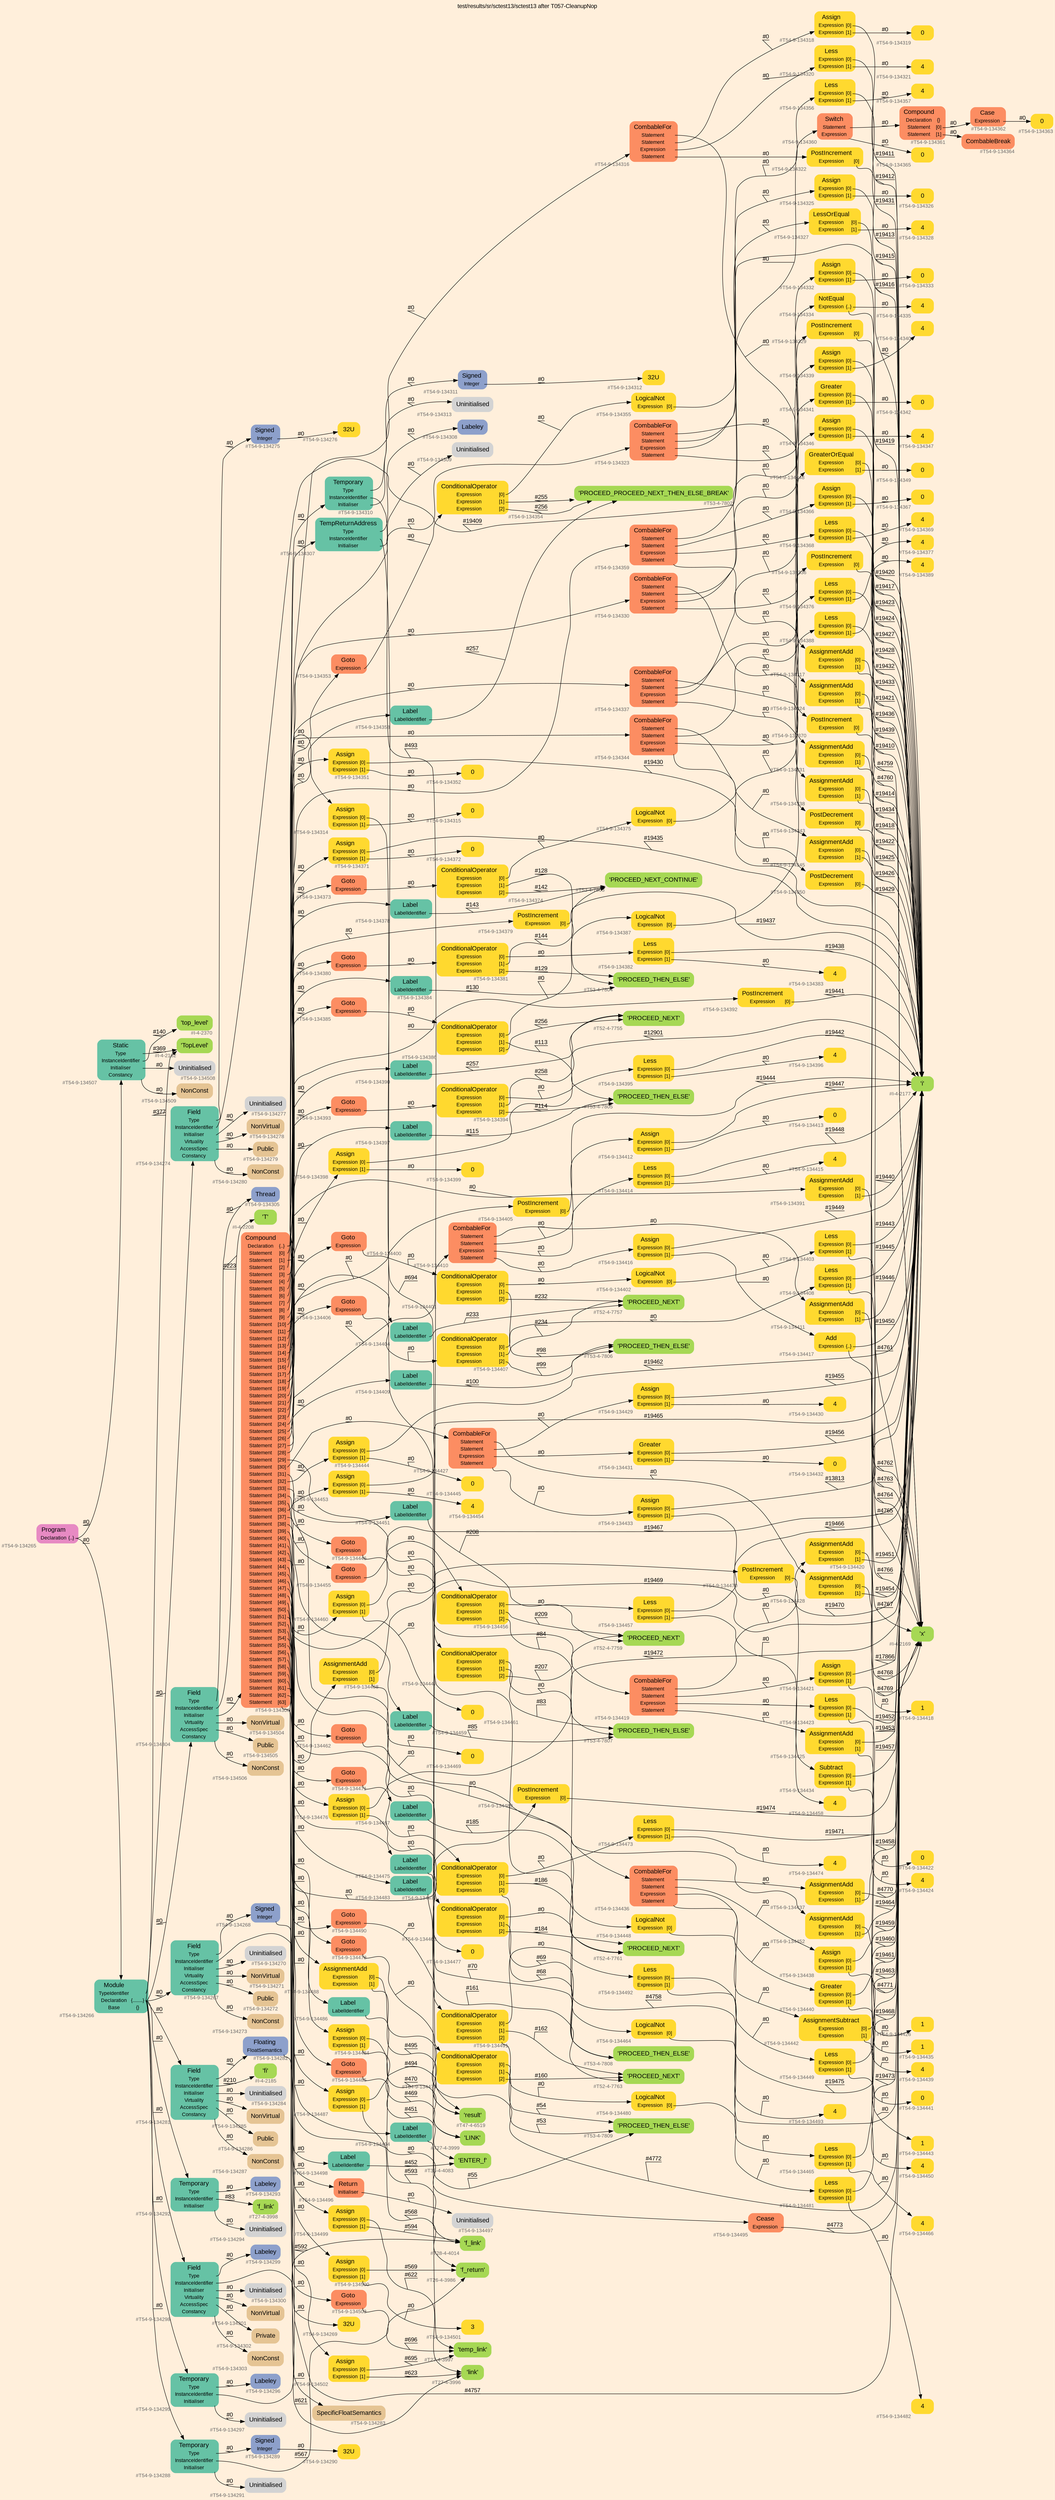 digraph "test/results/sr/sctest13/sctest13 after T057-CleanupNop" {
label = "test/results/sr/sctest13/sctest13 after T057-CleanupNop"
labelloc = t
graph [
    rankdir = "LR"
    ranksep = 0.3
    bgcolor = antiquewhite1
    color = black
    fontcolor = black
    fontname = "Arial"
];
node [
    fontname = "Arial"
];
edge [
    fontname = "Arial"
];

// -------------------- node figure --------------------
// -------- block #T54-9-134265 ----------
"#T54-9-134265" [
    fillcolor = "/set28/4"
    xlabel = "#T54-9-134265"
    fontsize = "12"
    fontcolor = grey40
    shape = "plaintext"
    label = <<TABLE BORDER="0" CELLBORDER="0" CELLSPACING="0">
     <TR><TD><FONT COLOR="black" POINT-SIZE="15">Program</FONT></TD></TR>
     <TR><TD><FONT COLOR="black" POINT-SIZE="12">Declaration</FONT></TD><TD PORT="port0"><FONT COLOR="black" POINT-SIZE="12">{..}</FONT></TD></TR>
    </TABLE>>
    style = "rounded,filled"
];

// -------- block #T54-9-134266 ----------
"#T54-9-134266" [
    fillcolor = "/set28/1"
    xlabel = "#T54-9-134266"
    fontsize = "12"
    fontcolor = grey40
    shape = "plaintext"
    label = <<TABLE BORDER="0" CELLBORDER="0" CELLSPACING="0">
     <TR><TD><FONT COLOR="black" POINT-SIZE="15">Module</FONT></TD></TR>
     <TR><TD><FONT COLOR="black" POINT-SIZE="12">TypeIdentifier</FONT></TD><TD PORT="port0"></TD></TR>
     <TR><TD><FONT COLOR="black" POINT-SIZE="12">Declaration</FONT></TD><TD PORT="port1"><FONT COLOR="black" POINT-SIZE="12">{........}</FONT></TD></TR>
     <TR><TD><FONT COLOR="black" POINT-SIZE="12">Base</FONT></TD><TD PORT="port2"><FONT COLOR="black" POINT-SIZE="12">{}</FONT></TD></TR>
    </TABLE>>
    style = "rounded,filled"
];

// -------- block #I-4-2162 ----------
"#I-4-2162" [
    fillcolor = "/set28/5"
    xlabel = "#I-4-2162"
    fontsize = "12"
    fontcolor = grey40
    shape = "plaintext"
    label = <<TABLE BORDER="0" CELLBORDER="0" CELLSPACING="0">
     <TR><TD><FONT COLOR="black" POINT-SIZE="15">'TopLevel'</FONT></TD></TR>
    </TABLE>>
    style = "rounded,filled"
];

// -------- block #T54-9-134267 ----------
"#T54-9-134267" [
    fillcolor = "/set28/1"
    xlabel = "#T54-9-134267"
    fontsize = "12"
    fontcolor = grey40
    shape = "plaintext"
    label = <<TABLE BORDER="0" CELLBORDER="0" CELLSPACING="0">
     <TR><TD><FONT COLOR="black" POINT-SIZE="15">Field</FONT></TD></TR>
     <TR><TD><FONT COLOR="black" POINT-SIZE="12">Type</FONT></TD><TD PORT="port0"></TD></TR>
     <TR><TD><FONT COLOR="black" POINT-SIZE="12">InstanceIdentifier</FONT></TD><TD PORT="port1"></TD></TR>
     <TR><TD><FONT COLOR="black" POINT-SIZE="12">Initialiser</FONT></TD><TD PORT="port2"></TD></TR>
     <TR><TD><FONT COLOR="black" POINT-SIZE="12">Virtuality</FONT></TD><TD PORT="port3"></TD></TR>
     <TR><TD><FONT COLOR="black" POINT-SIZE="12">AccessSpec</FONT></TD><TD PORT="port4"></TD></TR>
     <TR><TD><FONT COLOR="black" POINT-SIZE="12">Constancy</FONT></TD><TD PORT="port5"></TD></TR>
    </TABLE>>
    style = "rounded,filled"
];

// -------- block #T54-9-134268 ----------
"#T54-9-134268" [
    fillcolor = "/set28/3"
    xlabel = "#T54-9-134268"
    fontsize = "12"
    fontcolor = grey40
    shape = "plaintext"
    label = <<TABLE BORDER="0" CELLBORDER="0" CELLSPACING="0">
     <TR><TD><FONT COLOR="black" POINT-SIZE="15">Signed</FONT></TD></TR>
     <TR><TD><FONT COLOR="black" POINT-SIZE="12">Integer</FONT></TD><TD PORT="port0"></TD></TR>
    </TABLE>>
    style = "rounded,filled"
];

// -------- block #T54-9-134269 ----------
"#T54-9-134269" [
    fillcolor = "/set28/6"
    xlabel = "#T54-9-134269"
    fontsize = "12"
    fontcolor = grey40
    shape = "plaintext"
    label = <<TABLE BORDER="0" CELLBORDER="0" CELLSPACING="0">
     <TR><TD><FONT COLOR="black" POINT-SIZE="15">32U</FONT></TD></TR>
    </TABLE>>
    style = "rounded,filled"
];

// -------- block #I-4-2169 ----------
"#I-4-2169" [
    fillcolor = "/set28/5"
    xlabel = "#I-4-2169"
    fontsize = "12"
    fontcolor = grey40
    shape = "plaintext"
    label = <<TABLE BORDER="0" CELLBORDER="0" CELLSPACING="0">
     <TR><TD><FONT COLOR="black" POINT-SIZE="15">'x'</FONT></TD></TR>
    </TABLE>>
    style = "rounded,filled"
];

// -------- block #T54-9-134270 ----------
"#T54-9-134270" [
    xlabel = "#T54-9-134270"
    fontsize = "12"
    fontcolor = grey40
    shape = "plaintext"
    label = <<TABLE BORDER="0" CELLBORDER="0" CELLSPACING="0">
     <TR><TD><FONT COLOR="black" POINT-SIZE="15">Uninitialised</FONT></TD></TR>
    </TABLE>>
    style = "rounded,filled"
];

// -------- block #T54-9-134271 ----------
"#T54-9-134271" [
    fillcolor = "/set28/7"
    xlabel = "#T54-9-134271"
    fontsize = "12"
    fontcolor = grey40
    shape = "plaintext"
    label = <<TABLE BORDER="0" CELLBORDER="0" CELLSPACING="0">
     <TR><TD><FONT COLOR="black" POINT-SIZE="15">NonVirtual</FONT></TD></TR>
    </TABLE>>
    style = "rounded,filled"
];

// -------- block #T54-9-134272 ----------
"#T54-9-134272" [
    fillcolor = "/set28/7"
    xlabel = "#T54-9-134272"
    fontsize = "12"
    fontcolor = grey40
    shape = "plaintext"
    label = <<TABLE BORDER="0" CELLBORDER="0" CELLSPACING="0">
     <TR><TD><FONT COLOR="black" POINT-SIZE="15">Public</FONT></TD></TR>
    </TABLE>>
    style = "rounded,filled"
];

// -------- block #T54-9-134273 ----------
"#T54-9-134273" [
    fillcolor = "/set28/7"
    xlabel = "#T54-9-134273"
    fontsize = "12"
    fontcolor = grey40
    shape = "plaintext"
    label = <<TABLE BORDER="0" CELLBORDER="0" CELLSPACING="0">
     <TR><TD><FONT COLOR="black" POINT-SIZE="15">NonConst</FONT></TD></TR>
    </TABLE>>
    style = "rounded,filled"
];

// -------- block #T54-9-134274 ----------
"#T54-9-134274" [
    fillcolor = "/set28/1"
    xlabel = "#T54-9-134274"
    fontsize = "12"
    fontcolor = grey40
    shape = "plaintext"
    label = <<TABLE BORDER="0" CELLBORDER="0" CELLSPACING="0">
     <TR><TD><FONT COLOR="black" POINT-SIZE="15">Field</FONT></TD></TR>
     <TR><TD><FONT COLOR="black" POINT-SIZE="12">Type</FONT></TD><TD PORT="port0"></TD></TR>
     <TR><TD><FONT COLOR="black" POINT-SIZE="12">InstanceIdentifier</FONT></TD><TD PORT="port1"></TD></TR>
     <TR><TD><FONT COLOR="black" POINT-SIZE="12">Initialiser</FONT></TD><TD PORT="port2"></TD></TR>
     <TR><TD><FONT COLOR="black" POINT-SIZE="12">Virtuality</FONT></TD><TD PORT="port3"></TD></TR>
     <TR><TD><FONT COLOR="black" POINT-SIZE="12">AccessSpec</FONT></TD><TD PORT="port4"></TD></TR>
     <TR><TD><FONT COLOR="black" POINT-SIZE="12">Constancy</FONT></TD><TD PORT="port5"></TD></TR>
    </TABLE>>
    style = "rounded,filled"
];

// -------- block #T54-9-134275 ----------
"#T54-9-134275" [
    fillcolor = "/set28/3"
    xlabel = "#T54-9-134275"
    fontsize = "12"
    fontcolor = grey40
    shape = "plaintext"
    label = <<TABLE BORDER="0" CELLBORDER="0" CELLSPACING="0">
     <TR><TD><FONT COLOR="black" POINT-SIZE="15">Signed</FONT></TD></TR>
     <TR><TD><FONT COLOR="black" POINT-SIZE="12">Integer</FONT></TD><TD PORT="port0"></TD></TR>
    </TABLE>>
    style = "rounded,filled"
];

// -------- block #T54-9-134276 ----------
"#T54-9-134276" [
    fillcolor = "/set28/6"
    xlabel = "#T54-9-134276"
    fontsize = "12"
    fontcolor = grey40
    shape = "plaintext"
    label = <<TABLE BORDER="0" CELLBORDER="0" CELLSPACING="0">
     <TR><TD><FONT COLOR="black" POINT-SIZE="15">32U</FONT></TD></TR>
    </TABLE>>
    style = "rounded,filled"
];

// -------- block #I-4-2177 ----------
"#I-4-2177" [
    fillcolor = "/set28/5"
    xlabel = "#I-4-2177"
    fontsize = "12"
    fontcolor = grey40
    shape = "plaintext"
    label = <<TABLE BORDER="0" CELLBORDER="0" CELLSPACING="0">
     <TR><TD><FONT COLOR="black" POINT-SIZE="15">'i'</FONT></TD></TR>
    </TABLE>>
    style = "rounded,filled"
];

// -------- block #T54-9-134277 ----------
"#T54-9-134277" [
    xlabel = "#T54-9-134277"
    fontsize = "12"
    fontcolor = grey40
    shape = "plaintext"
    label = <<TABLE BORDER="0" CELLBORDER="0" CELLSPACING="0">
     <TR><TD><FONT COLOR="black" POINT-SIZE="15">Uninitialised</FONT></TD></TR>
    </TABLE>>
    style = "rounded,filled"
];

// -------- block #T54-9-134278 ----------
"#T54-9-134278" [
    fillcolor = "/set28/7"
    xlabel = "#T54-9-134278"
    fontsize = "12"
    fontcolor = grey40
    shape = "plaintext"
    label = <<TABLE BORDER="0" CELLBORDER="0" CELLSPACING="0">
     <TR><TD><FONT COLOR="black" POINT-SIZE="15">NonVirtual</FONT></TD></TR>
    </TABLE>>
    style = "rounded,filled"
];

// -------- block #T54-9-134279 ----------
"#T54-9-134279" [
    fillcolor = "/set28/7"
    xlabel = "#T54-9-134279"
    fontsize = "12"
    fontcolor = grey40
    shape = "plaintext"
    label = <<TABLE BORDER="0" CELLBORDER="0" CELLSPACING="0">
     <TR><TD><FONT COLOR="black" POINT-SIZE="15">Public</FONT></TD></TR>
    </TABLE>>
    style = "rounded,filled"
];

// -------- block #T54-9-134280 ----------
"#T54-9-134280" [
    fillcolor = "/set28/7"
    xlabel = "#T54-9-134280"
    fontsize = "12"
    fontcolor = grey40
    shape = "plaintext"
    label = <<TABLE BORDER="0" CELLBORDER="0" CELLSPACING="0">
     <TR><TD><FONT COLOR="black" POINT-SIZE="15">NonConst</FONT></TD></TR>
    </TABLE>>
    style = "rounded,filled"
];

// -------- block #T54-9-134281 ----------
"#T54-9-134281" [
    fillcolor = "/set28/1"
    xlabel = "#T54-9-134281"
    fontsize = "12"
    fontcolor = grey40
    shape = "plaintext"
    label = <<TABLE BORDER="0" CELLBORDER="0" CELLSPACING="0">
     <TR><TD><FONT COLOR="black" POINT-SIZE="15">Field</FONT></TD></TR>
     <TR><TD><FONT COLOR="black" POINT-SIZE="12">Type</FONT></TD><TD PORT="port0"></TD></TR>
     <TR><TD><FONT COLOR="black" POINT-SIZE="12">InstanceIdentifier</FONT></TD><TD PORT="port1"></TD></TR>
     <TR><TD><FONT COLOR="black" POINT-SIZE="12">Initialiser</FONT></TD><TD PORT="port2"></TD></TR>
     <TR><TD><FONT COLOR="black" POINT-SIZE="12">Virtuality</FONT></TD><TD PORT="port3"></TD></TR>
     <TR><TD><FONT COLOR="black" POINT-SIZE="12">AccessSpec</FONT></TD><TD PORT="port4"></TD></TR>
     <TR><TD><FONT COLOR="black" POINT-SIZE="12">Constancy</FONT></TD><TD PORT="port5"></TD></TR>
    </TABLE>>
    style = "rounded,filled"
];

// -------- block #T54-9-134282 ----------
"#T54-9-134282" [
    fillcolor = "/set28/3"
    xlabel = "#T54-9-134282"
    fontsize = "12"
    fontcolor = grey40
    shape = "plaintext"
    label = <<TABLE BORDER="0" CELLBORDER="0" CELLSPACING="0">
     <TR><TD><FONT COLOR="black" POINT-SIZE="15">Floating</FONT></TD></TR>
     <TR><TD><FONT COLOR="black" POINT-SIZE="12">FloatSemantics</FONT></TD><TD PORT="port0"></TD></TR>
    </TABLE>>
    style = "rounded,filled"
];

// -------- block #T54-9-134283 ----------
"#T54-9-134283" [
    fillcolor = "/set28/7"
    xlabel = "#T54-9-134283"
    fontsize = "12"
    fontcolor = grey40
    shape = "plaintext"
    label = <<TABLE BORDER="0" CELLBORDER="0" CELLSPACING="0">
     <TR><TD><FONT COLOR="black" POINT-SIZE="15">SpecificFloatSemantics</FONT></TD></TR>
    </TABLE>>
    style = "rounded,filled"
];

// -------- block #I-4-2185 ----------
"#I-4-2185" [
    fillcolor = "/set28/5"
    xlabel = "#I-4-2185"
    fontsize = "12"
    fontcolor = grey40
    shape = "plaintext"
    label = <<TABLE BORDER="0" CELLBORDER="0" CELLSPACING="0">
     <TR><TD><FONT COLOR="black" POINT-SIZE="15">'fi'</FONT></TD></TR>
    </TABLE>>
    style = "rounded,filled"
];

// -------- block #T54-9-134284 ----------
"#T54-9-134284" [
    xlabel = "#T54-9-134284"
    fontsize = "12"
    fontcolor = grey40
    shape = "plaintext"
    label = <<TABLE BORDER="0" CELLBORDER="0" CELLSPACING="0">
     <TR><TD><FONT COLOR="black" POINT-SIZE="15">Uninitialised</FONT></TD></TR>
    </TABLE>>
    style = "rounded,filled"
];

// -------- block #T54-9-134285 ----------
"#T54-9-134285" [
    fillcolor = "/set28/7"
    xlabel = "#T54-9-134285"
    fontsize = "12"
    fontcolor = grey40
    shape = "plaintext"
    label = <<TABLE BORDER="0" CELLBORDER="0" CELLSPACING="0">
     <TR><TD><FONT COLOR="black" POINT-SIZE="15">NonVirtual</FONT></TD></TR>
    </TABLE>>
    style = "rounded,filled"
];

// -------- block #T54-9-134286 ----------
"#T54-9-134286" [
    fillcolor = "/set28/7"
    xlabel = "#T54-9-134286"
    fontsize = "12"
    fontcolor = grey40
    shape = "plaintext"
    label = <<TABLE BORDER="0" CELLBORDER="0" CELLSPACING="0">
     <TR><TD><FONT COLOR="black" POINT-SIZE="15">Public</FONT></TD></TR>
    </TABLE>>
    style = "rounded,filled"
];

// -------- block #T54-9-134287 ----------
"#T54-9-134287" [
    fillcolor = "/set28/7"
    xlabel = "#T54-9-134287"
    fontsize = "12"
    fontcolor = grey40
    shape = "plaintext"
    label = <<TABLE BORDER="0" CELLBORDER="0" CELLSPACING="0">
     <TR><TD><FONT COLOR="black" POINT-SIZE="15">NonConst</FONT></TD></TR>
    </TABLE>>
    style = "rounded,filled"
];

// -------- block #T54-9-134288 ----------
"#T54-9-134288" [
    fillcolor = "/set28/1"
    xlabel = "#T54-9-134288"
    fontsize = "12"
    fontcolor = grey40
    shape = "plaintext"
    label = <<TABLE BORDER="0" CELLBORDER="0" CELLSPACING="0">
     <TR><TD><FONT COLOR="black" POINT-SIZE="15">Temporary</FONT></TD></TR>
     <TR><TD><FONT COLOR="black" POINT-SIZE="12">Type</FONT></TD><TD PORT="port0"></TD></TR>
     <TR><TD><FONT COLOR="black" POINT-SIZE="12">InstanceIdentifier</FONT></TD><TD PORT="port1"></TD></TR>
     <TR><TD><FONT COLOR="black" POINT-SIZE="12">Initialiser</FONT></TD><TD PORT="port2"></TD></TR>
    </TABLE>>
    style = "rounded,filled"
];

// -------- block #T54-9-134289 ----------
"#T54-9-134289" [
    fillcolor = "/set28/3"
    xlabel = "#T54-9-134289"
    fontsize = "12"
    fontcolor = grey40
    shape = "plaintext"
    label = <<TABLE BORDER="0" CELLBORDER="0" CELLSPACING="0">
     <TR><TD><FONT COLOR="black" POINT-SIZE="15">Signed</FONT></TD></TR>
     <TR><TD><FONT COLOR="black" POINT-SIZE="12">Integer</FONT></TD><TD PORT="port0"></TD></TR>
    </TABLE>>
    style = "rounded,filled"
];

// -------- block #T54-9-134290 ----------
"#T54-9-134290" [
    fillcolor = "/set28/6"
    xlabel = "#T54-9-134290"
    fontsize = "12"
    fontcolor = grey40
    shape = "plaintext"
    label = <<TABLE BORDER="0" CELLBORDER="0" CELLSPACING="0">
     <TR><TD><FONT COLOR="black" POINT-SIZE="15">32U</FONT></TD></TR>
    </TABLE>>
    style = "rounded,filled"
];

// -------- block #T26-4-3986 ----------
"#T26-4-3986" [
    fillcolor = "/set28/5"
    xlabel = "#T26-4-3986"
    fontsize = "12"
    fontcolor = grey40
    shape = "plaintext"
    label = <<TABLE BORDER="0" CELLBORDER="0" CELLSPACING="0">
     <TR><TD><FONT COLOR="black" POINT-SIZE="15">'f_return'</FONT></TD></TR>
    </TABLE>>
    style = "rounded,filled"
];

// -------- block #T54-9-134291 ----------
"#T54-9-134291" [
    xlabel = "#T54-9-134291"
    fontsize = "12"
    fontcolor = grey40
    shape = "plaintext"
    label = <<TABLE BORDER="0" CELLBORDER="0" CELLSPACING="0">
     <TR><TD><FONT COLOR="black" POINT-SIZE="15">Uninitialised</FONT></TD></TR>
    </TABLE>>
    style = "rounded,filled"
];

// -------- block #T54-9-134292 ----------
"#T54-9-134292" [
    fillcolor = "/set28/1"
    xlabel = "#T54-9-134292"
    fontsize = "12"
    fontcolor = grey40
    shape = "plaintext"
    label = <<TABLE BORDER="0" CELLBORDER="0" CELLSPACING="0">
     <TR><TD><FONT COLOR="black" POINT-SIZE="15">Temporary</FONT></TD></TR>
     <TR><TD><FONT COLOR="black" POINT-SIZE="12">Type</FONT></TD><TD PORT="port0"></TD></TR>
     <TR><TD><FONT COLOR="black" POINT-SIZE="12">InstanceIdentifier</FONT></TD><TD PORT="port1"></TD></TR>
     <TR><TD><FONT COLOR="black" POINT-SIZE="12">Initialiser</FONT></TD><TD PORT="port2"></TD></TR>
    </TABLE>>
    style = "rounded,filled"
];

// -------- block #T54-9-134293 ----------
"#T54-9-134293" [
    fillcolor = "/set28/3"
    xlabel = "#T54-9-134293"
    fontsize = "12"
    fontcolor = grey40
    shape = "plaintext"
    label = <<TABLE BORDER="0" CELLBORDER="0" CELLSPACING="0">
     <TR><TD><FONT COLOR="black" POINT-SIZE="15">Labeley</FONT></TD></TR>
    </TABLE>>
    style = "rounded,filled"
];

// -------- block #T27-4-3998 ----------
"#T27-4-3998" [
    fillcolor = "/set28/5"
    xlabel = "#T27-4-3998"
    fontsize = "12"
    fontcolor = grey40
    shape = "plaintext"
    label = <<TABLE BORDER="0" CELLBORDER="0" CELLSPACING="0">
     <TR><TD><FONT COLOR="black" POINT-SIZE="15">'f_link'</FONT></TD></TR>
    </TABLE>>
    style = "rounded,filled"
];

// -------- block #T54-9-134294 ----------
"#T54-9-134294" [
    xlabel = "#T54-9-134294"
    fontsize = "12"
    fontcolor = grey40
    shape = "plaintext"
    label = <<TABLE BORDER="0" CELLBORDER="0" CELLSPACING="0">
     <TR><TD><FONT COLOR="black" POINT-SIZE="15">Uninitialised</FONT></TD></TR>
    </TABLE>>
    style = "rounded,filled"
];

// -------- block #T54-9-134295 ----------
"#T54-9-134295" [
    fillcolor = "/set28/1"
    xlabel = "#T54-9-134295"
    fontsize = "12"
    fontcolor = grey40
    shape = "plaintext"
    label = <<TABLE BORDER="0" CELLBORDER="0" CELLSPACING="0">
     <TR><TD><FONT COLOR="black" POINT-SIZE="15">Temporary</FONT></TD></TR>
     <TR><TD><FONT COLOR="black" POINT-SIZE="12">Type</FONT></TD><TD PORT="port0"></TD></TR>
     <TR><TD><FONT COLOR="black" POINT-SIZE="12">InstanceIdentifier</FONT></TD><TD PORT="port1"></TD></TR>
     <TR><TD><FONT COLOR="black" POINT-SIZE="12">Initialiser</FONT></TD><TD PORT="port2"></TD></TR>
    </TABLE>>
    style = "rounded,filled"
];

// -------- block #T54-9-134296 ----------
"#T54-9-134296" [
    fillcolor = "/set28/3"
    xlabel = "#T54-9-134296"
    fontsize = "12"
    fontcolor = grey40
    shape = "plaintext"
    label = <<TABLE BORDER="0" CELLBORDER="0" CELLSPACING="0">
     <TR><TD><FONT COLOR="black" POINT-SIZE="15">Labeley</FONT></TD></TR>
    </TABLE>>
    style = "rounded,filled"
];

// -------- block #T28-4-4014 ----------
"#T28-4-4014" [
    fillcolor = "/set28/5"
    xlabel = "#T28-4-4014"
    fontsize = "12"
    fontcolor = grey40
    shape = "plaintext"
    label = <<TABLE BORDER="0" CELLBORDER="0" CELLSPACING="0">
     <TR><TD><FONT COLOR="black" POINT-SIZE="15">'f_link'</FONT></TD></TR>
    </TABLE>>
    style = "rounded,filled"
];

// -------- block #T54-9-134297 ----------
"#T54-9-134297" [
    xlabel = "#T54-9-134297"
    fontsize = "12"
    fontcolor = grey40
    shape = "plaintext"
    label = <<TABLE BORDER="0" CELLBORDER="0" CELLSPACING="0">
     <TR><TD><FONT COLOR="black" POINT-SIZE="15">Uninitialised</FONT></TD></TR>
    </TABLE>>
    style = "rounded,filled"
];

// -------- block #T54-9-134298 ----------
"#T54-9-134298" [
    fillcolor = "/set28/1"
    xlabel = "#T54-9-134298"
    fontsize = "12"
    fontcolor = grey40
    shape = "plaintext"
    label = <<TABLE BORDER="0" CELLBORDER="0" CELLSPACING="0">
     <TR><TD><FONT COLOR="black" POINT-SIZE="15">Field</FONT></TD></TR>
     <TR><TD><FONT COLOR="black" POINT-SIZE="12">Type</FONT></TD><TD PORT="port0"></TD></TR>
     <TR><TD><FONT COLOR="black" POINT-SIZE="12">InstanceIdentifier</FONT></TD><TD PORT="port1"></TD></TR>
     <TR><TD><FONT COLOR="black" POINT-SIZE="12">Initialiser</FONT></TD><TD PORT="port2"></TD></TR>
     <TR><TD><FONT COLOR="black" POINT-SIZE="12">Virtuality</FONT></TD><TD PORT="port3"></TD></TR>
     <TR><TD><FONT COLOR="black" POINT-SIZE="12">AccessSpec</FONT></TD><TD PORT="port4"></TD></TR>
     <TR><TD><FONT COLOR="black" POINT-SIZE="12">Constancy</FONT></TD><TD PORT="port5"></TD></TR>
    </TABLE>>
    style = "rounded,filled"
];

// -------- block #T54-9-134299 ----------
"#T54-9-134299" [
    fillcolor = "/set28/3"
    xlabel = "#T54-9-134299"
    fontsize = "12"
    fontcolor = grey40
    shape = "plaintext"
    label = <<TABLE BORDER="0" CELLBORDER="0" CELLSPACING="0">
     <TR><TD><FONT COLOR="black" POINT-SIZE="15">Labeley</FONT></TD></TR>
    </TABLE>>
    style = "rounded,filled"
];

// -------- block #T27-4-3996 ----------
"#T27-4-3996" [
    fillcolor = "/set28/5"
    xlabel = "#T27-4-3996"
    fontsize = "12"
    fontcolor = grey40
    shape = "plaintext"
    label = <<TABLE BORDER="0" CELLBORDER="0" CELLSPACING="0">
     <TR><TD><FONT COLOR="black" POINT-SIZE="15">'link'</FONT></TD></TR>
    </TABLE>>
    style = "rounded,filled"
];

// -------- block #T54-9-134300 ----------
"#T54-9-134300" [
    xlabel = "#T54-9-134300"
    fontsize = "12"
    fontcolor = grey40
    shape = "plaintext"
    label = <<TABLE BORDER="0" CELLBORDER="0" CELLSPACING="0">
     <TR><TD><FONT COLOR="black" POINT-SIZE="15">Uninitialised</FONT></TD></TR>
    </TABLE>>
    style = "rounded,filled"
];

// -------- block #T54-9-134301 ----------
"#T54-9-134301" [
    fillcolor = "/set28/7"
    xlabel = "#T54-9-134301"
    fontsize = "12"
    fontcolor = grey40
    shape = "plaintext"
    label = <<TABLE BORDER="0" CELLBORDER="0" CELLSPACING="0">
     <TR><TD><FONT COLOR="black" POINT-SIZE="15">NonVirtual</FONT></TD></TR>
    </TABLE>>
    style = "rounded,filled"
];

// -------- block #T54-9-134302 ----------
"#T54-9-134302" [
    fillcolor = "/set28/7"
    xlabel = "#T54-9-134302"
    fontsize = "12"
    fontcolor = grey40
    shape = "plaintext"
    label = <<TABLE BORDER="0" CELLBORDER="0" CELLSPACING="0">
     <TR><TD><FONT COLOR="black" POINT-SIZE="15">Private</FONT></TD></TR>
    </TABLE>>
    style = "rounded,filled"
];

// -------- block #T54-9-134303 ----------
"#T54-9-134303" [
    fillcolor = "/set28/7"
    xlabel = "#T54-9-134303"
    fontsize = "12"
    fontcolor = grey40
    shape = "plaintext"
    label = <<TABLE BORDER="0" CELLBORDER="0" CELLSPACING="0">
     <TR><TD><FONT COLOR="black" POINT-SIZE="15">NonConst</FONT></TD></TR>
    </TABLE>>
    style = "rounded,filled"
];

// -------- block #T54-9-134304 ----------
"#T54-9-134304" [
    fillcolor = "/set28/1"
    xlabel = "#T54-9-134304"
    fontsize = "12"
    fontcolor = grey40
    shape = "plaintext"
    label = <<TABLE BORDER="0" CELLBORDER="0" CELLSPACING="0">
     <TR><TD><FONT COLOR="black" POINT-SIZE="15">Field</FONT></TD></TR>
     <TR><TD><FONT COLOR="black" POINT-SIZE="12">Type</FONT></TD><TD PORT="port0"></TD></TR>
     <TR><TD><FONT COLOR="black" POINT-SIZE="12">InstanceIdentifier</FONT></TD><TD PORT="port1"></TD></TR>
     <TR><TD><FONT COLOR="black" POINT-SIZE="12">Initialiser</FONT></TD><TD PORT="port2"></TD></TR>
     <TR><TD><FONT COLOR="black" POINT-SIZE="12">Virtuality</FONT></TD><TD PORT="port3"></TD></TR>
     <TR><TD><FONT COLOR="black" POINT-SIZE="12">AccessSpec</FONT></TD><TD PORT="port4"></TD></TR>
     <TR><TD><FONT COLOR="black" POINT-SIZE="12">Constancy</FONT></TD><TD PORT="port5"></TD></TR>
    </TABLE>>
    style = "rounded,filled"
];

// -------- block #T54-9-134305 ----------
"#T54-9-134305" [
    fillcolor = "/set28/3"
    xlabel = "#T54-9-134305"
    fontsize = "12"
    fontcolor = grey40
    shape = "plaintext"
    label = <<TABLE BORDER="0" CELLBORDER="0" CELLSPACING="0">
     <TR><TD><FONT COLOR="black" POINT-SIZE="15">Thread</FONT></TD></TR>
    </TABLE>>
    style = "rounded,filled"
];

// -------- block #I-4-2208 ----------
"#I-4-2208" [
    fillcolor = "/set28/5"
    xlabel = "#I-4-2208"
    fontsize = "12"
    fontcolor = grey40
    shape = "plaintext"
    label = <<TABLE BORDER="0" CELLBORDER="0" CELLSPACING="0">
     <TR><TD><FONT COLOR="black" POINT-SIZE="15">'T'</FONT></TD></TR>
    </TABLE>>
    style = "rounded,filled"
];

// -------- block #T54-9-134306 ----------
"#T54-9-134306" [
    fillcolor = "/set28/2"
    xlabel = "#T54-9-134306"
    fontsize = "12"
    fontcolor = grey40
    shape = "plaintext"
    label = <<TABLE BORDER="0" CELLBORDER="0" CELLSPACING="0">
     <TR><TD><FONT COLOR="black" POINT-SIZE="15">Compound</FONT></TD></TR>
     <TR><TD><FONT COLOR="black" POINT-SIZE="12">Declaration</FONT></TD><TD PORT="port0"><FONT COLOR="black" POINT-SIZE="12">{..}</FONT></TD></TR>
     <TR><TD><FONT COLOR="black" POINT-SIZE="12">Statement</FONT></TD><TD PORT="port1"><FONT COLOR="black" POINT-SIZE="12">[0]</FONT></TD></TR>
     <TR><TD><FONT COLOR="black" POINT-SIZE="12">Statement</FONT></TD><TD PORT="port2"><FONT COLOR="black" POINT-SIZE="12">[1]</FONT></TD></TR>
     <TR><TD><FONT COLOR="black" POINT-SIZE="12">Statement</FONT></TD><TD PORT="port3"><FONT COLOR="black" POINT-SIZE="12">[2]</FONT></TD></TR>
     <TR><TD><FONT COLOR="black" POINT-SIZE="12">Statement</FONT></TD><TD PORT="port4"><FONT COLOR="black" POINT-SIZE="12">[3]</FONT></TD></TR>
     <TR><TD><FONT COLOR="black" POINT-SIZE="12">Statement</FONT></TD><TD PORT="port5"><FONT COLOR="black" POINT-SIZE="12">[4]</FONT></TD></TR>
     <TR><TD><FONT COLOR="black" POINT-SIZE="12">Statement</FONT></TD><TD PORT="port6"><FONT COLOR="black" POINT-SIZE="12">[5]</FONT></TD></TR>
     <TR><TD><FONT COLOR="black" POINT-SIZE="12">Statement</FONT></TD><TD PORT="port7"><FONT COLOR="black" POINT-SIZE="12">[6]</FONT></TD></TR>
     <TR><TD><FONT COLOR="black" POINT-SIZE="12">Statement</FONT></TD><TD PORT="port8"><FONT COLOR="black" POINT-SIZE="12">[7]</FONT></TD></TR>
     <TR><TD><FONT COLOR="black" POINT-SIZE="12">Statement</FONT></TD><TD PORT="port9"><FONT COLOR="black" POINT-SIZE="12">[8]</FONT></TD></TR>
     <TR><TD><FONT COLOR="black" POINT-SIZE="12">Statement</FONT></TD><TD PORT="port10"><FONT COLOR="black" POINT-SIZE="12">[9]</FONT></TD></TR>
     <TR><TD><FONT COLOR="black" POINT-SIZE="12">Statement</FONT></TD><TD PORT="port11"><FONT COLOR="black" POINT-SIZE="12">[10]</FONT></TD></TR>
     <TR><TD><FONT COLOR="black" POINT-SIZE="12">Statement</FONT></TD><TD PORT="port12"><FONT COLOR="black" POINT-SIZE="12">[11]</FONT></TD></TR>
     <TR><TD><FONT COLOR="black" POINT-SIZE="12">Statement</FONT></TD><TD PORT="port13"><FONT COLOR="black" POINT-SIZE="12">[12]</FONT></TD></TR>
     <TR><TD><FONT COLOR="black" POINT-SIZE="12">Statement</FONT></TD><TD PORT="port14"><FONT COLOR="black" POINT-SIZE="12">[13]</FONT></TD></TR>
     <TR><TD><FONT COLOR="black" POINT-SIZE="12">Statement</FONT></TD><TD PORT="port15"><FONT COLOR="black" POINT-SIZE="12">[14]</FONT></TD></TR>
     <TR><TD><FONT COLOR="black" POINT-SIZE="12">Statement</FONT></TD><TD PORT="port16"><FONT COLOR="black" POINT-SIZE="12">[15]</FONT></TD></TR>
     <TR><TD><FONT COLOR="black" POINT-SIZE="12">Statement</FONT></TD><TD PORT="port17"><FONT COLOR="black" POINT-SIZE="12">[16]</FONT></TD></TR>
     <TR><TD><FONT COLOR="black" POINT-SIZE="12">Statement</FONT></TD><TD PORT="port18"><FONT COLOR="black" POINT-SIZE="12">[17]</FONT></TD></TR>
     <TR><TD><FONT COLOR="black" POINT-SIZE="12">Statement</FONT></TD><TD PORT="port19"><FONT COLOR="black" POINT-SIZE="12">[18]</FONT></TD></TR>
     <TR><TD><FONT COLOR="black" POINT-SIZE="12">Statement</FONT></TD><TD PORT="port20"><FONT COLOR="black" POINT-SIZE="12">[19]</FONT></TD></TR>
     <TR><TD><FONT COLOR="black" POINT-SIZE="12">Statement</FONT></TD><TD PORT="port21"><FONT COLOR="black" POINT-SIZE="12">[20]</FONT></TD></TR>
     <TR><TD><FONT COLOR="black" POINT-SIZE="12">Statement</FONT></TD><TD PORT="port22"><FONT COLOR="black" POINT-SIZE="12">[21]</FONT></TD></TR>
     <TR><TD><FONT COLOR="black" POINT-SIZE="12">Statement</FONT></TD><TD PORT="port23"><FONT COLOR="black" POINT-SIZE="12">[22]</FONT></TD></TR>
     <TR><TD><FONT COLOR="black" POINT-SIZE="12">Statement</FONT></TD><TD PORT="port24"><FONT COLOR="black" POINT-SIZE="12">[23]</FONT></TD></TR>
     <TR><TD><FONT COLOR="black" POINT-SIZE="12">Statement</FONT></TD><TD PORT="port25"><FONT COLOR="black" POINT-SIZE="12">[24]</FONT></TD></TR>
     <TR><TD><FONT COLOR="black" POINT-SIZE="12">Statement</FONT></TD><TD PORT="port26"><FONT COLOR="black" POINT-SIZE="12">[25]</FONT></TD></TR>
     <TR><TD><FONT COLOR="black" POINT-SIZE="12">Statement</FONT></TD><TD PORT="port27"><FONT COLOR="black" POINT-SIZE="12">[26]</FONT></TD></TR>
     <TR><TD><FONT COLOR="black" POINT-SIZE="12">Statement</FONT></TD><TD PORT="port28"><FONT COLOR="black" POINT-SIZE="12">[27]</FONT></TD></TR>
     <TR><TD><FONT COLOR="black" POINT-SIZE="12">Statement</FONT></TD><TD PORT="port29"><FONT COLOR="black" POINT-SIZE="12">[28]</FONT></TD></TR>
     <TR><TD><FONT COLOR="black" POINT-SIZE="12">Statement</FONT></TD><TD PORT="port30"><FONT COLOR="black" POINT-SIZE="12">[29]</FONT></TD></TR>
     <TR><TD><FONT COLOR="black" POINT-SIZE="12">Statement</FONT></TD><TD PORT="port31"><FONT COLOR="black" POINT-SIZE="12">[30]</FONT></TD></TR>
     <TR><TD><FONT COLOR="black" POINT-SIZE="12">Statement</FONT></TD><TD PORT="port32"><FONT COLOR="black" POINT-SIZE="12">[31]</FONT></TD></TR>
     <TR><TD><FONT COLOR="black" POINT-SIZE="12">Statement</FONT></TD><TD PORT="port33"><FONT COLOR="black" POINT-SIZE="12">[32]</FONT></TD></TR>
     <TR><TD><FONT COLOR="black" POINT-SIZE="12">Statement</FONT></TD><TD PORT="port34"><FONT COLOR="black" POINT-SIZE="12">[33]</FONT></TD></TR>
     <TR><TD><FONT COLOR="black" POINT-SIZE="12">Statement</FONT></TD><TD PORT="port35"><FONT COLOR="black" POINT-SIZE="12">[34]</FONT></TD></TR>
     <TR><TD><FONT COLOR="black" POINT-SIZE="12">Statement</FONT></TD><TD PORT="port36"><FONT COLOR="black" POINT-SIZE="12">[35]</FONT></TD></TR>
     <TR><TD><FONT COLOR="black" POINT-SIZE="12">Statement</FONT></TD><TD PORT="port37"><FONT COLOR="black" POINT-SIZE="12">[36]</FONT></TD></TR>
     <TR><TD><FONT COLOR="black" POINT-SIZE="12">Statement</FONT></TD><TD PORT="port38"><FONT COLOR="black" POINT-SIZE="12">[37]</FONT></TD></TR>
     <TR><TD><FONT COLOR="black" POINT-SIZE="12">Statement</FONT></TD><TD PORT="port39"><FONT COLOR="black" POINT-SIZE="12">[38]</FONT></TD></TR>
     <TR><TD><FONT COLOR="black" POINT-SIZE="12">Statement</FONT></TD><TD PORT="port40"><FONT COLOR="black" POINT-SIZE="12">[39]</FONT></TD></TR>
     <TR><TD><FONT COLOR="black" POINT-SIZE="12">Statement</FONT></TD><TD PORT="port41"><FONT COLOR="black" POINT-SIZE="12">[40]</FONT></TD></TR>
     <TR><TD><FONT COLOR="black" POINT-SIZE="12">Statement</FONT></TD><TD PORT="port42"><FONT COLOR="black" POINT-SIZE="12">[41]</FONT></TD></TR>
     <TR><TD><FONT COLOR="black" POINT-SIZE="12">Statement</FONT></TD><TD PORT="port43"><FONT COLOR="black" POINT-SIZE="12">[42]</FONT></TD></TR>
     <TR><TD><FONT COLOR="black" POINT-SIZE="12">Statement</FONT></TD><TD PORT="port44"><FONT COLOR="black" POINT-SIZE="12">[43]</FONT></TD></TR>
     <TR><TD><FONT COLOR="black" POINT-SIZE="12">Statement</FONT></TD><TD PORT="port45"><FONT COLOR="black" POINT-SIZE="12">[44]</FONT></TD></TR>
     <TR><TD><FONT COLOR="black" POINT-SIZE="12">Statement</FONT></TD><TD PORT="port46"><FONT COLOR="black" POINT-SIZE="12">[45]</FONT></TD></TR>
     <TR><TD><FONT COLOR="black" POINT-SIZE="12">Statement</FONT></TD><TD PORT="port47"><FONT COLOR="black" POINT-SIZE="12">[46]</FONT></TD></TR>
     <TR><TD><FONT COLOR="black" POINT-SIZE="12">Statement</FONT></TD><TD PORT="port48"><FONT COLOR="black" POINT-SIZE="12">[47]</FONT></TD></TR>
     <TR><TD><FONT COLOR="black" POINT-SIZE="12">Statement</FONT></TD><TD PORT="port49"><FONT COLOR="black" POINT-SIZE="12">[48]</FONT></TD></TR>
     <TR><TD><FONT COLOR="black" POINT-SIZE="12">Statement</FONT></TD><TD PORT="port50"><FONT COLOR="black" POINT-SIZE="12">[49]</FONT></TD></TR>
     <TR><TD><FONT COLOR="black" POINT-SIZE="12">Statement</FONT></TD><TD PORT="port51"><FONT COLOR="black" POINT-SIZE="12">[50]</FONT></TD></TR>
     <TR><TD><FONT COLOR="black" POINT-SIZE="12">Statement</FONT></TD><TD PORT="port52"><FONT COLOR="black" POINT-SIZE="12">[51]</FONT></TD></TR>
     <TR><TD><FONT COLOR="black" POINT-SIZE="12">Statement</FONT></TD><TD PORT="port53"><FONT COLOR="black" POINT-SIZE="12">[52]</FONT></TD></TR>
     <TR><TD><FONT COLOR="black" POINT-SIZE="12">Statement</FONT></TD><TD PORT="port54"><FONT COLOR="black" POINT-SIZE="12">[53]</FONT></TD></TR>
     <TR><TD><FONT COLOR="black" POINT-SIZE="12">Statement</FONT></TD><TD PORT="port55"><FONT COLOR="black" POINT-SIZE="12">[54]</FONT></TD></TR>
     <TR><TD><FONT COLOR="black" POINT-SIZE="12">Statement</FONT></TD><TD PORT="port56"><FONT COLOR="black" POINT-SIZE="12">[55]</FONT></TD></TR>
     <TR><TD><FONT COLOR="black" POINT-SIZE="12">Statement</FONT></TD><TD PORT="port57"><FONT COLOR="black" POINT-SIZE="12">[56]</FONT></TD></TR>
     <TR><TD><FONT COLOR="black" POINT-SIZE="12">Statement</FONT></TD><TD PORT="port58"><FONT COLOR="black" POINT-SIZE="12">[57]</FONT></TD></TR>
     <TR><TD><FONT COLOR="black" POINT-SIZE="12">Statement</FONT></TD><TD PORT="port59"><FONT COLOR="black" POINT-SIZE="12">[58]</FONT></TD></TR>
     <TR><TD><FONT COLOR="black" POINT-SIZE="12">Statement</FONT></TD><TD PORT="port60"><FONT COLOR="black" POINT-SIZE="12">[59]</FONT></TD></TR>
     <TR><TD><FONT COLOR="black" POINT-SIZE="12">Statement</FONT></TD><TD PORT="port61"><FONT COLOR="black" POINT-SIZE="12">[60]</FONT></TD></TR>
     <TR><TD><FONT COLOR="black" POINT-SIZE="12">Statement</FONT></TD><TD PORT="port62"><FONT COLOR="black" POINT-SIZE="12">[61]</FONT></TD></TR>
     <TR><TD><FONT COLOR="black" POINT-SIZE="12">Statement</FONT></TD><TD PORT="port63"><FONT COLOR="black" POINT-SIZE="12">[62]</FONT></TD></TR>
     <TR><TD><FONT COLOR="black" POINT-SIZE="12">Statement</FONT></TD><TD PORT="port64"><FONT COLOR="black" POINT-SIZE="12">[63]</FONT></TD></TR>
    </TABLE>>
    style = "rounded,filled"
];

// -------- block #T54-9-134307 ----------
"#T54-9-134307" [
    fillcolor = "/set28/1"
    xlabel = "#T54-9-134307"
    fontsize = "12"
    fontcolor = grey40
    shape = "plaintext"
    label = <<TABLE BORDER="0" CELLBORDER="0" CELLSPACING="0">
     <TR><TD><FONT COLOR="black" POINT-SIZE="15">TempReturnAddress</FONT></TD></TR>
     <TR><TD><FONT COLOR="black" POINT-SIZE="12">Type</FONT></TD><TD PORT="port0"></TD></TR>
     <TR><TD><FONT COLOR="black" POINT-SIZE="12">InstanceIdentifier</FONT></TD><TD PORT="port1"></TD></TR>
     <TR><TD><FONT COLOR="black" POINT-SIZE="12">Initialiser</FONT></TD><TD PORT="port2"></TD></TR>
    </TABLE>>
    style = "rounded,filled"
];

// -------- block #T54-9-134308 ----------
"#T54-9-134308" [
    fillcolor = "/set28/3"
    xlabel = "#T54-9-134308"
    fontsize = "12"
    fontcolor = grey40
    shape = "plaintext"
    label = <<TABLE BORDER="0" CELLBORDER="0" CELLSPACING="0">
     <TR><TD><FONT COLOR="black" POINT-SIZE="15">Labeley</FONT></TD></TR>
    </TABLE>>
    style = "rounded,filled"
];

// -------- block #T27-4-3997 ----------
"#T27-4-3997" [
    fillcolor = "/set28/5"
    xlabel = "#T27-4-3997"
    fontsize = "12"
    fontcolor = grey40
    shape = "plaintext"
    label = <<TABLE BORDER="0" CELLBORDER="0" CELLSPACING="0">
     <TR><TD><FONT COLOR="black" POINT-SIZE="15">'temp_link'</FONT></TD></TR>
    </TABLE>>
    style = "rounded,filled"
];

// -------- block #T54-9-134309 ----------
"#T54-9-134309" [
    xlabel = "#T54-9-134309"
    fontsize = "12"
    fontcolor = grey40
    shape = "plaintext"
    label = <<TABLE BORDER="0" CELLBORDER="0" CELLSPACING="0">
     <TR><TD><FONT COLOR="black" POINT-SIZE="15">Uninitialised</FONT></TD></TR>
    </TABLE>>
    style = "rounded,filled"
];

// -------- block #T54-9-134310 ----------
"#T54-9-134310" [
    fillcolor = "/set28/1"
    xlabel = "#T54-9-134310"
    fontsize = "12"
    fontcolor = grey40
    shape = "plaintext"
    label = <<TABLE BORDER="0" CELLBORDER="0" CELLSPACING="0">
     <TR><TD><FONT COLOR="black" POINT-SIZE="15">Temporary</FONT></TD></TR>
     <TR><TD><FONT COLOR="black" POINT-SIZE="12">Type</FONT></TD><TD PORT="port0"></TD></TR>
     <TR><TD><FONT COLOR="black" POINT-SIZE="12">InstanceIdentifier</FONT></TD><TD PORT="port1"></TD></TR>
     <TR><TD><FONT COLOR="black" POINT-SIZE="12">Initialiser</FONT></TD><TD PORT="port2"></TD></TR>
    </TABLE>>
    style = "rounded,filled"
];

// -------- block #T54-9-134311 ----------
"#T54-9-134311" [
    fillcolor = "/set28/3"
    xlabel = "#T54-9-134311"
    fontsize = "12"
    fontcolor = grey40
    shape = "plaintext"
    label = <<TABLE BORDER="0" CELLBORDER="0" CELLSPACING="0">
     <TR><TD><FONT COLOR="black" POINT-SIZE="15">Signed</FONT></TD></TR>
     <TR><TD><FONT COLOR="black" POINT-SIZE="12">Integer</FONT></TD><TD PORT="port0"></TD></TR>
    </TABLE>>
    style = "rounded,filled"
];

// -------- block #T54-9-134312 ----------
"#T54-9-134312" [
    fillcolor = "/set28/6"
    xlabel = "#T54-9-134312"
    fontsize = "12"
    fontcolor = grey40
    shape = "plaintext"
    label = <<TABLE BORDER="0" CELLBORDER="0" CELLSPACING="0">
     <TR><TD><FONT COLOR="black" POINT-SIZE="15">32U</FONT></TD></TR>
    </TABLE>>
    style = "rounded,filled"
];

// -------- block #T47-4-6519 ----------
"#T47-4-6519" [
    fillcolor = "/set28/5"
    xlabel = "#T47-4-6519"
    fontsize = "12"
    fontcolor = grey40
    shape = "plaintext"
    label = <<TABLE BORDER="0" CELLBORDER="0" CELLSPACING="0">
     <TR><TD><FONT COLOR="black" POINT-SIZE="15">'result'</FONT></TD></TR>
    </TABLE>>
    style = "rounded,filled"
];

// -------- block #T54-9-134313 ----------
"#T54-9-134313" [
    xlabel = "#T54-9-134313"
    fontsize = "12"
    fontcolor = grey40
    shape = "plaintext"
    label = <<TABLE BORDER="0" CELLBORDER="0" CELLSPACING="0">
     <TR><TD><FONT COLOR="black" POINT-SIZE="15">Uninitialised</FONT></TD></TR>
    </TABLE>>
    style = "rounded,filled"
];

// -------- block #T54-9-134314 ----------
"#T54-9-134314" [
    fillcolor = "/set28/6"
    xlabel = "#T54-9-134314"
    fontsize = "12"
    fontcolor = grey40
    shape = "plaintext"
    label = <<TABLE BORDER="0" CELLBORDER="0" CELLSPACING="0">
     <TR><TD><FONT COLOR="black" POINT-SIZE="15">Assign</FONT></TD></TR>
     <TR><TD><FONT COLOR="black" POINT-SIZE="12">Expression</FONT></TD><TD PORT="port0"><FONT COLOR="black" POINT-SIZE="12">[0]</FONT></TD></TR>
     <TR><TD><FONT COLOR="black" POINT-SIZE="12">Expression</FONT></TD><TD PORT="port1"><FONT COLOR="black" POINT-SIZE="12">[1]</FONT></TD></TR>
    </TABLE>>
    style = "rounded,filled"
];

// -------- block #T54-9-134315 ----------
"#T54-9-134315" [
    fillcolor = "/set28/6"
    xlabel = "#T54-9-134315"
    fontsize = "12"
    fontcolor = grey40
    shape = "plaintext"
    label = <<TABLE BORDER="0" CELLBORDER="0" CELLSPACING="0">
     <TR><TD><FONT COLOR="black" POINT-SIZE="15">0</FONT></TD></TR>
    </TABLE>>
    style = "rounded,filled"
];

// -------- block #T54-9-134316 ----------
"#T54-9-134316" [
    fillcolor = "/set28/2"
    xlabel = "#T54-9-134316"
    fontsize = "12"
    fontcolor = grey40
    shape = "plaintext"
    label = <<TABLE BORDER="0" CELLBORDER="0" CELLSPACING="0">
     <TR><TD><FONT COLOR="black" POINT-SIZE="15">CombableFor</FONT></TD></TR>
     <TR><TD><FONT COLOR="black" POINT-SIZE="12">Statement</FONT></TD><TD PORT="port0"></TD></TR>
     <TR><TD><FONT COLOR="black" POINT-SIZE="12">Statement</FONT></TD><TD PORT="port1"></TD></TR>
     <TR><TD><FONT COLOR="black" POINT-SIZE="12">Expression</FONT></TD><TD PORT="port2"></TD></TR>
     <TR><TD><FONT COLOR="black" POINT-SIZE="12">Statement</FONT></TD><TD PORT="port3"></TD></TR>
    </TABLE>>
    style = "rounded,filled"
];

// -------- block #T54-9-134317 ----------
"#T54-9-134317" [
    fillcolor = "/set28/6"
    xlabel = "#T54-9-134317"
    fontsize = "12"
    fontcolor = grey40
    shape = "plaintext"
    label = <<TABLE BORDER="0" CELLBORDER="0" CELLSPACING="0">
     <TR><TD><FONT COLOR="black" POINT-SIZE="15">AssignmentAdd</FONT></TD></TR>
     <TR><TD><FONT COLOR="black" POINT-SIZE="12">Expression</FONT></TD><TD PORT="port0"><FONT COLOR="black" POINT-SIZE="12">[0]</FONT></TD></TR>
     <TR><TD><FONT COLOR="black" POINT-SIZE="12">Expression</FONT></TD><TD PORT="port1"><FONT COLOR="black" POINT-SIZE="12">[1]</FONT></TD></TR>
    </TABLE>>
    style = "rounded,filled"
];

// -------- block #T54-9-134318 ----------
"#T54-9-134318" [
    fillcolor = "/set28/6"
    xlabel = "#T54-9-134318"
    fontsize = "12"
    fontcolor = grey40
    shape = "plaintext"
    label = <<TABLE BORDER="0" CELLBORDER="0" CELLSPACING="0">
     <TR><TD><FONT COLOR="black" POINT-SIZE="15">Assign</FONT></TD></TR>
     <TR><TD><FONT COLOR="black" POINT-SIZE="12">Expression</FONT></TD><TD PORT="port0"><FONT COLOR="black" POINT-SIZE="12">[0]</FONT></TD></TR>
     <TR><TD><FONT COLOR="black" POINT-SIZE="12">Expression</FONT></TD><TD PORT="port1"><FONT COLOR="black" POINT-SIZE="12">[1]</FONT></TD></TR>
    </TABLE>>
    style = "rounded,filled"
];

// -------- block #T54-9-134319 ----------
"#T54-9-134319" [
    fillcolor = "/set28/6"
    xlabel = "#T54-9-134319"
    fontsize = "12"
    fontcolor = grey40
    shape = "plaintext"
    label = <<TABLE BORDER="0" CELLBORDER="0" CELLSPACING="0">
     <TR><TD><FONT COLOR="black" POINT-SIZE="15">0</FONT></TD></TR>
    </TABLE>>
    style = "rounded,filled"
];

// -------- block #T54-9-134320 ----------
"#T54-9-134320" [
    fillcolor = "/set28/6"
    xlabel = "#T54-9-134320"
    fontsize = "12"
    fontcolor = grey40
    shape = "plaintext"
    label = <<TABLE BORDER="0" CELLBORDER="0" CELLSPACING="0">
     <TR><TD><FONT COLOR="black" POINT-SIZE="15">Less</FONT></TD></TR>
     <TR><TD><FONT COLOR="black" POINT-SIZE="12">Expression</FONT></TD><TD PORT="port0"><FONT COLOR="black" POINT-SIZE="12">[0]</FONT></TD></TR>
     <TR><TD><FONT COLOR="black" POINT-SIZE="12">Expression</FONT></TD><TD PORT="port1"><FONT COLOR="black" POINT-SIZE="12">[1]</FONT></TD></TR>
    </TABLE>>
    style = "rounded,filled"
];

// -------- block #T54-9-134321 ----------
"#T54-9-134321" [
    fillcolor = "/set28/6"
    xlabel = "#T54-9-134321"
    fontsize = "12"
    fontcolor = grey40
    shape = "plaintext"
    label = <<TABLE BORDER="0" CELLBORDER="0" CELLSPACING="0">
     <TR><TD><FONT COLOR="black" POINT-SIZE="15">4</FONT></TD></TR>
    </TABLE>>
    style = "rounded,filled"
];

// -------- block #T54-9-134322 ----------
"#T54-9-134322" [
    fillcolor = "/set28/6"
    xlabel = "#T54-9-134322"
    fontsize = "12"
    fontcolor = grey40
    shape = "plaintext"
    label = <<TABLE BORDER="0" CELLBORDER="0" CELLSPACING="0">
     <TR><TD><FONT COLOR="black" POINT-SIZE="15">PostIncrement</FONT></TD></TR>
     <TR><TD><FONT COLOR="black" POINT-SIZE="12">Expression</FONT></TD><TD PORT="port0"><FONT COLOR="black" POINT-SIZE="12">[0]</FONT></TD></TR>
    </TABLE>>
    style = "rounded,filled"
];

// -------- block #T54-9-134323 ----------
"#T54-9-134323" [
    fillcolor = "/set28/2"
    xlabel = "#T54-9-134323"
    fontsize = "12"
    fontcolor = grey40
    shape = "plaintext"
    label = <<TABLE BORDER="0" CELLBORDER="0" CELLSPACING="0">
     <TR><TD><FONT COLOR="black" POINT-SIZE="15">CombableFor</FONT></TD></TR>
     <TR><TD><FONT COLOR="black" POINT-SIZE="12">Statement</FONT></TD><TD PORT="port0"></TD></TR>
     <TR><TD><FONT COLOR="black" POINT-SIZE="12">Statement</FONT></TD><TD PORT="port1"></TD></TR>
     <TR><TD><FONT COLOR="black" POINT-SIZE="12">Expression</FONT></TD><TD PORT="port2"></TD></TR>
     <TR><TD><FONT COLOR="black" POINT-SIZE="12">Statement</FONT></TD><TD PORT="port3"></TD></TR>
    </TABLE>>
    style = "rounded,filled"
];

// -------- block #T54-9-134324 ----------
"#T54-9-134324" [
    fillcolor = "/set28/6"
    xlabel = "#T54-9-134324"
    fontsize = "12"
    fontcolor = grey40
    shape = "plaintext"
    label = <<TABLE BORDER="0" CELLBORDER="0" CELLSPACING="0">
     <TR><TD><FONT COLOR="black" POINT-SIZE="15">AssignmentAdd</FONT></TD></TR>
     <TR><TD><FONT COLOR="black" POINT-SIZE="12">Expression</FONT></TD><TD PORT="port0"><FONT COLOR="black" POINT-SIZE="12">[0]</FONT></TD></TR>
     <TR><TD><FONT COLOR="black" POINT-SIZE="12">Expression</FONT></TD><TD PORT="port1"><FONT COLOR="black" POINT-SIZE="12">[1]</FONT></TD></TR>
    </TABLE>>
    style = "rounded,filled"
];

// -------- block #T54-9-134325 ----------
"#T54-9-134325" [
    fillcolor = "/set28/6"
    xlabel = "#T54-9-134325"
    fontsize = "12"
    fontcolor = grey40
    shape = "plaintext"
    label = <<TABLE BORDER="0" CELLBORDER="0" CELLSPACING="0">
     <TR><TD><FONT COLOR="black" POINT-SIZE="15">Assign</FONT></TD></TR>
     <TR><TD><FONT COLOR="black" POINT-SIZE="12">Expression</FONT></TD><TD PORT="port0"><FONT COLOR="black" POINT-SIZE="12">[0]</FONT></TD></TR>
     <TR><TD><FONT COLOR="black" POINT-SIZE="12">Expression</FONT></TD><TD PORT="port1"><FONT COLOR="black" POINT-SIZE="12">[1]</FONT></TD></TR>
    </TABLE>>
    style = "rounded,filled"
];

// -------- block #T54-9-134326 ----------
"#T54-9-134326" [
    fillcolor = "/set28/6"
    xlabel = "#T54-9-134326"
    fontsize = "12"
    fontcolor = grey40
    shape = "plaintext"
    label = <<TABLE BORDER="0" CELLBORDER="0" CELLSPACING="0">
     <TR><TD><FONT COLOR="black" POINT-SIZE="15">0</FONT></TD></TR>
    </TABLE>>
    style = "rounded,filled"
];

// -------- block #T54-9-134327 ----------
"#T54-9-134327" [
    fillcolor = "/set28/6"
    xlabel = "#T54-9-134327"
    fontsize = "12"
    fontcolor = grey40
    shape = "plaintext"
    label = <<TABLE BORDER="0" CELLBORDER="0" CELLSPACING="0">
     <TR><TD><FONT COLOR="black" POINT-SIZE="15">LessOrEqual</FONT></TD></TR>
     <TR><TD><FONT COLOR="black" POINT-SIZE="12">Expression</FONT></TD><TD PORT="port0"><FONT COLOR="black" POINT-SIZE="12">[0]</FONT></TD></TR>
     <TR><TD><FONT COLOR="black" POINT-SIZE="12">Expression</FONT></TD><TD PORT="port1"><FONT COLOR="black" POINT-SIZE="12">[1]</FONT></TD></TR>
    </TABLE>>
    style = "rounded,filled"
];

// -------- block #T54-9-134328 ----------
"#T54-9-134328" [
    fillcolor = "/set28/6"
    xlabel = "#T54-9-134328"
    fontsize = "12"
    fontcolor = grey40
    shape = "plaintext"
    label = <<TABLE BORDER="0" CELLBORDER="0" CELLSPACING="0">
     <TR><TD><FONT COLOR="black" POINT-SIZE="15">4</FONT></TD></TR>
    </TABLE>>
    style = "rounded,filled"
];

// -------- block #T54-9-134329 ----------
"#T54-9-134329" [
    fillcolor = "/set28/6"
    xlabel = "#T54-9-134329"
    fontsize = "12"
    fontcolor = grey40
    shape = "plaintext"
    label = <<TABLE BORDER="0" CELLBORDER="0" CELLSPACING="0">
     <TR><TD><FONT COLOR="black" POINT-SIZE="15">PostIncrement</FONT></TD></TR>
     <TR><TD><FONT COLOR="black" POINT-SIZE="12">Expression</FONT></TD><TD PORT="port0"><FONT COLOR="black" POINT-SIZE="12">[0]</FONT></TD></TR>
    </TABLE>>
    style = "rounded,filled"
];

// -------- block #T54-9-134330 ----------
"#T54-9-134330" [
    fillcolor = "/set28/2"
    xlabel = "#T54-9-134330"
    fontsize = "12"
    fontcolor = grey40
    shape = "plaintext"
    label = <<TABLE BORDER="0" CELLBORDER="0" CELLSPACING="0">
     <TR><TD><FONT COLOR="black" POINT-SIZE="15">CombableFor</FONT></TD></TR>
     <TR><TD><FONT COLOR="black" POINT-SIZE="12">Statement</FONT></TD><TD PORT="port0"></TD></TR>
     <TR><TD><FONT COLOR="black" POINT-SIZE="12">Statement</FONT></TD><TD PORT="port1"></TD></TR>
     <TR><TD><FONT COLOR="black" POINT-SIZE="12">Expression</FONT></TD><TD PORT="port2"></TD></TR>
     <TR><TD><FONT COLOR="black" POINT-SIZE="12">Statement</FONT></TD><TD PORT="port3"></TD></TR>
    </TABLE>>
    style = "rounded,filled"
];

// -------- block #T54-9-134331 ----------
"#T54-9-134331" [
    fillcolor = "/set28/6"
    xlabel = "#T54-9-134331"
    fontsize = "12"
    fontcolor = grey40
    shape = "plaintext"
    label = <<TABLE BORDER="0" CELLBORDER="0" CELLSPACING="0">
     <TR><TD><FONT COLOR="black" POINT-SIZE="15">AssignmentAdd</FONT></TD></TR>
     <TR><TD><FONT COLOR="black" POINT-SIZE="12">Expression</FONT></TD><TD PORT="port0"><FONT COLOR="black" POINT-SIZE="12">[0]</FONT></TD></TR>
     <TR><TD><FONT COLOR="black" POINT-SIZE="12">Expression</FONT></TD><TD PORT="port1"><FONT COLOR="black" POINT-SIZE="12">[1]</FONT></TD></TR>
    </TABLE>>
    style = "rounded,filled"
];

// -------- block #T54-9-134332 ----------
"#T54-9-134332" [
    fillcolor = "/set28/6"
    xlabel = "#T54-9-134332"
    fontsize = "12"
    fontcolor = grey40
    shape = "plaintext"
    label = <<TABLE BORDER="0" CELLBORDER="0" CELLSPACING="0">
     <TR><TD><FONT COLOR="black" POINT-SIZE="15">Assign</FONT></TD></TR>
     <TR><TD><FONT COLOR="black" POINT-SIZE="12">Expression</FONT></TD><TD PORT="port0"><FONT COLOR="black" POINT-SIZE="12">[0]</FONT></TD></TR>
     <TR><TD><FONT COLOR="black" POINT-SIZE="12">Expression</FONT></TD><TD PORT="port1"><FONT COLOR="black" POINT-SIZE="12">[1]</FONT></TD></TR>
    </TABLE>>
    style = "rounded,filled"
];

// -------- block #T54-9-134333 ----------
"#T54-9-134333" [
    fillcolor = "/set28/6"
    xlabel = "#T54-9-134333"
    fontsize = "12"
    fontcolor = grey40
    shape = "plaintext"
    label = <<TABLE BORDER="0" CELLBORDER="0" CELLSPACING="0">
     <TR><TD><FONT COLOR="black" POINT-SIZE="15">0</FONT></TD></TR>
    </TABLE>>
    style = "rounded,filled"
];

// -------- block #T54-9-134334 ----------
"#T54-9-134334" [
    fillcolor = "/set28/6"
    xlabel = "#T54-9-134334"
    fontsize = "12"
    fontcolor = grey40
    shape = "plaintext"
    label = <<TABLE BORDER="0" CELLBORDER="0" CELLSPACING="0">
     <TR><TD><FONT COLOR="black" POINT-SIZE="15">NotEqual</FONT></TD></TR>
     <TR><TD><FONT COLOR="black" POINT-SIZE="12">Expression</FONT></TD><TD PORT="port0"><FONT COLOR="black" POINT-SIZE="12">{..}</FONT></TD></TR>
    </TABLE>>
    style = "rounded,filled"
];

// -------- block #T54-9-134335 ----------
"#T54-9-134335" [
    fillcolor = "/set28/6"
    xlabel = "#T54-9-134335"
    fontsize = "12"
    fontcolor = grey40
    shape = "plaintext"
    label = <<TABLE BORDER="0" CELLBORDER="0" CELLSPACING="0">
     <TR><TD><FONT COLOR="black" POINT-SIZE="15">4</FONT></TD></TR>
    </TABLE>>
    style = "rounded,filled"
];

// -------- block #T54-9-134336 ----------
"#T54-9-134336" [
    fillcolor = "/set28/6"
    xlabel = "#T54-9-134336"
    fontsize = "12"
    fontcolor = grey40
    shape = "plaintext"
    label = <<TABLE BORDER="0" CELLBORDER="0" CELLSPACING="0">
     <TR><TD><FONT COLOR="black" POINT-SIZE="15">PostIncrement</FONT></TD></TR>
     <TR><TD><FONT COLOR="black" POINT-SIZE="12">Expression</FONT></TD><TD PORT="port0"><FONT COLOR="black" POINT-SIZE="12">[0]</FONT></TD></TR>
    </TABLE>>
    style = "rounded,filled"
];

// -------- block #T54-9-134337 ----------
"#T54-9-134337" [
    fillcolor = "/set28/2"
    xlabel = "#T54-9-134337"
    fontsize = "12"
    fontcolor = grey40
    shape = "plaintext"
    label = <<TABLE BORDER="0" CELLBORDER="0" CELLSPACING="0">
     <TR><TD><FONT COLOR="black" POINT-SIZE="15">CombableFor</FONT></TD></TR>
     <TR><TD><FONT COLOR="black" POINT-SIZE="12">Statement</FONT></TD><TD PORT="port0"></TD></TR>
     <TR><TD><FONT COLOR="black" POINT-SIZE="12">Statement</FONT></TD><TD PORT="port1"></TD></TR>
     <TR><TD><FONT COLOR="black" POINT-SIZE="12">Expression</FONT></TD><TD PORT="port2"></TD></TR>
     <TR><TD><FONT COLOR="black" POINT-SIZE="12">Statement</FONT></TD><TD PORT="port3"></TD></TR>
    </TABLE>>
    style = "rounded,filled"
];

// -------- block #T54-9-134338 ----------
"#T54-9-134338" [
    fillcolor = "/set28/6"
    xlabel = "#T54-9-134338"
    fontsize = "12"
    fontcolor = grey40
    shape = "plaintext"
    label = <<TABLE BORDER="0" CELLBORDER="0" CELLSPACING="0">
     <TR><TD><FONT COLOR="black" POINT-SIZE="15">AssignmentAdd</FONT></TD></TR>
     <TR><TD><FONT COLOR="black" POINT-SIZE="12">Expression</FONT></TD><TD PORT="port0"><FONT COLOR="black" POINT-SIZE="12">[0]</FONT></TD></TR>
     <TR><TD><FONT COLOR="black" POINT-SIZE="12">Expression</FONT></TD><TD PORT="port1"><FONT COLOR="black" POINT-SIZE="12">[1]</FONT></TD></TR>
    </TABLE>>
    style = "rounded,filled"
];

// -------- block #T54-9-134339 ----------
"#T54-9-134339" [
    fillcolor = "/set28/6"
    xlabel = "#T54-9-134339"
    fontsize = "12"
    fontcolor = grey40
    shape = "plaintext"
    label = <<TABLE BORDER="0" CELLBORDER="0" CELLSPACING="0">
     <TR><TD><FONT COLOR="black" POINT-SIZE="15">Assign</FONT></TD></TR>
     <TR><TD><FONT COLOR="black" POINT-SIZE="12">Expression</FONT></TD><TD PORT="port0"><FONT COLOR="black" POINT-SIZE="12">[0]</FONT></TD></TR>
     <TR><TD><FONT COLOR="black" POINT-SIZE="12">Expression</FONT></TD><TD PORT="port1"><FONT COLOR="black" POINT-SIZE="12">[1]</FONT></TD></TR>
    </TABLE>>
    style = "rounded,filled"
];

// -------- block #T54-9-134340 ----------
"#T54-9-134340" [
    fillcolor = "/set28/6"
    xlabel = "#T54-9-134340"
    fontsize = "12"
    fontcolor = grey40
    shape = "plaintext"
    label = <<TABLE BORDER="0" CELLBORDER="0" CELLSPACING="0">
     <TR><TD><FONT COLOR="black" POINT-SIZE="15">4</FONT></TD></TR>
    </TABLE>>
    style = "rounded,filled"
];

// -------- block #T54-9-134341 ----------
"#T54-9-134341" [
    fillcolor = "/set28/6"
    xlabel = "#T54-9-134341"
    fontsize = "12"
    fontcolor = grey40
    shape = "plaintext"
    label = <<TABLE BORDER="0" CELLBORDER="0" CELLSPACING="0">
     <TR><TD><FONT COLOR="black" POINT-SIZE="15">Greater</FONT></TD></TR>
     <TR><TD><FONT COLOR="black" POINT-SIZE="12">Expression</FONT></TD><TD PORT="port0"><FONT COLOR="black" POINT-SIZE="12">[0]</FONT></TD></TR>
     <TR><TD><FONT COLOR="black" POINT-SIZE="12">Expression</FONT></TD><TD PORT="port1"><FONT COLOR="black" POINT-SIZE="12">[1]</FONT></TD></TR>
    </TABLE>>
    style = "rounded,filled"
];

// -------- block #T54-9-134342 ----------
"#T54-9-134342" [
    fillcolor = "/set28/6"
    xlabel = "#T54-9-134342"
    fontsize = "12"
    fontcolor = grey40
    shape = "plaintext"
    label = <<TABLE BORDER="0" CELLBORDER="0" CELLSPACING="0">
     <TR><TD><FONT COLOR="black" POINT-SIZE="15">0</FONT></TD></TR>
    </TABLE>>
    style = "rounded,filled"
];

// -------- block #T54-9-134343 ----------
"#T54-9-134343" [
    fillcolor = "/set28/6"
    xlabel = "#T54-9-134343"
    fontsize = "12"
    fontcolor = grey40
    shape = "plaintext"
    label = <<TABLE BORDER="0" CELLBORDER="0" CELLSPACING="0">
     <TR><TD><FONT COLOR="black" POINT-SIZE="15">PostDecrement</FONT></TD></TR>
     <TR><TD><FONT COLOR="black" POINT-SIZE="12">Expression</FONT></TD><TD PORT="port0"><FONT COLOR="black" POINT-SIZE="12">[0]</FONT></TD></TR>
    </TABLE>>
    style = "rounded,filled"
];

// -------- block #T54-9-134344 ----------
"#T54-9-134344" [
    fillcolor = "/set28/2"
    xlabel = "#T54-9-134344"
    fontsize = "12"
    fontcolor = grey40
    shape = "plaintext"
    label = <<TABLE BORDER="0" CELLBORDER="0" CELLSPACING="0">
     <TR><TD><FONT COLOR="black" POINT-SIZE="15">CombableFor</FONT></TD></TR>
     <TR><TD><FONT COLOR="black" POINT-SIZE="12">Statement</FONT></TD><TD PORT="port0"></TD></TR>
     <TR><TD><FONT COLOR="black" POINT-SIZE="12">Statement</FONT></TD><TD PORT="port1"></TD></TR>
     <TR><TD><FONT COLOR="black" POINT-SIZE="12">Expression</FONT></TD><TD PORT="port2"></TD></TR>
     <TR><TD><FONT COLOR="black" POINT-SIZE="12">Statement</FONT></TD><TD PORT="port3"></TD></TR>
    </TABLE>>
    style = "rounded,filled"
];

// -------- block #T54-9-134345 ----------
"#T54-9-134345" [
    fillcolor = "/set28/6"
    xlabel = "#T54-9-134345"
    fontsize = "12"
    fontcolor = grey40
    shape = "plaintext"
    label = <<TABLE BORDER="0" CELLBORDER="0" CELLSPACING="0">
     <TR><TD><FONT COLOR="black" POINT-SIZE="15">AssignmentAdd</FONT></TD></TR>
     <TR><TD><FONT COLOR="black" POINT-SIZE="12">Expression</FONT></TD><TD PORT="port0"><FONT COLOR="black" POINT-SIZE="12">[0]</FONT></TD></TR>
     <TR><TD><FONT COLOR="black" POINT-SIZE="12">Expression</FONT></TD><TD PORT="port1"><FONT COLOR="black" POINT-SIZE="12">[1]</FONT></TD></TR>
    </TABLE>>
    style = "rounded,filled"
];

// -------- block #T54-9-134346 ----------
"#T54-9-134346" [
    fillcolor = "/set28/6"
    xlabel = "#T54-9-134346"
    fontsize = "12"
    fontcolor = grey40
    shape = "plaintext"
    label = <<TABLE BORDER="0" CELLBORDER="0" CELLSPACING="0">
     <TR><TD><FONT COLOR="black" POINT-SIZE="15">Assign</FONT></TD></TR>
     <TR><TD><FONT COLOR="black" POINT-SIZE="12">Expression</FONT></TD><TD PORT="port0"><FONT COLOR="black" POINT-SIZE="12">[0]</FONT></TD></TR>
     <TR><TD><FONT COLOR="black" POINT-SIZE="12">Expression</FONT></TD><TD PORT="port1"><FONT COLOR="black" POINT-SIZE="12">[1]</FONT></TD></TR>
    </TABLE>>
    style = "rounded,filled"
];

// -------- block #T54-9-134347 ----------
"#T54-9-134347" [
    fillcolor = "/set28/6"
    xlabel = "#T54-9-134347"
    fontsize = "12"
    fontcolor = grey40
    shape = "plaintext"
    label = <<TABLE BORDER="0" CELLBORDER="0" CELLSPACING="0">
     <TR><TD><FONT COLOR="black" POINT-SIZE="15">4</FONT></TD></TR>
    </TABLE>>
    style = "rounded,filled"
];

// -------- block #T54-9-134348 ----------
"#T54-9-134348" [
    fillcolor = "/set28/6"
    xlabel = "#T54-9-134348"
    fontsize = "12"
    fontcolor = grey40
    shape = "plaintext"
    label = <<TABLE BORDER="0" CELLBORDER="0" CELLSPACING="0">
     <TR><TD><FONT COLOR="black" POINT-SIZE="15">GreaterOrEqual</FONT></TD></TR>
     <TR><TD><FONT COLOR="black" POINT-SIZE="12">Expression</FONT></TD><TD PORT="port0"><FONT COLOR="black" POINT-SIZE="12">[0]</FONT></TD></TR>
     <TR><TD><FONT COLOR="black" POINT-SIZE="12">Expression</FONT></TD><TD PORT="port1"><FONT COLOR="black" POINT-SIZE="12">[1]</FONT></TD></TR>
    </TABLE>>
    style = "rounded,filled"
];

// -------- block #T54-9-134349 ----------
"#T54-9-134349" [
    fillcolor = "/set28/6"
    xlabel = "#T54-9-134349"
    fontsize = "12"
    fontcolor = grey40
    shape = "plaintext"
    label = <<TABLE BORDER="0" CELLBORDER="0" CELLSPACING="0">
     <TR><TD><FONT COLOR="black" POINT-SIZE="15">0</FONT></TD></TR>
    </TABLE>>
    style = "rounded,filled"
];

// -------- block #T54-9-134350 ----------
"#T54-9-134350" [
    fillcolor = "/set28/6"
    xlabel = "#T54-9-134350"
    fontsize = "12"
    fontcolor = grey40
    shape = "plaintext"
    label = <<TABLE BORDER="0" CELLBORDER="0" CELLSPACING="0">
     <TR><TD><FONT COLOR="black" POINT-SIZE="15">PostDecrement</FONT></TD></TR>
     <TR><TD><FONT COLOR="black" POINT-SIZE="12">Expression</FONT></TD><TD PORT="port0"><FONT COLOR="black" POINT-SIZE="12">[0]</FONT></TD></TR>
    </TABLE>>
    style = "rounded,filled"
];

// -------- block #T54-9-134351 ----------
"#T54-9-134351" [
    fillcolor = "/set28/6"
    xlabel = "#T54-9-134351"
    fontsize = "12"
    fontcolor = grey40
    shape = "plaintext"
    label = <<TABLE BORDER="0" CELLBORDER="0" CELLSPACING="0">
     <TR><TD><FONT COLOR="black" POINT-SIZE="15">Assign</FONT></TD></TR>
     <TR><TD><FONT COLOR="black" POINT-SIZE="12">Expression</FONT></TD><TD PORT="port0"><FONT COLOR="black" POINT-SIZE="12">[0]</FONT></TD></TR>
     <TR><TD><FONT COLOR="black" POINT-SIZE="12">Expression</FONT></TD><TD PORT="port1"><FONT COLOR="black" POINT-SIZE="12">[1]</FONT></TD></TR>
    </TABLE>>
    style = "rounded,filled"
];

// -------- block #T54-9-134352 ----------
"#T54-9-134352" [
    fillcolor = "/set28/6"
    xlabel = "#T54-9-134352"
    fontsize = "12"
    fontcolor = grey40
    shape = "plaintext"
    label = <<TABLE BORDER="0" CELLBORDER="0" CELLSPACING="0">
     <TR><TD><FONT COLOR="black" POINT-SIZE="15">0</FONT></TD></TR>
    </TABLE>>
    style = "rounded,filled"
];

// -------- block #T54-9-134353 ----------
"#T54-9-134353" [
    fillcolor = "/set28/2"
    xlabel = "#T54-9-134353"
    fontsize = "12"
    fontcolor = grey40
    shape = "plaintext"
    label = <<TABLE BORDER="0" CELLBORDER="0" CELLSPACING="0">
     <TR><TD><FONT COLOR="black" POINT-SIZE="15">Goto</FONT></TD></TR>
     <TR><TD><FONT COLOR="black" POINT-SIZE="12">Expression</FONT></TD><TD PORT="port0"></TD></TR>
    </TABLE>>
    style = "rounded,filled"
];

// -------- block #T54-9-134354 ----------
"#T54-9-134354" [
    fillcolor = "/set28/6"
    xlabel = "#T54-9-134354"
    fontsize = "12"
    fontcolor = grey40
    shape = "plaintext"
    label = <<TABLE BORDER="0" CELLBORDER="0" CELLSPACING="0">
     <TR><TD><FONT COLOR="black" POINT-SIZE="15">ConditionalOperator</FONT></TD></TR>
     <TR><TD><FONT COLOR="black" POINT-SIZE="12">Expression</FONT></TD><TD PORT="port0"><FONT COLOR="black" POINT-SIZE="12">[0]</FONT></TD></TR>
     <TR><TD><FONT COLOR="black" POINT-SIZE="12">Expression</FONT></TD><TD PORT="port1"><FONT COLOR="black" POINT-SIZE="12">[1]</FONT></TD></TR>
     <TR><TD><FONT COLOR="black" POINT-SIZE="12">Expression</FONT></TD><TD PORT="port2"><FONT COLOR="black" POINT-SIZE="12">[2]</FONT></TD></TR>
    </TABLE>>
    style = "rounded,filled"
];

// -------- block #T54-9-134355 ----------
"#T54-9-134355" [
    fillcolor = "/set28/6"
    xlabel = "#T54-9-134355"
    fontsize = "12"
    fontcolor = grey40
    shape = "plaintext"
    label = <<TABLE BORDER="0" CELLBORDER="0" CELLSPACING="0">
     <TR><TD><FONT COLOR="black" POINT-SIZE="15">LogicalNot</FONT></TD></TR>
     <TR><TD><FONT COLOR="black" POINT-SIZE="12">Expression</FONT></TD><TD PORT="port0"><FONT COLOR="black" POINT-SIZE="12">[0]</FONT></TD></TR>
    </TABLE>>
    style = "rounded,filled"
];

// -------- block #T54-9-134356 ----------
"#T54-9-134356" [
    fillcolor = "/set28/6"
    xlabel = "#T54-9-134356"
    fontsize = "12"
    fontcolor = grey40
    shape = "plaintext"
    label = <<TABLE BORDER="0" CELLBORDER="0" CELLSPACING="0">
     <TR><TD><FONT COLOR="black" POINT-SIZE="15">Less</FONT></TD></TR>
     <TR><TD><FONT COLOR="black" POINT-SIZE="12">Expression</FONT></TD><TD PORT="port0"><FONT COLOR="black" POINT-SIZE="12">[0]</FONT></TD></TR>
     <TR><TD><FONT COLOR="black" POINT-SIZE="12">Expression</FONT></TD><TD PORT="port1"><FONT COLOR="black" POINT-SIZE="12">[1]</FONT></TD></TR>
    </TABLE>>
    style = "rounded,filled"
];

// -------- block #T54-9-134357 ----------
"#T54-9-134357" [
    fillcolor = "/set28/6"
    xlabel = "#T54-9-134357"
    fontsize = "12"
    fontcolor = grey40
    shape = "plaintext"
    label = <<TABLE BORDER="0" CELLBORDER="0" CELLSPACING="0">
     <TR><TD><FONT COLOR="black" POINT-SIZE="15">4</FONT></TD></TR>
    </TABLE>>
    style = "rounded,filled"
];

// -------- block #T53-4-7802 ----------
"#T53-4-7802" [
    fillcolor = "/set28/5"
    xlabel = "#T53-4-7802"
    fontsize = "12"
    fontcolor = grey40
    shape = "plaintext"
    label = <<TABLE BORDER="0" CELLBORDER="0" CELLSPACING="0">
     <TR><TD><FONT COLOR="black" POINT-SIZE="15">'PROCEED_PROCEED_NEXT_THEN_ELSE_BREAK'</FONT></TD></TR>
    </TABLE>>
    style = "rounded,filled"
];

// -------- block #T54-9-134358 ----------
"#T54-9-134358" [
    fillcolor = "/set28/1"
    xlabel = "#T54-9-134358"
    fontsize = "12"
    fontcolor = grey40
    shape = "plaintext"
    label = <<TABLE BORDER="0" CELLBORDER="0" CELLSPACING="0">
     <TR><TD><FONT COLOR="black" POINT-SIZE="15">Label</FONT></TD></TR>
     <TR><TD><FONT COLOR="black" POINT-SIZE="12">LabelIdentifier</FONT></TD><TD PORT="port0"></TD></TR>
    </TABLE>>
    style = "rounded,filled"
];

// -------- block #T54-9-134359 ----------
"#T54-9-134359" [
    fillcolor = "/set28/2"
    xlabel = "#T54-9-134359"
    fontsize = "12"
    fontcolor = grey40
    shape = "plaintext"
    label = <<TABLE BORDER="0" CELLBORDER="0" CELLSPACING="0">
     <TR><TD><FONT COLOR="black" POINT-SIZE="15">CombableFor</FONT></TD></TR>
     <TR><TD><FONT COLOR="black" POINT-SIZE="12">Statement</FONT></TD><TD PORT="port0"></TD></TR>
     <TR><TD><FONT COLOR="black" POINT-SIZE="12">Statement</FONT></TD><TD PORT="port1"></TD></TR>
     <TR><TD><FONT COLOR="black" POINT-SIZE="12">Expression</FONT></TD><TD PORT="port2"></TD></TR>
     <TR><TD><FONT COLOR="black" POINT-SIZE="12">Statement</FONT></TD><TD PORT="port3"></TD></TR>
    </TABLE>>
    style = "rounded,filled"
];

// -------- block #T54-9-134360 ----------
"#T54-9-134360" [
    fillcolor = "/set28/2"
    xlabel = "#T54-9-134360"
    fontsize = "12"
    fontcolor = grey40
    shape = "plaintext"
    label = <<TABLE BORDER="0" CELLBORDER="0" CELLSPACING="0">
     <TR><TD><FONT COLOR="black" POINT-SIZE="15">Switch</FONT></TD></TR>
     <TR><TD><FONT COLOR="black" POINT-SIZE="12">Statement</FONT></TD><TD PORT="port0"></TD></TR>
     <TR><TD><FONT COLOR="black" POINT-SIZE="12">Expression</FONT></TD><TD PORT="port1"></TD></TR>
    </TABLE>>
    style = "rounded,filled"
];

// -------- block #T54-9-134361 ----------
"#T54-9-134361" [
    fillcolor = "/set28/2"
    xlabel = "#T54-9-134361"
    fontsize = "12"
    fontcolor = grey40
    shape = "plaintext"
    label = <<TABLE BORDER="0" CELLBORDER="0" CELLSPACING="0">
     <TR><TD><FONT COLOR="black" POINT-SIZE="15">Compound</FONT></TD></TR>
     <TR><TD><FONT COLOR="black" POINT-SIZE="12">Declaration</FONT></TD><TD PORT="port0"><FONT COLOR="black" POINT-SIZE="12">{}</FONT></TD></TR>
     <TR><TD><FONT COLOR="black" POINT-SIZE="12">Statement</FONT></TD><TD PORT="port1"><FONT COLOR="black" POINT-SIZE="12">[0]</FONT></TD></TR>
     <TR><TD><FONT COLOR="black" POINT-SIZE="12">Statement</FONT></TD><TD PORT="port2"><FONT COLOR="black" POINT-SIZE="12">[1]</FONT></TD></TR>
    </TABLE>>
    style = "rounded,filled"
];

// -------- block #T54-9-134362 ----------
"#T54-9-134362" [
    fillcolor = "/set28/2"
    xlabel = "#T54-9-134362"
    fontsize = "12"
    fontcolor = grey40
    shape = "plaintext"
    label = <<TABLE BORDER="0" CELLBORDER="0" CELLSPACING="0">
     <TR><TD><FONT COLOR="black" POINT-SIZE="15">Case</FONT></TD></TR>
     <TR><TD><FONT COLOR="black" POINT-SIZE="12">Expression</FONT></TD><TD PORT="port0"></TD></TR>
    </TABLE>>
    style = "rounded,filled"
];

// -------- block #T54-9-134363 ----------
"#T54-9-134363" [
    fillcolor = "/set28/6"
    xlabel = "#T54-9-134363"
    fontsize = "12"
    fontcolor = grey40
    shape = "plaintext"
    label = <<TABLE BORDER="0" CELLBORDER="0" CELLSPACING="0">
     <TR><TD><FONT COLOR="black" POINT-SIZE="15">0</FONT></TD></TR>
    </TABLE>>
    style = "rounded,filled"
];

// -------- block #T54-9-134364 ----------
"#T54-9-134364" [
    fillcolor = "/set28/2"
    xlabel = "#T54-9-134364"
    fontsize = "12"
    fontcolor = grey40
    shape = "plaintext"
    label = <<TABLE BORDER="0" CELLBORDER="0" CELLSPACING="0">
     <TR><TD><FONT COLOR="black" POINT-SIZE="15">CombableBreak</FONT></TD></TR>
    </TABLE>>
    style = "rounded,filled"
];

// -------- block #T54-9-134365 ----------
"#T54-9-134365" [
    fillcolor = "/set28/6"
    xlabel = "#T54-9-134365"
    fontsize = "12"
    fontcolor = grey40
    shape = "plaintext"
    label = <<TABLE BORDER="0" CELLBORDER="0" CELLSPACING="0">
     <TR><TD><FONT COLOR="black" POINT-SIZE="15">0</FONT></TD></TR>
    </TABLE>>
    style = "rounded,filled"
];

// -------- block #T54-9-134366 ----------
"#T54-9-134366" [
    fillcolor = "/set28/6"
    xlabel = "#T54-9-134366"
    fontsize = "12"
    fontcolor = grey40
    shape = "plaintext"
    label = <<TABLE BORDER="0" CELLBORDER="0" CELLSPACING="0">
     <TR><TD><FONT COLOR="black" POINT-SIZE="15">Assign</FONT></TD></TR>
     <TR><TD><FONT COLOR="black" POINT-SIZE="12">Expression</FONT></TD><TD PORT="port0"><FONT COLOR="black" POINT-SIZE="12">[0]</FONT></TD></TR>
     <TR><TD><FONT COLOR="black" POINT-SIZE="12">Expression</FONT></TD><TD PORT="port1"><FONT COLOR="black" POINT-SIZE="12">[1]</FONT></TD></TR>
    </TABLE>>
    style = "rounded,filled"
];

// -------- block #T54-9-134367 ----------
"#T54-9-134367" [
    fillcolor = "/set28/6"
    xlabel = "#T54-9-134367"
    fontsize = "12"
    fontcolor = grey40
    shape = "plaintext"
    label = <<TABLE BORDER="0" CELLBORDER="0" CELLSPACING="0">
     <TR><TD><FONT COLOR="black" POINT-SIZE="15">0</FONT></TD></TR>
    </TABLE>>
    style = "rounded,filled"
];

// -------- block #T54-9-134368 ----------
"#T54-9-134368" [
    fillcolor = "/set28/6"
    xlabel = "#T54-9-134368"
    fontsize = "12"
    fontcolor = grey40
    shape = "plaintext"
    label = <<TABLE BORDER="0" CELLBORDER="0" CELLSPACING="0">
     <TR><TD><FONT COLOR="black" POINT-SIZE="15">Less</FONT></TD></TR>
     <TR><TD><FONT COLOR="black" POINT-SIZE="12">Expression</FONT></TD><TD PORT="port0"><FONT COLOR="black" POINT-SIZE="12">[0]</FONT></TD></TR>
     <TR><TD><FONT COLOR="black" POINT-SIZE="12">Expression</FONT></TD><TD PORT="port1"><FONT COLOR="black" POINT-SIZE="12">[1]</FONT></TD></TR>
    </TABLE>>
    style = "rounded,filled"
];

// -------- block #T54-9-134369 ----------
"#T54-9-134369" [
    fillcolor = "/set28/6"
    xlabel = "#T54-9-134369"
    fontsize = "12"
    fontcolor = grey40
    shape = "plaintext"
    label = <<TABLE BORDER="0" CELLBORDER="0" CELLSPACING="0">
     <TR><TD><FONT COLOR="black" POINT-SIZE="15">4</FONT></TD></TR>
    </TABLE>>
    style = "rounded,filled"
];

// -------- block #T54-9-134370 ----------
"#T54-9-134370" [
    fillcolor = "/set28/6"
    xlabel = "#T54-9-134370"
    fontsize = "12"
    fontcolor = grey40
    shape = "plaintext"
    label = <<TABLE BORDER="0" CELLBORDER="0" CELLSPACING="0">
     <TR><TD><FONT COLOR="black" POINT-SIZE="15">PostIncrement</FONT></TD></TR>
     <TR><TD><FONT COLOR="black" POINT-SIZE="12">Expression</FONT></TD><TD PORT="port0"><FONT COLOR="black" POINT-SIZE="12">[0]</FONT></TD></TR>
    </TABLE>>
    style = "rounded,filled"
];

// -------- block #T54-9-134371 ----------
"#T54-9-134371" [
    fillcolor = "/set28/6"
    xlabel = "#T54-9-134371"
    fontsize = "12"
    fontcolor = grey40
    shape = "plaintext"
    label = <<TABLE BORDER="0" CELLBORDER="0" CELLSPACING="0">
     <TR><TD><FONT COLOR="black" POINT-SIZE="15">Assign</FONT></TD></TR>
     <TR><TD><FONT COLOR="black" POINT-SIZE="12">Expression</FONT></TD><TD PORT="port0"><FONT COLOR="black" POINT-SIZE="12">[0]</FONT></TD></TR>
     <TR><TD><FONT COLOR="black" POINT-SIZE="12">Expression</FONT></TD><TD PORT="port1"><FONT COLOR="black" POINT-SIZE="12">[1]</FONT></TD></TR>
    </TABLE>>
    style = "rounded,filled"
];

// -------- block #T54-9-134372 ----------
"#T54-9-134372" [
    fillcolor = "/set28/6"
    xlabel = "#T54-9-134372"
    fontsize = "12"
    fontcolor = grey40
    shape = "plaintext"
    label = <<TABLE BORDER="0" CELLBORDER="0" CELLSPACING="0">
     <TR><TD><FONT COLOR="black" POINT-SIZE="15">0</FONT></TD></TR>
    </TABLE>>
    style = "rounded,filled"
];

// -------- block #T54-9-134373 ----------
"#T54-9-134373" [
    fillcolor = "/set28/2"
    xlabel = "#T54-9-134373"
    fontsize = "12"
    fontcolor = grey40
    shape = "plaintext"
    label = <<TABLE BORDER="0" CELLBORDER="0" CELLSPACING="0">
     <TR><TD><FONT COLOR="black" POINT-SIZE="15">Goto</FONT></TD></TR>
     <TR><TD><FONT COLOR="black" POINT-SIZE="12">Expression</FONT></TD><TD PORT="port0"></TD></TR>
    </TABLE>>
    style = "rounded,filled"
];

// -------- block #T54-9-134374 ----------
"#T54-9-134374" [
    fillcolor = "/set28/6"
    xlabel = "#T54-9-134374"
    fontsize = "12"
    fontcolor = grey40
    shape = "plaintext"
    label = <<TABLE BORDER="0" CELLBORDER="0" CELLSPACING="0">
     <TR><TD><FONT COLOR="black" POINT-SIZE="15">ConditionalOperator</FONT></TD></TR>
     <TR><TD><FONT COLOR="black" POINT-SIZE="12">Expression</FONT></TD><TD PORT="port0"><FONT COLOR="black" POINT-SIZE="12">[0]</FONT></TD></TR>
     <TR><TD><FONT COLOR="black" POINT-SIZE="12">Expression</FONT></TD><TD PORT="port1"><FONT COLOR="black" POINT-SIZE="12">[1]</FONT></TD></TR>
     <TR><TD><FONT COLOR="black" POINT-SIZE="12">Expression</FONT></TD><TD PORT="port2"><FONT COLOR="black" POINT-SIZE="12">[2]</FONT></TD></TR>
    </TABLE>>
    style = "rounded,filled"
];

// -------- block #T54-9-134375 ----------
"#T54-9-134375" [
    fillcolor = "/set28/6"
    xlabel = "#T54-9-134375"
    fontsize = "12"
    fontcolor = grey40
    shape = "plaintext"
    label = <<TABLE BORDER="0" CELLBORDER="0" CELLSPACING="0">
     <TR><TD><FONT COLOR="black" POINT-SIZE="15">LogicalNot</FONT></TD></TR>
     <TR><TD><FONT COLOR="black" POINT-SIZE="12">Expression</FONT></TD><TD PORT="port0"><FONT COLOR="black" POINT-SIZE="12">[0]</FONT></TD></TR>
    </TABLE>>
    style = "rounded,filled"
];

// -------- block #T54-9-134376 ----------
"#T54-9-134376" [
    fillcolor = "/set28/6"
    xlabel = "#T54-9-134376"
    fontsize = "12"
    fontcolor = grey40
    shape = "plaintext"
    label = <<TABLE BORDER="0" CELLBORDER="0" CELLSPACING="0">
     <TR><TD><FONT COLOR="black" POINT-SIZE="15">Less</FONT></TD></TR>
     <TR><TD><FONT COLOR="black" POINT-SIZE="12">Expression</FONT></TD><TD PORT="port0"><FONT COLOR="black" POINT-SIZE="12">[0]</FONT></TD></TR>
     <TR><TD><FONT COLOR="black" POINT-SIZE="12">Expression</FONT></TD><TD PORT="port1"><FONT COLOR="black" POINT-SIZE="12">[1]</FONT></TD></TR>
    </TABLE>>
    style = "rounded,filled"
];

// -------- block #T54-9-134377 ----------
"#T54-9-134377" [
    fillcolor = "/set28/6"
    xlabel = "#T54-9-134377"
    fontsize = "12"
    fontcolor = grey40
    shape = "plaintext"
    label = <<TABLE BORDER="0" CELLBORDER="0" CELLSPACING="0">
     <TR><TD><FONT COLOR="black" POINT-SIZE="15">4</FONT></TD></TR>
    </TABLE>>
    style = "rounded,filled"
];

// -------- block #T53-4-7804 ----------
"#T53-4-7804" [
    fillcolor = "/set28/5"
    xlabel = "#T53-4-7804"
    fontsize = "12"
    fontcolor = grey40
    shape = "plaintext"
    label = <<TABLE BORDER="0" CELLBORDER="0" CELLSPACING="0">
     <TR><TD><FONT COLOR="black" POINT-SIZE="15">'PROCEED_THEN_ELSE'</FONT></TD></TR>
    </TABLE>>
    style = "rounded,filled"
];

// -------- block #T53-4-7803 ----------
"#T53-4-7803" [
    fillcolor = "/set28/5"
    xlabel = "#T53-4-7803"
    fontsize = "12"
    fontcolor = grey40
    shape = "plaintext"
    label = <<TABLE BORDER="0" CELLBORDER="0" CELLSPACING="0">
     <TR><TD><FONT COLOR="black" POINT-SIZE="15">'PROCEED_NEXT_CONTINUE'</FONT></TD></TR>
    </TABLE>>
    style = "rounded,filled"
];

// -------- block #T54-9-134378 ----------
"#T54-9-134378" [
    fillcolor = "/set28/1"
    xlabel = "#T54-9-134378"
    fontsize = "12"
    fontcolor = grey40
    shape = "plaintext"
    label = <<TABLE BORDER="0" CELLBORDER="0" CELLSPACING="0">
     <TR><TD><FONT COLOR="black" POINT-SIZE="15">Label</FONT></TD></TR>
     <TR><TD><FONT COLOR="black" POINT-SIZE="12">LabelIdentifier</FONT></TD><TD PORT="port0"></TD></TR>
    </TABLE>>
    style = "rounded,filled"
];

// -------- block #T54-9-134379 ----------
"#T54-9-134379" [
    fillcolor = "/set28/6"
    xlabel = "#T54-9-134379"
    fontsize = "12"
    fontcolor = grey40
    shape = "plaintext"
    label = <<TABLE BORDER="0" CELLBORDER="0" CELLSPACING="0">
     <TR><TD><FONT COLOR="black" POINT-SIZE="15">PostIncrement</FONT></TD></TR>
     <TR><TD><FONT COLOR="black" POINT-SIZE="12">Expression</FONT></TD><TD PORT="port0"><FONT COLOR="black" POINT-SIZE="12">[0]</FONT></TD></TR>
    </TABLE>>
    style = "rounded,filled"
];

// -------- block #T54-9-134380 ----------
"#T54-9-134380" [
    fillcolor = "/set28/2"
    xlabel = "#T54-9-134380"
    fontsize = "12"
    fontcolor = grey40
    shape = "plaintext"
    label = <<TABLE BORDER="0" CELLBORDER="0" CELLSPACING="0">
     <TR><TD><FONT COLOR="black" POINT-SIZE="15">Goto</FONT></TD></TR>
     <TR><TD><FONT COLOR="black" POINT-SIZE="12">Expression</FONT></TD><TD PORT="port0"></TD></TR>
    </TABLE>>
    style = "rounded,filled"
];

// -------- block #T54-9-134381 ----------
"#T54-9-134381" [
    fillcolor = "/set28/6"
    xlabel = "#T54-9-134381"
    fontsize = "12"
    fontcolor = grey40
    shape = "plaintext"
    label = <<TABLE BORDER="0" CELLBORDER="0" CELLSPACING="0">
     <TR><TD><FONT COLOR="black" POINT-SIZE="15">ConditionalOperator</FONT></TD></TR>
     <TR><TD><FONT COLOR="black" POINT-SIZE="12">Expression</FONT></TD><TD PORT="port0"><FONT COLOR="black" POINT-SIZE="12">[0]</FONT></TD></TR>
     <TR><TD><FONT COLOR="black" POINT-SIZE="12">Expression</FONT></TD><TD PORT="port1"><FONT COLOR="black" POINT-SIZE="12">[1]</FONT></TD></TR>
     <TR><TD><FONT COLOR="black" POINT-SIZE="12">Expression</FONT></TD><TD PORT="port2"><FONT COLOR="black" POINT-SIZE="12">[2]</FONT></TD></TR>
    </TABLE>>
    style = "rounded,filled"
];

// -------- block #T54-9-134382 ----------
"#T54-9-134382" [
    fillcolor = "/set28/6"
    xlabel = "#T54-9-134382"
    fontsize = "12"
    fontcolor = grey40
    shape = "plaintext"
    label = <<TABLE BORDER="0" CELLBORDER="0" CELLSPACING="0">
     <TR><TD><FONT COLOR="black" POINT-SIZE="15">Less</FONT></TD></TR>
     <TR><TD><FONT COLOR="black" POINT-SIZE="12">Expression</FONT></TD><TD PORT="port0"><FONT COLOR="black" POINT-SIZE="12">[0]</FONT></TD></TR>
     <TR><TD><FONT COLOR="black" POINT-SIZE="12">Expression</FONT></TD><TD PORT="port1"><FONT COLOR="black" POINT-SIZE="12">[1]</FONT></TD></TR>
    </TABLE>>
    style = "rounded,filled"
];

// -------- block #T54-9-134383 ----------
"#T54-9-134383" [
    fillcolor = "/set28/6"
    xlabel = "#T54-9-134383"
    fontsize = "12"
    fontcolor = grey40
    shape = "plaintext"
    label = <<TABLE BORDER="0" CELLBORDER="0" CELLSPACING="0">
     <TR><TD><FONT COLOR="black" POINT-SIZE="15">4</FONT></TD></TR>
    </TABLE>>
    style = "rounded,filled"
];

// -------- block #T54-9-134384 ----------
"#T54-9-134384" [
    fillcolor = "/set28/1"
    xlabel = "#T54-9-134384"
    fontsize = "12"
    fontcolor = grey40
    shape = "plaintext"
    label = <<TABLE BORDER="0" CELLBORDER="0" CELLSPACING="0">
     <TR><TD><FONT COLOR="black" POINT-SIZE="15">Label</FONT></TD></TR>
     <TR><TD><FONT COLOR="black" POINT-SIZE="12">LabelIdentifier</FONT></TD><TD PORT="port0"></TD></TR>
    </TABLE>>
    style = "rounded,filled"
];

// -------- block #T54-9-134385 ----------
"#T54-9-134385" [
    fillcolor = "/set28/2"
    xlabel = "#T54-9-134385"
    fontsize = "12"
    fontcolor = grey40
    shape = "plaintext"
    label = <<TABLE BORDER="0" CELLBORDER="0" CELLSPACING="0">
     <TR><TD><FONT COLOR="black" POINT-SIZE="15">Goto</FONT></TD></TR>
     <TR><TD><FONT COLOR="black" POINT-SIZE="12">Expression</FONT></TD><TD PORT="port0"></TD></TR>
    </TABLE>>
    style = "rounded,filled"
];

// -------- block #T54-9-134386 ----------
"#T54-9-134386" [
    fillcolor = "/set28/6"
    xlabel = "#T54-9-134386"
    fontsize = "12"
    fontcolor = grey40
    shape = "plaintext"
    label = <<TABLE BORDER="0" CELLBORDER="0" CELLSPACING="0">
     <TR><TD><FONT COLOR="black" POINT-SIZE="15">ConditionalOperator</FONT></TD></TR>
     <TR><TD><FONT COLOR="black" POINT-SIZE="12">Expression</FONT></TD><TD PORT="port0"><FONT COLOR="black" POINT-SIZE="12">[0]</FONT></TD></TR>
     <TR><TD><FONT COLOR="black" POINT-SIZE="12">Expression</FONT></TD><TD PORT="port1"><FONT COLOR="black" POINT-SIZE="12">[1]</FONT></TD></TR>
     <TR><TD><FONT COLOR="black" POINT-SIZE="12">Expression</FONT></TD><TD PORT="port2"><FONT COLOR="black" POINT-SIZE="12">[2]</FONT></TD></TR>
    </TABLE>>
    style = "rounded,filled"
];

// -------- block #T54-9-134387 ----------
"#T54-9-134387" [
    fillcolor = "/set28/6"
    xlabel = "#T54-9-134387"
    fontsize = "12"
    fontcolor = grey40
    shape = "plaintext"
    label = <<TABLE BORDER="0" CELLBORDER="0" CELLSPACING="0">
     <TR><TD><FONT COLOR="black" POINT-SIZE="15">LogicalNot</FONT></TD></TR>
     <TR><TD><FONT COLOR="black" POINT-SIZE="12">Expression</FONT></TD><TD PORT="port0"><FONT COLOR="black" POINT-SIZE="12">[0]</FONT></TD></TR>
    </TABLE>>
    style = "rounded,filled"
];

// -------- block #T54-9-134388 ----------
"#T54-9-134388" [
    fillcolor = "/set28/6"
    xlabel = "#T54-9-134388"
    fontsize = "12"
    fontcolor = grey40
    shape = "plaintext"
    label = <<TABLE BORDER="0" CELLBORDER="0" CELLSPACING="0">
     <TR><TD><FONT COLOR="black" POINT-SIZE="15">Less</FONT></TD></TR>
     <TR><TD><FONT COLOR="black" POINT-SIZE="12">Expression</FONT></TD><TD PORT="port0"><FONT COLOR="black" POINT-SIZE="12">[0]</FONT></TD></TR>
     <TR><TD><FONT COLOR="black" POINT-SIZE="12">Expression</FONT></TD><TD PORT="port1"><FONT COLOR="black" POINT-SIZE="12">[1]</FONT></TD></TR>
    </TABLE>>
    style = "rounded,filled"
];

// -------- block #T54-9-134389 ----------
"#T54-9-134389" [
    fillcolor = "/set28/6"
    xlabel = "#T54-9-134389"
    fontsize = "12"
    fontcolor = grey40
    shape = "plaintext"
    label = <<TABLE BORDER="0" CELLBORDER="0" CELLSPACING="0">
     <TR><TD><FONT COLOR="black" POINT-SIZE="15">4</FONT></TD></TR>
    </TABLE>>
    style = "rounded,filled"
];

// -------- block #T53-4-7805 ----------
"#T53-4-7805" [
    fillcolor = "/set28/5"
    xlabel = "#T53-4-7805"
    fontsize = "12"
    fontcolor = grey40
    shape = "plaintext"
    label = <<TABLE BORDER="0" CELLBORDER="0" CELLSPACING="0">
     <TR><TD><FONT COLOR="black" POINT-SIZE="15">'PROCEED_THEN_ELSE'</FONT></TD></TR>
    </TABLE>>
    style = "rounded,filled"
];

// -------- block #T52-4-7755 ----------
"#T52-4-7755" [
    fillcolor = "/set28/5"
    xlabel = "#T52-4-7755"
    fontsize = "12"
    fontcolor = grey40
    shape = "plaintext"
    label = <<TABLE BORDER="0" CELLBORDER="0" CELLSPACING="0">
     <TR><TD><FONT COLOR="black" POINT-SIZE="15">'PROCEED_NEXT'</FONT></TD></TR>
    </TABLE>>
    style = "rounded,filled"
];

// -------- block #T54-9-134390 ----------
"#T54-9-134390" [
    fillcolor = "/set28/1"
    xlabel = "#T54-9-134390"
    fontsize = "12"
    fontcolor = grey40
    shape = "plaintext"
    label = <<TABLE BORDER="0" CELLBORDER="0" CELLSPACING="0">
     <TR><TD><FONT COLOR="black" POINT-SIZE="15">Label</FONT></TD></TR>
     <TR><TD><FONT COLOR="black" POINT-SIZE="12">LabelIdentifier</FONT></TD><TD PORT="port0"></TD></TR>
    </TABLE>>
    style = "rounded,filled"
];

// -------- block #T54-9-134391 ----------
"#T54-9-134391" [
    fillcolor = "/set28/6"
    xlabel = "#T54-9-134391"
    fontsize = "12"
    fontcolor = grey40
    shape = "plaintext"
    label = <<TABLE BORDER="0" CELLBORDER="0" CELLSPACING="0">
     <TR><TD><FONT COLOR="black" POINT-SIZE="15">AssignmentAdd</FONT></TD></TR>
     <TR><TD><FONT COLOR="black" POINT-SIZE="12">Expression</FONT></TD><TD PORT="port0"><FONT COLOR="black" POINT-SIZE="12">[0]</FONT></TD></TR>
     <TR><TD><FONT COLOR="black" POINT-SIZE="12">Expression</FONT></TD><TD PORT="port1"><FONT COLOR="black" POINT-SIZE="12">[1]</FONT></TD></TR>
    </TABLE>>
    style = "rounded,filled"
];

// -------- block #T54-9-134392 ----------
"#T54-9-134392" [
    fillcolor = "/set28/6"
    xlabel = "#T54-9-134392"
    fontsize = "12"
    fontcolor = grey40
    shape = "plaintext"
    label = <<TABLE BORDER="0" CELLBORDER="0" CELLSPACING="0">
     <TR><TD><FONT COLOR="black" POINT-SIZE="15">PostIncrement</FONT></TD></TR>
     <TR><TD><FONT COLOR="black" POINT-SIZE="12">Expression</FONT></TD><TD PORT="port0"><FONT COLOR="black" POINT-SIZE="12">[0]</FONT></TD></TR>
    </TABLE>>
    style = "rounded,filled"
];

// -------- block #T54-9-134393 ----------
"#T54-9-134393" [
    fillcolor = "/set28/2"
    xlabel = "#T54-9-134393"
    fontsize = "12"
    fontcolor = grey40
    shape = "plaintext"
    label = <<TABLE BORDER="0" CELLBORDER="0" CELLSPACING="0">
     <TR><TD><FONT COLOR="black" POINT-SIZE="15">Goto</FONT></TD></TR>
     <TR><TD><FONT COLOR="black" POINT-SIZE="12">Expression</FONT></TD><TD PORT="port0"></TD></TR>
    </TABLE>>
    style = "rounded,filled"
];

// -------- block #T54-9-134394 ----------
"#T54-9-134394" [
    fillcolor = "/set28/6"
    xlabel = "#T54-9-134394"
    fontsize = "12"
    fontcolor = grey40
    shape = "plaintext"
    label = <<TABLE BORDER="0" CELLBORDER="0" CELLSPACING="0">
     <TR><TD><FONT COLOR="black" POINT-SIZE="15">ConditionalOperator</FONT></TD></TR>
     <TR><TD><FONT COLOR="black" POINT-SIZE="12">Expression</FONT></TD><TD PORT="port0"><FONT COLOR="black" POINT-SIZE="12">[0]</FONT></TD></TR>
     <TR><TD><FONT COLOR="black" POINT-SIZE="12">Expression</FONT></TD><TD PORT="port1"><FONT COLOR="black" POINT-SIZE="12">[1]</FONT></TD></TR>
     <TR><TD><FONT COLOR="black" POINT-SIZE="12">Expression</FONT></TD><TD PORT="port2"><FONT COLOR="black" POINT-SIZE="12">[2]</FONT></TD></TR>
    </TABLE>>
    style = "rounded,filled"
];

// -------- block #T54-9-134395 ----------
"#T54-9-134395" [
    fillcolor = "/set28/6"
    xlabel = "#T54-9-134395"
    fontsize = "12"
    fontcolor = grey40
    shape = "plaintext"
    label = <<TABLE BORDER="0" CELLBORDER="0" CELLSPACING="0">
     <TR><TD><FONT COLOR="black" POINT-SIZE="15">Less</FONT></TD></TR>
     <TR><TD><FONT COLOR="black" POINT-SIZE="12">Expression</FONT></TD><TD PORT="port0"><FONT COLOR="black" POINT-SIZE="12">[0]</FONT></TD></TR>
     <TR><TD><FONT COLOR="black" POINT-SIZE="12">Expression</FONT></TD><TD PORT="port1"><FONT COLOR="black" POINT-SIZE="12">[1]</FONT></TD></TR>
    </TABLE>>
    style = "rounded,filled"
];

// -------- block #T54-9-134396 ----------
"#T54-9-134396" [
    fillcolor = "/set28/6"
    xlabel = "#T54-9-134396"
    fontsize = "12"
    fontcolor = grey40
    shape = "plaintext"
    label = <<TABLE BORDER="0" CELLBORDER="0" CELLSPACING="0">
     <TR><TD><FONT COLOR="black" POINT-SIZE="15">4</FONT></TD></TR>
    </TABLE>>
    style = "rounded,filled"
];

// -------- block #T54-9-134397 ----------
"#T54-9-134397" [
    fillcolor = "/set28/1"
    xlabel = "#T54-9-134397"
    fontsize = "12"
    fontcolor = grey40
    shape = "plaintext"
    label = <<TABLE BORDER="0" CELLBORDER="0" CELLSPACING="0">
     <TR><TD><FONT COLOR="black" POINT-SIZE="15">Label</FONT></TD></TR>
     <TR><TD><FONT COLOR="black" POINT-SIZE="12">LabelIdentifier</FONT></TD><TD PORT="port0"></TD></TR>
    </TABLE>>
    style = "rounded,filled"
];

// -------- block #T54-9-134398 ----------
"#T54-9-134398" [
    fillcolor = "/set28/6"
    xlabel = "#T54-9-134398"
    fontsize = "12"
    fontcolor = grey40
    shape = "plaintext"
    label = <<TABLE BORDER="0" CELLBORDER="0" CELLSPACING="0">
     <TR><TD><FONT COLOR="black" POINT-SIZE="15">Assign</FONT></TD></TR>
     <TR><TD><FONT COLOR="black" POINT-SIZE="12">Expression</FONT></TD><TD PORT="port0"><FONT COLOR="black" POINT-SIZE="12">[0]</FONT></TD></TR>
     <TR><TD><FONT COLOR="black" POINT-SIZE="12">Expression</FONT></TD><TD PORT="port1"><FONT COLOR="black" POINT-SIZE="12">[1]</FONT></TD></TR>
    </TABLE>>
    style = "rounded,filled"
];

// -------- block #T54-9-134399 ----------
"#T54-9-134399" [
    fillcolor = "/set28/6"
    xlabel = "#T54-9-134399"
    fontsize = "12"
    fontcolor = grey40
    shape = "plaintext"
    label = <<TABLE BORDER="0" CELLBORDER="0" CELLSPACING="0">
     <TR><TD><FONT COLOR="black" POINT-SIZE="15">0</FONT></TD></TR>
    </TABLE>>
    style = "rounded,filled"
];

// -------- block #T54-9-134400 ----------
"#T54-9-134400" [
    fillcolor = "/set28/2"
    xlabel = "#T54-9-134400"
    fontsize = "12"
    fontcolor = grey40
    shape = "plaintext"
    label = <<TABLE BORDER="0" CELLBORDER="0" CELLSPACING="0">
     <TR><TD><FONT COLOR="black" POINT-SIZE="15">Goto</FONT></TD></TR>
     <TR><TD><FONT COLOR="black" POINT-SIZE="12">Expression</FONT></TD><TD PORT="port0"></TD></TR>
    </TABLE>>
    style = "rounded,filled"
];

// -------- block #T54-9-134401 ----------
"#T54-9-134401" [
    fillcolor = "/set28/6"
    xlabel = "#T54-9-134401"
    fontsize = "12"
    fontcolor = grey40
    shape = "plaintext"
    label = <<TABLE BORDER="0" CELLBORDER="0" CELLSPACING="0">
     <TR><TD><FONT COLOR="black" POINT-SIZE="15">ConditionalOperator</FONT></TD></TR>
     <TR><TD><FONT COLOR="black" POINT-SIZE="12">Expression</FONT></TD><TD PORT="port0"><FONT COLOR="black" POINT-SIZE="12">[0]</FONT></TD></TR>
     <TR><TD><FONT COLOR="black" POINT-SIZE="12">Expression</FONT></TD><TD PORT="port1"><FONT COLOR="black" POINT-SIZE="12">[1]</FONT></TD></TR>
     <TR><TD><FONT COLOR="black" POINT-SIZE="12">Expression</FONT></TD><TD PORT="port2"><FONT COLOR="black" POINT-SIZE="12">[2]</FONT></TD></TR>
    </TABLE>>
    style = "rounded,filled"
];

// -------- block #T54-9-134402 ----------
"#T54-9-134402" [
    fillcolor = "/set28/6"
    xlabel = "#T54-9-134402"
    fontsize = "12"
    fontcolor = grey40
    shape = "plaintext"
    label = <<TABLE BORDER="0" CELLBORDER="0" CELLSPACING="0">
     <TR><TD><FONT COLOR="black" POINT-SIZE="15">LogicalNot</FONT></TD></TR>
     <TR><TD><FONT COLOR="black" POINT-SIZE="12">Expression</FONT></TD><TD PORT="port0"><FONT COLOR="black" POINT-SIZE="12">[0]</FONT></TD></TR>
    </TABLE>>
    style = "rounded,filled"
];

// -------- block #T54-9-134403 ----------
"#T54-9-134403" [
    fillcolor = "/set28/6"
    xlabel = "#T54-9-134403"
    fontsize = "12"
    fontcolor = grey40
    shape = "plaintext"
    label = <<TABLE BORDER="0" CELLBORDER="0" CELLSPACING="0">
     <TR><TD><FONT COLOR="black" POINT-SIZE="15">Less</FONT></TD></TR>
     <TR><TD><FONT COLOR="black" POINT-SIZE="12">Expression</FONT></TD><TD PORT="port0"><FONT COLOR="black" POINT-SIZE="12">[0]</FONT></TD></TR>
     <TR><TD><FONT COLOR="black" POINT-SIZE="12">Expression</FONT></TD><TD PORT="port1"><FONT COLOR="black" POINT-SIZE="12">[1]</FONT></TD></TR>
    </TABLE>>
    style = "rounded,filled"
];

// -------- block #T53-4-7806 ----------
"#T53-4-7806" [
    fillcolor = "/set28/5"
    xlabel = "#T53-4-7806"
    fontsize = "12"
    fontcolor = grey40
    shape = "plaintext"
    label = <<TABLE BORDER="0" CELLBORDER="0" CELLSPACING="0">
     <TR><TD><FONT COLOR="black" POINT-SIZE="15">'PROCEED_THEN_ELSE'</FONT></TD></TR>
    </TABLE>>
    style = "rounded,filled"
];

// -------- block #T52-4-7757 ----------
"#T52-4-7757" [
    fillcolor = "/set28/5"
    xlabel = "#T52-4-7757"
    fontsize = "12"
    fontcolor = grey40
    shape = "plaintext"
    label = <<TABLE BORDER="0" CELLBORDER="0" CELLSPACING="0">
     <TR><TD><FONT COLOR="black" POINT-SIZE="15">'PROCEED_NEXT'</FONT></TD></TR>
    </TABLE>>
    style = "rounded,filled"
];

// -------- block #T54-9-134404 ----------
"#T54-9-134404" [
    fillcolor = "/set28/1"
    xlabel = "#T54-9-134404"
    fontsize = "12"
    fontcolor = grey40
    shape = "plaintext"
    label = <<TABLE BORDER="0" CELLBORDER="0" CELLSPACING="0">
     <TR><TD><FONT COLOR="black" POINT-SIZE="15">Label</FONT></TD></TR>
     <TR><TD><FONT COLOR="black" POINT-SIZE="12">LabelIdentifier</FONT></TD><TD PORT="port0"></TD></TR>
    </TABLE>>
    style = "rounded,filled"
];

// -------- block #T54-9-134405 ----------
"#T54-9-134405" [
    fillcolor = "/set28/6"
    xlabel = "#T54-9-134405"
    fontsize = "12"
    fontcolor = grey40
    shape = "plaintext"
    label = <<TABLE BORDER="0" CELLBORDER="0" CELLSPACING="0">
     <TR><TD><FONT COLOR="black" POINT-SIZE="15">PostIncrement</FONT></TD></TR>
     <TR><TD><FONT COLOR="black" POINT-SIZE="12">Expression</FONT></TD><TD PORT="port0"><FONT COLOR="black" POINT-SIZE="12">[0]</FONT></TD></TR>
    </TABLE>>
    style = "rounded,filled"
];

// -------- block #T54-9-134406 ----------
"#T54-9-134406" [
    fillcolor = "/set28/2"
    xlabel = "#T54-9-134406"
    fontsize = "12"
    fontcolor = grey40
    shape = "plaintext"
    label = <<TABLE BORDER="0" CELLBORDER="0" CELLSPACING="0">
     <TR><TD><FONT COLOR="black" POINT-SIZE="15">Goto</FONT></TD></TR>
     <TR><TD><FONT COLOR="black" POINT-SIZE="12">Expression</FONT></TD><TD PORT="port0"></TD></TR>
    </TABLE>>
    style = "rounded,filled"
];

// -------- block #T54-9-134407 ----------
"#T54-9-134407" [
    fillcolor = "/set28/6"
    xlabel = "#T54-9-134407"
    fontsize = "12"
    fontcolor = grey40
    shape = "plaintext"
    label = <<TABLE BORDER="0" CELLBORDER="0" CELLSPACING="0">
     <TR><TD><FONT COLOR="black" POINT-SIZE="15">ConditionalOperator</FONT></TD></TR>
     <TR><TD><FONT COLOR="black" POINT-SIZE="12">Expression</FONT></TD><TD PORT="port0"><FONT COLOR="black" POINT-SIZE="12">[0]</FONT></TD></TR>
     <TR><TD><FONT COLOR="black" POINT-SIZE="12">Expression</FONT></TD><TD PORT="port1"><FONT COLOR="black" POINT-SIZE="12">[1]</FONT></TD></TR>
     <TR><TD><FONT COLOR="black" POINT-SIZE="12">Expression</FONT></TD><TD PORT="port2"><FONT COLOR="black" POINT-SIZE="12">[2]</FONT></TD></TR>
    </TABLE>>
    style = "rounded,filled"
];

// -------- block #T54-9-134408 ----------
"#T54-9-134408" [
    fillcolor = "/set28/6"
    xlabel = "#T54-9-134408"
    fontsize = "12"
    fontcolor = grey40
    shape = "plaintext"
    label = <<TABLE BORDER="0" CELLBORDER="0" CELLSPACING="0">
     <TR><TD><FONT COLOR="black" POINT-SIZE="15">Less</FONT></TD></TR>
     <TR><TD><FONT COLOR="black" POINT-SIZE="12">Expression</FONT></TD><TD PORT="port0"><FONT COLOR="black" POINT-SIZE="12">[0]</FONT></TD></TR>
     <TR><TD><FONT COLOR="black" POINT-SIZE="12">Expression</FONT></TD><TD PORT="port1"><FONT COLOR="black" POINT-SIZE="12">[1]</FONT></TD></TR>
    </TABLE>>
    style = "rounded,filled"
];

// -------- block #T54-9-134409 ----------
"#T54-9-134409" [
    fillcolor = "/set28/1"
    xlabel = "#T54-9-134409"
    fontsize = "12"
    fontcolor = grey40
    shape = "plaintext"
    label = <<TABLE BORDER="0" CELLBORDER="0" CELLSPACING="0">
     <TR><TD><FONT COLOR="black" POINT-SIZE="15">Label</FONT></TD></TR>
     <TR><TD><FONT COLOR="black" POINT-SIZE="12">LabelIdentifier</FONT></TD><TD PORT="port0"></TD></TR>
    </TABLE>>
    style = "rounded,filled"
];

// -------- block #T54-9-134410 ----------
"#T54-9-134410" [
    fillcolor = "/set28/2"
    xlabel = "#T54-9-134410"
    fontsize = "12"
    fontcolor = grey40
    shape = "plaintext"
    label = <<TABLE BORDER="0" CELLBORDER="0" CELLSPACING="0">
     <TR><TD><FONT COLOR="black" POINT-SIZE="15">CombableFor</FONT></TD></TR>
     <TR><TD><FONT COLOR="black" POINT-SIZE="12">Statement</FONT></TD><TD PORT="port0"></TD></TR>
     <TR><TD><FONT COLOR="black" POINT-SIZE="12">Statement</FONT></TD><TD PORT="port1"></TD></TR>
     <TR><TD><FONT COLOR="black" POINT-SIZE="12">Expression</FONT></TD><TD PORT="port2"></TD></TR>
     <TR><TD><FONT COLOR="black" POINT-SIZE="12">Statement</FONT></TD><TD PORT="port3"></TD></TR>
    </TABLE>>
    style = "rounded,filled"
];

// -------- block #T54-9-134411 ----------
"#T54-9-134411" [
    fillcolor = "/set28/6"
    xlabel = "#T54-9-134411"
    fontsize = "12"
    fontcolor = grey40
    shape = "plaintext"
    label = <<TABLE BORDER="0" CELLBORDER="0" CELLSPACING="0">
     <TR><TD><FONT COLOR="black" POINT-SIZE="15">AssignmentAdd</FONT></TD></TR>
     <TR><TD><FONT COLOR="black" POINT-SIZE="12">Expression</FONT></TD><TD PORT="port0"><FONT COLOR="black" POINT-SIZE="12">[0]</FONT></TD></TR>
     <TR><TD><FONT COLOR="black" POINT-SIZE="12">Expression</FONT></TD><TD PORT="port1"><FONT COLOR="black" POINT-SIZE="12">[1]</FONT></TD></TR>
    </TABLE>>
    style = "rounded,filled"
];

// -------- block #T54-9-134412 ----------
"#T54-9-134412" [
    fillcolor = "/set28/6"
    xlabel = "#T54-9-134412"
    fontsize = "12"
    fontcolor = grey40
    shape = "plaintext"
    label = <<TABLE BORDER="0" CELLBORDER="0" CELLSPACING="0">
     <TR><TD><FONT COLOR="black" POINT-SIZE="15">Assign</FONT></TD></TR>
     <TR><TD><FONT COLOR="black" POINT-SIZE="12">Expression</FONT></TD><TD PORT="port0"><FONT COLOR="black" POINT-SIZE="12">[0]</FONT></TD></TR>
     <TR><TD><FONT COLOR="black" POINT-SIZE="12">Expression</FONT></TD><TD PORT="port1"><FONT COLOR="black" POINT-SIZE="12">[1]</FONT></TD></TR>
    </TABLE>>
    style = "rounded,filled"
];

// -------- block #T54-9-134413 ----------
"#T54-9-134413" [
    fillcolor = "/set28/6"
    xlabel = "#T54-9-134413"
    fontsize = "12"
    fontcolor = grey40
    shape = "plaintext"
    label = <<TABLE BORDER="0" CELLBORDER="0" CELLSPACING="0">
     <TR><TD><FONT COLOR="black" POINT-SIZE="15">0</FONT></TD></TR>
    </TABLE>>
    style = "rounded,filled"
];

// -------- block #T54-9-134414 ----------
"#T54-9-134414" [
    fillcolor = "/set28/6"
    xlabel = "#T54-9-134414"
    fontsize = "12"
    fontcolor = grey40
    shape = "plaintext"
    label = <<TABLE BORDER="0" CELLBORDER="0" CELLSPACING="0">
     <TR><TD><FONT COLOR="black" POINT-SIZE="15">Less</FONT></TD></TR>
     <TR><TD><FONT COLOR="black" POINT-SIZE="12">Expression</FONT></TD><TD PORT="port0"><FONT COLOR="black" POINT-SIZE="12">[0]</FONT></TD></TR>
     <TR><TD><FONT COLOR="black" POINT-SIZE="12">Expression</FONT></TD><TD PORT="port1"><FONT COLOR="black" POINT-SIZE="12">[1]</FONT></TD></TR>
    </TABLE>>
    style = "rounded,filled"
];

// -------- block #T54-9-134415 ----------
"#T54-9-134415" [
    fillcolor = "/set28/6"
    xlabel = "#T54-9-134415"
    fontsize = "12"
    fontcolor = grey40
    shape = "plaintext"
    label = <<TABLE BORDER="0" CELLBORDER="0" CELLSPACING="0">
     <TR><TD><FONT COLOR="black" POINT-SIZE="15">4</FONT></TD></TR>
    </TABLE>>
    style = "rounded,filled"
];

// -------- block #T54-9-134416 ----------
"#T54-9-134416" [
    fillcolor = "/set28/6"
    xlabel = "#T54-9-134416"
    fontsize = "12"
    fontcolor = grey40
    shape = "plaintext"
    label = <<TABLE BORDER="0" CELLBORDER="0" CELLSPACING="0">
     <TR><TD><FONT COLOR="black" POINT-SIZE="15">Assign</FONT></TD></TR>
     <TR><TD><FONT COLOR="black" POINT-SIZE="12">Expression</FONT></TD><TD PORT="port0"><FONT COLOR="black" POINT-SIZE="12">[0]</FONT></TD></TR>
     <TR><TD><FONT COLOR="black" POINT-SIZE="12">Expression</FONT></TD><TD PORT="port1"><FONT COLOR="black" POINT-SIZE="12">[1]</FONT></TD></TR>
    </TABLE>>
    style = "rounded,filled"
];

// -------- block #T54-9-134417 ----------
"#T54-9-134417" [
    fillcolor = "/set28/6"
    xlabel = "#T54-9-134417"
    fontsize = "12"
    fontcolor = grey40
    shape = "plaintext"
    label = <<TABLE BORDER="0" CELLBORDER="0" CELLSPACING="0">
     <TR><TD><FONT COLOR="black" POINT-SIZE="15">Add</FONT></TD></TR>
     <TR><TD><FONT COLOR="black" POINT-SIZE="12">Expression</FONT></TD><TD PORT="port0"><FONT COLOR="black" POINT-SIZE="12">{..}</FONT></TD></TR>
    </TABLE>>
    style = "rounded,filled"
];

// -------- block #T54-9-134418 ----------
"#T54-9-134418" [
    fillcolor = "/set28/6"
    xlabel = "#T54-9-134418"
    fontsize = "12"
    fontcolor = grey40
    shape = "plaintext"
    label = <<TABLE BORDER="0" CELLBORDER="0" CELLSPACING="0">
     <TR><TD><FONT COLOR="black" POINT-SIZE="15">1</FONT></TD></TR>
    </TABLE>>
    style = "rounded,filled"
];

// -------- block #T54-9-134419 ----------
"#T54-9-134419" [
    fillcolor = "/set28/2"
    xlabel = "#T54-9-134419"
    fontsize = "12"
    fontcolor = grey40
    shape = "plaintext"
    label = <<TABLE BORDER="0" CELLBORDER="0" CELLSPACING="0">
     <TR><TD><FONT COLOR="black" POINT-SIZE="15">CombableFor</FONT></TD></TR>
     <TR><TD><FONT COLOR="black" POINT-SIZE="12">Statement</FONT></TD><TD PORT="port0"></TD></TR>
     <TR><TD><FONT COLOR="black" POINT-SIZE="12">Statement</FONT></TD><TD PORT="port1"></TD></TR>
     <TR><TD><FONT COLOR="black" POINT-SIZE="12">Expression</FONT></TD><TD PORT="port2"></TD></TR>
     <TR><TD><FONT COLOR="black" POINT-SIZE="12">Statement</FONT></TD><TD PORT="port3"></TD></TR>
    </TABLE>>
    style = "rounded,filled"
];

// -------- block #T54-9-134420 ----------
"#T54-9-134420" [
    fillcolor = "/set28/6"
    xlabel = "#T54-9-134420"
    fontsize = "12"
    fontcolor = grey40
    shape = "plaintext"
    label = <<TABLE BORDER="0" CELLBORDER="0" CELLSPACING="0">
     <TR><TD><FONT COLOR="black" POINT-SIZE="15">AssignmentAdd</FONT></TD></TR>
     <TR><TD><FONT COLOR="black" POINT-SIZE="12">Expression</FONT></TD><TD PORT="port0"><FONT COLOR="black" POINT-SIZE="12">[0]</FONT></TD></TR>
     <TR><TD><FONT COLOR="black" POINT-SIZE="12">Expression</FONT></TD><TD PORT="port1"><FONT COLOR="black" POINT-SIZE="12">[1]</FONT></TD></TR>
    </TABLE>>
    style = "rounded,filled"
];

// -------- block #T54-9-134421 ----------
"#T54-9-134421" [
    fillcolor = "/set28/6"
    xlabel = "#T54-9-134421"
    fontsize = "12"
    fontcolor = grey40
    shape = "plaintext"
    label = <<TABLE BORDER="0" CELLBORDER="0" CELLSPACING="0">
     <TR><TD><FONT COLOR="black" POINT-SIZE="15">Assign</FONT></TD></TR>
     <TR><TD><FONT COLOR="black" POINT-SIZE="12">Expression</FONT></TD><TD PORT="port0"><FONT COLOR="black" POINT-SIZE="12">[0]</FONT></TD></TR>
     <TR><TD><FONT COLOR="black" POINT-SIZE="12">Expression</FONT></TD><TD PORT="port1"><FONT COLOR="black" POINT-SIZE="12">[1]</FONT></TD></TR>
    </TABLE>>
    style = "rounded,filled"
];

// -------- block #T54-9-134422 ----------
"#T54-9-134422" [
    fillcolor = "/set28/6"
    xlabel = "#T54-9-134422"
    fontsize = "12"
    fontcolor = grey40
    shape = "plaintext"
    label = <<TABLE BORDER="0" CELLBORDER="0" CELLSPACING="0">
     <TR><TD><FONT COLOR="black" POINT-SIZE="15">0</FONT></TD></TR>
    </TABLE>>
    style = "rounded,filled"
];

// -------- block #T54-9-134423 ----------
"#T54-9-134423" [
    fillcolor = "/set28/6"
    xlabel = "#T54-9-134423"
    fontsize = "12"
    fontcolor = grey40
    shape = "plaintext"
    label = <<TABLE BORDER="0" CELLBORDER="0" CELLSPACING="0">
     <TR><TD><FONT COLOR="black" POINT-SIZE="15">Less</FONT></TD></TR>
     <TR><TD><FONT COLOR="black" POINT-SIZE="12">Expression</FONT></TD><TD PORT="port0"><FONT COLOR="black" POINT-SIZE="12">[0]</FONT></TD></TR>
     <TR><TD><FONT COLOR="black" POINT-SIZE="12">Expression</FONT></TD><TD PORT="port1"><FONT COLOR="black" POINT-SIZE="12">[1]</FONT></TD></TR>
    </TABLE>>
    style = "rounded,filled"
];

// -------- block #T54-9-134424 ----------
"#T54-9-134424" [
    fillcolor = "/set28/6"
    xlabel = "#T54-9-134424"
    fontsize = "12"
    fontcolor = grey40
    shape = "plaintext"
    label = <<TABLE BORDER="0" CELLBORDER="0" CELLSPACING="0">
     <TR><TD><FONT COLOR="black" POINT-SIZE="15">4</FONT></TD></TR>
    </TABLE>>
    style = "rounded,filled"
];

// -------- block #T54-9-134425 ----------
"#T54-9-134425" [
    fillcolor = "/set28/6"
    xlabel = "#T54-9-134425"
    fontsize = "12"
    fontcolor = grey40
    shape = "plaintext"
    label = <<TABLE BORDER="0" CELLBORDER="0" CELLSPACING="0">
     <TR><TD><FONT COLOR="black" POINT-SIZE="15">AssignmentAdd</FONT></TD></TR>
     <TR><TD><FONT COLOR="black" POINT-SIZE="12">Expression</FONT></TD><TD PORT="port0"><FONT COLOR="black" POINT-SIZE="12">[0]</FONT></TD></TR>
     <TR><TD><FONT COLOR="black" POINT-SIZE="12">Expression</FONT></TD><TD PORT="port1"><FONT COLOR="black" POINT-SIZE="12">[1]</FONT></TD></TR>
    </TABLE>>
    style = "rounded,filled"
];

// -------- block #T54-9-134426 ----------
"#T54-9-134426" [
    fillcolor = "/set28/6"
    xlabel = "#T54-9-134426"
    fontsize = "12"
    fontcolor = grey40
    shape = "plaintext"
    label = <<TABLE BORDER="0" CELLBORDER="0" CELLSPACING="0">
     <TR><TD><FONT COLOR="black" POINT-SIZE="15">1</FONT></TD></TR>
    </TABLE>>
    style = "rounded,filled"
];

// -------- block #T54-9-134427 ----------
"#T54-9-134427" [
    fillcolor = "/set28/2"
    xlabel = "#T54-9-134427"
    fontsize = "12"
    fontcolor = grey40
    shape = "plaintext"
    label = <<TABLE BORDER="0" CELLBORDER="0" CELLSPACING="0">
     <TR><TD><FONT COLOR="black" POINT-SIZE="15">CombableFor</FONT></TD></TR>
     <TR><TD><FONT COLOR="black" POINT-SIZE="12">Statement</FONT></TD><TD PORT="port0"></TD></TR>
     <TR><TD><FONT COLOR="black" POINT-SIZE="12">Statement</FONT></TD><TD PORT="port1"></TD></TR>
     <TR><TD><FONT COLOR="black" POINT-SIZE="12">Expression</FONT></TD><TD PORT="port2"></TD></TR>
     <TR><TD><FONT COLOR="black" POINT-SIZE="12">Statement</FONT></TD><TD PORT="port3"></TD></TR>
    </TABLE>>
    style = "rounded,filled"
];

// -------- block #T54-9-134428 ----------
"#T54-9-134428" [
    fillcolor = "/set28/6"
    xlabel = "#T54-9-134428"
    fontsize = "12"
    fontcolor = grey40
    shape = "plaintext"
    label = <<TABLE BORDER="0" CELLBORDER="0" CELLSPACING="0">
     <TR><TD><FONT COLOR="black" POINT-SIZE="15">AssignmentAdd</FONT></TD></TR>
     <TR><TD><FONT COLOR="black" POINT-SIZE="12">Expression</FONT></TD><TD PORT="port0"><FONT COLOR="black" POINT-SIZE="12">[0]</FONT></TD></TR>
     <TR><TD><FONT COLOR="black" POINT-SIZE="12">Expression</FONT></TD><TD PORT="port1"><FONT COLOR="black" POINT-SIZE="12">[1]</FONT></TD></TR>
    </TABLE>>
    style = "rounded,filled"
];

// -------- block #T54-9-134429 ----------
"#T54-9-134429" [
    fillcolor = "/set28/6"
    xlabel = "#T54-9-134429"
    fontsize = "12"
    fontcolor = grey40
    shape = "plaintext"
    label = <<TABLE BORDER="0" CELLBORDER="0" CELLSPACING="0">
     <TR><TD><FONT COLOR="black" POINT-SIZE="15">Assign</FONT></TD></TR>
     <TR><TD><FONT COLOR="black" POINT-SIZE="12">Expression</FONT></TD><TD PORT="port0"><FONT COLOR="black" POINT-SIZE="12">[0]</FONT></TD></TR>
     <TR><TD><FONT COLOR="black" POINT-SIZE="12">Expression</FONT></TD><TD PORT="port1"><FONT COLOR="black" POINT-SIZE="12">[1]</FONT></TD></TR>
    </TABLE>>
    style = "rounded,filled"
];

// -------- block #T54-9-134430 ----------
"#T54-9-134430" [
    fillcolor = "/set28/6"
    xlabel = "#T54-9-134430"
    fontsize = "12"
    fontcolor = grey40
    shape = "plaintext"
    label = <<TABLE BORDER="0" CELLBORDER="0" CELLSPACING="0">
     <TR><TD><FONT COLOR="black" POINT-SIZE="15">4</FONT></TD></TR>
    </TABLE>>
    style = "rounded,filled"
];

// -------- block #T54-9-134431 ----------
"#T54-9-134431" [
    fillcolor = "/set28/6"
    xlabel = "#T54-9-134431"
    fontsize = "12"
    fontcolor = grey40
    shape = "plaintext"
    label = <<TABLE BORDER="0" CELLBORDER="0" CELLSPACING="0">
     <TR><TD><FONT COLOR="black" POINT-SIZE="15">Greater</FONT></TD></TR>
     <TR><TD><FONT COLOR="black" POINT-SIZE="12">Expression</FONT></TD><TD PORT="port0"><FONT COLOR="black" POINT-SIZE="12">[0]</FONT></TD></TR>
     <TR><TD><FONT COLOR="black" POINT-SIZE="12">Expression</FONT></TD><TD PORT="port1"><FONT COLOR="black" POINT-SIZE="12">[1]</FONT></TD></TR>
    </TABLE>>
    style = "rounded,filled"
];

// -------- block #T54-9-134432 ----------
"#T54-9-134432" [
    fillcolor = "/set28/6"
    xlabel = "#T54-9-134432"
    fontsize = "12"
    fontcolor = grey40
    shape = "plaintext"
    label = <<TABLE BORDER="0" CELLBORDER="0" CELLSPACING="0">
     <TR><TD><FONT COLOR="black" POINT-SIZE="15">0</FONT></TD></TR>
    </TABLE>>
    style = "rounded,filled"
];

// -------- block #T54-9-134433 ----------
"#T54-9-134433" [
    fillcolor = "/set28/6"
    xlabel = "#T54-9-134433"
    fontsize = "12"
    fontcolor = grey40
    shape = "plaintext"
    label = <<TABLE BORDER="0" CELLBORDER="0" CELLSPACING="0">
     <TR><TD><FONT COLOR="black" POINT-SIZE="15">Assign</FONT></TD></TR>
     <TR><TD><FONT COLOR="black" POINT-SIZE="12">Expression</FONT></TD><TD PORT="port0"><FONT COLOR="black" POINT-SIZE="12">[0]</FONT></TD></TR>
     <TR><TD><FONT COLOR="black" POINT-SIZE="12">Expression</FONT></TD><TD PORT="port1"><FONT COLOR="black" POINT-SIZE="12">[1]</FONT></TD></TR>
    </TABLE>>
    style = "rounded,filled"
];

// -------- block #T54-9-134434 ----------
"#T54-9-134434" [
    fillcolor = "/set28/6"
    xlabel = "#T54-9-134434"
    fontsize = "12"
    fontcolor = grey40
    shape = "plaintext"
    label = <<TABLE BORDER="0" CELLBORDER="0" CELLSPACING="0">
     <TR><TD><FONT COLOR="black" POINT-SIZE="15">Subtract</FONT></TD></TR>
     <TR><TD><FONT COLOR="black" POINT-SIZE="12">Expression</FONT></TD><TD PORT="port0"><FONT COLOR="black" POINT-SIZE="12">[0]</FONT></TD></TR>
     <TR><TD><FONT COLOR="black" POINT-SIZE="12">Expression</FONT></TD><TD PORT="port1"><FONT COLOR="black" POINT-SIZE="12">[1]</FONT></TD></TR>
    </TABLE>>
    style = "rounded,filled"
];

// -------- block #T54-9-134435 ----------
"#T54-9-134435" [
    fillcolor = "/set28/6"
    xlabel = "#T54-9-134435"
    fontsize = "12"
    fontcolor = grey40
    shape = "plaintext"
    label = <<TABLE BORDER="0" CELLBORDER="0" CELLSPACING="0">
     <TR><TD><FONT COLOR="black" POINT-SIZE="15">1</FONT></TD></TR>
    </TABLE>>
    style = "rounded,filled"
];

// -------- block #T54-9-134436 ----------
"#T54-9-134436" [
    fillcolor = "/set28/2"
    xlabel = "#T54-9-134436"
    fontsize = "12"
    fontcolor = grey40
    shape = "plaintext"
    label = <<TABLE BORDER="0" CELLBORDER="0" CELLSPACING="0">
     <TR><TD><FONT COLOR="black" POINT-SIZE="15">CombableFor</FONT></TD></TR>
     <TR><TD><FONT COLOR="black" POINT-SIZE="12">Statement</FONT></TD><TD PORT="port0"></TD></TR>
     <TR><TD><FONT COLOR="black" POINT-SIZE="12">Statement</FONT></TD><TD PORT="port1"></TD></TR>
     <TR><TD><FONT COLOR="black" POINT-SIZE="12">Expression</FONT></TD><TD PORT="port2"></TD></TR>
     <TR><TD><FONT COLOR="black" POINT-SIZE="12">Statement</FONT></TD><TD PORT="port3"></TD></TR>
    </TABLE>>
    style = "rounded,filled"
];

// -------- block #T54-9-134437 ----------
"#T54-9-134437" [
    fillcolor = "/set28/6"
    xlabel = "#T54-9-134437"
    fontsize = "12"
    fontcolor = grey40
    shape = "plaintext"
    label = <<TABLE BORDER="0" CELLBORDER="0" CELLSPACING="0">
     <TR><TD><FONT COLOR="black" POINT-SIZE="15">AssignmentAdd</FONT></TD></TR>
     <TR><TD><FONT COLOR="black" POINT-SIZE="12">Expression</FONT></TD><TD PORT="port0"><FONT COLOR="black" POINT-SIZE="12">[0]</FONT></TD></TR>
     <TR><TD><FONT COLOR="black" POINT-SIZE="12">Expression</FONT></TD><TD PORT="port1"><FONT COLOR="black" POINT-SIZE="12">[1]</FONT></TD></TR>
    </TABLE>>
    style = "rounded,filled"
];

// -------- block #T54-9-134438 ----------
"#T54-9-134438" [
    fillcolor = "/set28/6"
    xlabel = "#T54-9-134438"
    fontsize = "12"
    fontcolor = grey40
    shape = "plaintext"
    label = <<TABLE BORDER="0" CELLBORDER="0" CELLSPACING="0">
     <TR><TD><FONT COLOR="black" POINT-SIZE="15">Assign</FONT></TD></TR>
     <TR><TD><FONT COLOR="black" POINT-SIZE="12">Expression</FONT></TD><TD PORT="port0"><FONT COLOR="black" POINT-SIZE="12">[0]</FONT></TD></TR>
     <TR><TD><FONT COLOR="black" POINT-SIZE="12">Expression</FONT></TD><TD PORT="port1"><FONT COLOR="black" POINT-SIZE="12">[1]</FONT></TD></TR>
    </TABLE>>
    style = "rounded,filled"
];

// -------- block #T54-9-134439 ----------
"#T54-9-134439" [
    fillcolor = "/set28/6"
    xlabel = "#T54-9-134439"
    fontsize = "12"
    fontcolor = grey40
    shape = "plaintext"
    label = <<TABLE BORDER="0" CELLBORDER="0" CELLSPACING="0">
     <TR><TD><FONT COLOR="black" POINT-SIZE="15">4</FONT></TD></TR>
    </TABLE>>
    style = "rounded,filled"
];

// -------- block #T54-9-134440 ----------
"#T54-9-134440" [
    fillcolor = "/set28/6"
    xlabel = "#T54-9-134440"
    fontsize = "12"
    fontcolor = grey40
    shape = "plaintext"
    label = <<TABLE BORDER="0" CELLBORDER="0" CELLSPACING="0">
     <TR><TD><FONT COLOR="black" POINT-SIZE="15">Greater</FONT></TD></TR>
     <TR><TD><FONT COLOR="black" POINT-SIZE="12">Expression</FONT></TD><TD PORT="port0"><FONT COLOR="black" POINT-SIZE="12">[0]</FONT></TD></TR>
     <TR><TD><FONT COLOR="black" POINT-SIZE="12">Expression</FONT></TD><TD PORT="port1"><FONT COLOR="black" POINT-SIZE="12">[1]</FONT></TD></TR>
    </TABLE>>
    style = "rounded,filled"
];

// -------- block #T54-9-134441 ----------
"#T54-9-134441" [
    fillcolor = "/set28/6"
    xlabel = "#T54-9-134441"
    fontsize = "12"
    fontcolor = grey40
    shape = "plaintext"
    label = <<TABLE BORDER="0" CELLBORDER="0" CELLSPACING="0">
     <TR><TD><FONT COLOR="black" POINT-SIZE="15">0</FONT></TD></TR>
    </TABLE>>
    style = "rounded,filled"
];

// -------- block #T54-9-134442 ----------
"#T54-9-134442" [
    fillcolor = "/set28/6"
    xlabel = "#T54-9-134442"
    fontsize = "12"
    fontcolor = grey40
    shape = "plaintext"
    label = <<TABLE BORDER="0" CELLBORDER="0" CELLSPACING="0">
     <TR><TD><FONT COLOR="black" POINT-SIZE="15">AssignmentSubtract</FONT></TD></TR>
     <TR><TD><FONT COLOR="black" POINT-SIZE="12">Expression</FONT></TD><TD PORT="port0"><FONT COLOR="black" POINT-SIZE="12">[0]</FONT></TD></TR>
     <TR><TD><FONT COLOR="black" POINT-SIZE="12">Expression</FONT></TD><TD PORT="port1"><FONT COLOR="black" POINT-SIZE="12">[1]</FONT></TD></TR>
    </TABLE>>
    style = "rounded,filled"
];

// -------- block #T54-9-134443 ----------
"#T54-9-134443" [
    fillcolor = "/set28/6"
    xlabel = "#T54-9-134443"
    fontsize = "12"
    fontcolor = grey40
    shape = "plaintext"
    label = <<TABLE BORDER="0" CELLBORDER="0" CELLSPACING="0">
     <TR><TD><FONT COLOR="black" POINT-SIZE="15">1</FONT></TD></TR>
    </TABLE>>
    style = "rounded,filled"
];

// -------- block #T54-9-134444 ----------
"#T54-9-134444" [
    fillcolor = "/set28/6"
    xlabel = "#T54-9-134444"
    fontsize = "12"
    fontcolor = grey40
    shape = "plaintext"
    label = <<TABLE BORDER="0" CELLBORDER="0" CELLSPACING="0">
     <TR><TD><FONT COLOR="black" POINT-SIZE="15">Assign</FONT></TD></TR>
     <TR><TD><FONT COLOR="black" POINT-SIZE="12">Expression</FONT></TD><TD PORT="port0"><FONT COLOR="black" POINT-SIZE="12">[0]</FONT></TD></TR>
     <TR><TD><FONT COLOR="black" POINT-SIZE="12">Expression</FONT></TD><TD PORT="port1"><FONT COLOR="black" POINT-SIZE="12">[1]</FONT></TD></TR>
    </TABLE>>
    style = "rounded,filled"
];

// -------- block #T54-9-134445 ----------
"#T54-9-134445" [
    fillcolor = "/set28/6"
    xlabel = "#T54-9-134445"
    fontsize = "12"
    fontcolor = grey40
    shape = "plaintext"
    label = <<TABLE BORDER="0" CELLBORDER="0" CELLSPACING="0">
     <TR><TD><FONT COLOR="black" POINT-SIZE="15">0</FONT></TD></TR>
    </TABLE>>
    style = "rounded,filled"
];

// -------- block #T54-9-134446 ----------
"#T54-9-134446" [
    fillcolor = "/set28/2"
    xlabel = "#T54-9-134446"
    fontsize = "12"
    fontcolor = grey40
    shape = "plaintext"
    label = <<TABLE BORDER="0" CELLBORDER="0" CELLSPACING="0">
     <TR><TD><FONT COLOR="black" POINT-SIZE="15">Goto</FONT></TD></TR>
     <TR><TD><FONT COLOR="black" POINT-SIZE="12">Expression</FONT></TD><TD PORT="port0"></TD></TR>
    </TABLE>>
    style = "rounded,filled"
];

// -------- block #T54-9-134447 ----------
"#T54-9-134447" [
    fillcolor = "/set28/6"
    xlabel = "#T54-9-134447"
    fontsize = "12"
    fontcolor = grey40
    shape = "plaintext"
    label = <<TABLE BORDER="0" CELLBORDER="0" CELLSPACING="0">
     <TR><TD><FONT COLOR="black" POINT-SIZE="15">ConditionalOperator</FONT></TD></TR>
     <TR><TD><FONT COLOR="black" POINT-SIZE="12">Expression</FONT></TD><TD PORT="port0"><FONT COLOR="black" POINT-SIZE="12">[0]</FONT></TD></TR>
     <TR><TD><FONT COLOR="black" POINT-SIZE="12">Expression</FONT></TD><TD PORT="port1"><FONT COLOR="black" POINT-SIZE="12">[1]</FONT></TD></TR>
     <TR><TD><FONT COLOR="black" POINT-SIZE="12">Expression</FONT></TD><TD PORT="port2"><FONT COLOR="black" POINT-SIZE="12">[2]</FONT></TD></TR>
    </TABLE>>
    style = "rounded,filled"
];

// -------- block #T54-9-134448 ----------
"#T54-9-134448" [
    fillcolor = "/set28/6"
    xlabel = "#T54-9-134448"
    fontsize = "12"
    fontcolor = grey40
    shape = "plaintext"
    label = <<TABLE BORDER="0" CELLBORDER="0" CELLSPACING="0">
     <TR><TD><FONT COLOR="black" POINT-SIZE="15">LogicalNot</FONT></TD></TR>
     <TR><TD><FONT COLOR="black" POINT-SIZE="12">Expression</FONT></TD><TD PORT="port0"><FONT COLOR="black" POINT-SIZE="12">[0]</FONT></TD></TR>
    </TABLE>>
    style = "rounded,filled"
];

// -------- block #T54-9-134449 ----------
"#T54-9-134449" [
    fillcolor = "/set28/6"
    xlabel = "#T54-9-134449"
    fontsize = "12"
    fontcolor = grey40
    shape = "plaintext"
    label = <<TABLE BORDER="0" CELLBORDER="0" CELLSPACING="0">
     <TR><TD><FONT COLOR="black" POINT-SIZE="15">Less</FONT></TD></TR>
     <TR><TD><FONT COLOR="black" POINT-SIZE="12">Expression</FONT></TD><TD PORT="port0"><FONT COLOR="black" POINT-SIZE="12">[0]</FONT></TD></TR>
     <TR><TD><FONT COLOR="black" POINT-SIZE="12">Expression</FONT></TD><TD PORT="port1"><FONT COLOR="black" POINT-SIZE="12">[1]</FONT></TD></TR>
    </TABLE>>
    style = "rounded,filled"
];

// -------- block #T54-9-134450 ----------
"#T54-9-134450" [
    fillcolor = "/set28/6"
    xlabel = "#T54-9-134450"
    fontsize = "12"
    fontcolor = grey40
    shape = "plaintext"
    label = <<TABLE BORDER="0" CELLBORDER="0" CELLSPACING="0">
     <TR><TD><FONT COLOR="black" POINT-SIZE="15">4</FONT></TD></TR>
    </TABLE>>
    style = "rounded,filled"
];

// -------- block #T53-4-7807 ----------
"#T53-4-7807" [
    fillcolor = "/set28/5"
    xlabel = "#T53-4-7807"
    fontsize = "12"
    fontcolor = grey40
    shape = "plaintext"
    label = <<TABLE BORDER="0" CELLBORDER="0" CELLSPACING="0">
     <TR><TD><FONT COLOR="black" POINT-SIZE="15">'PROCEED_THEN_ELSE'</FONT></TD></TR>
    </TABLE>>
    style = "rounded,filled"
];

// -------- block #T52-4-7759 ----------
"#T52-4-7759" [
    fillcolor = "/set28/5"
    xlabel = "#T52-4-7759"
    fontsize = "12"
    fontcolor = grey40
    shape = "plaintext"
    label = <<TABLE BORDER="0" CELLBORDER="0" CELLSPACING="0">
     <TR><TD><FONT COLOR="black" POINT-SIZE="15">'PROCEED_NEXT'</FONT></TD></TR>
    </TABLE>>
    style = "rounded,filled"
];

// -------- block #T54-9-134451 ----------
"#T54-9-134451" [
    fillcolor = "/set28/1"
    xlabel = "#T54-9-134451"
    fontsize = "12"
    fontcolor = grey40
    shape = "plaintext"
    label = <<TABLE BORDER="0" CELLBORDER="0" CELLSPACING="0">
     <TR><TD><FONT COLOR="black" POINT-SIZE="15">Label</FONT></TD></TR>
     <TR><TD><FONT COLOR="black" POINT-SIZE="12">LabelIdentifier</FONT></TD><TD PORT="port0"></TD></TR>
    </TABLE>>
    style = "rounded,filled"
];

// -------- block #T54-9-134452 ----------
"#T54-9-134452" [
    fillcolor = "/set28/6"
    xlabel = "#T54-9-134452"
    fontsize = "12"
    fontcolor = grey40
    shape = "plaintext"
    label = <<TABLE BORDER="0" CELLBORDER="0" CELLSPACING="0">
     <TR><TD><FONT COLOR="black" POINT-SIZE="15">AssignmentAdd</FONT></TD></TR>
     <TR><TD><FONT COLOR="black" POINT-SIZE="12">Expression</FONT></TD><TD PORT="port0"><FONT COLOR="black" POINT-SIZE="12">[0]</FONT></TD></TR>
     <TR><TD><FONT COLOR="black" POINT-SIZE="12">Expression</FONT></TD><TD PORT="port1"><FONT COLOR="black" POINT-SIZE="12">[1]</FONT></TD></TR>
    </TABLE>>
    style = "rounded,filled"
];

// -------- block #T54-9-134453 ----------
"#T54-9-134453" [
    fillcolor = "/set28/6"
    xlabel = "#T54-9-134453"
    fontsize = "12"
    fontcolor = grey40
    shape = "plaintext"
    label = <<TABLE BORDER="0" CELLBORDER="0" CELLSPACING="0">
     <TR><TD><FONT COLOR="black" POINT-SIZE="15">Assign</FONT></TD></TR>
     <TR><TD><FONT COLOR="black" POINT-SIZE="12">Expression</FONT></TD><TD PORT="port0"><FONT COLOR="black" POINT-SIZE="12">[0]</FONT></TD></TR>
     <TR><TD><FONT COLOR="black" POINT-SIZE="12">Expression</FONT></TD><TD PORT="port1"><FONT COLOR="black" POINT-SIZE="12">[1]</FONT></TD></TR>
    </TABLE>>
    style = "rounded,filled"
];

// -------- block #T54-9-134454 ----------
"#T54-9-134454" [
    fillcolor = "/set28/6"
    xlabel = "#T54-9-134454"
    fontsize = "12"
    fontcolor = grey40
    shape = "plaintext"
    label = <<TABLE BORDER="0" CELLBORDER="0" CELLSPACING="0">
     <TR><TD><FONT COLOR="black" POINT-SIZE="15">4</FONT></TD></TR>
    </TABLE>>
    style = "rounded,filled"
];

// -------- block #T54-9-134455 ----------
"#T54-9-134455" [
    fillcolor = "/set28/2"
    xlabel = "#T54-9-134455"
    fontsize = "12"
    fontcolor = grey40
    shape = "plaintext"
    label = <<TABLE BORDER="0" CELLBORDER="0" CELLSPACING="0">
     <TR><TD><FONT COLOR="black" POINT-SIZE="15">Goto</FONT></TD></TR>
     <TR><TD><FONT COLOR="black" POINT-SIZE="12">Expression</FONT></TD><TD PORT="port0"></TD></TR>
    </TABLE>>
    style = "rounded,filled"
];

// -------- block #T54-9-134456 ----------
"#T54-9-134456" [
    fillcolor = "/set28/6"
    xlabel = "#T54-9-134456"
    fontsize = "12"
    fontcolor = grey40
    shape = "plaintext"
    label = <<TABLE BORDER="0" CELLBORDER="0" CELLSPACING="0">
     <TR><TD><FONT COLOR="black" POINT-SIZE="15">ConditionalOperator</FONT></TD></TR>
     <TR><TD><FONT COLOR="black" POINT-SIZE="12">Expression</FONT></TD><TD PORT="port0"><FONT COLOR="black" POINT-SIZE="12">[0]</FONT></TD></TR>
     <TR><TD><FONT COLOR="black" POINT-SIZE="12">Expression</FONT></TD><TD PORT="port1"><FONT COLOR="black" POINT-SIZE="12">[1]</FONT></TD></TR>
     <TR><TD><FONT COLOR="black" POINT-SIZE="12">Expression</FONT></TD><TD PORT="port2"><FONT COLOR="black" POINT-SIZE="12">[2]</FONT></TD></TR>
    </TABLE>>
    style = "rounded,filled"
];

// -------- block #T54-9-134457 ----------
"#T54-9-134457" [
    fillcolor = "/set28/6"
    xlabel = "#T54-9-134457"
    fontsize = "12"
    fontcolor = grey40
    shape = "plaintext"
    label = <<TABLE BORDER="0" CELLBORDER="0" CELLSPACING="0">
     <TR><TD><FONT COLOR="black" POINT-SIZE="15">Less</FONT></TD></TR>
     <TR><TD><FONT COLOR="black" POINT-SIZE="12">Expression</FONT></TD><TD PORT="port0"><FONT COLOR="black" POINT-SIZE="12">[0]</FONT></TD></TR>
     <TR><TD><FONT COLOR="black" POINT-SIZE="12">Expression</FONT></TD><TD PORT="port1"><FONT COLOR="black" POINT-SIZE="12">[1]</FONT></TD></TR>
    </TABLE>>
    style = "rounded,filled"
];

// -------- block #T54-9-134458 ----------
"#T54-9-134458" [
    fillcolor = "/set28/6"
    xlabel = "#T54-9-134458"
    fontsize = "12"
    fontcolor = grey40
    shape = "plaintext"
    label = <<TABLE BORDER="0" CELLBORDER="0" CELLSPACING="0">
     <TR><TD><FONT COLOR="black" POINT-SIZE="15">4</FONT></TD></TR>
    </TABLE>>
    style = "rounded,filled"
];

// -------- block #T54-9-134459 ----------
"#T54-9-134459" [
    fillcolor = "/set28/1"
    xlabel = "#T54-9-134459"
    fontsize = "12"
    fontcolor = grey40
    shape = "plaintext"
    label = <<TABLE BORDER="0" CELLBORDER="0" CELLSPACING="0">
     <TR><TD><FONT COLOR="black" POINT-SIZE="15">Label</FONT></TD></TR>
     <TR><TD><FONT COLOR="black" POINT-SIZE="12">LabelIdentifier</FONT></TD><TD PORT="port0"></TD></TR>
    </TABLE>>
    style = "rounded,filled"
];

// -------- block #T54-9-134460 ----------
"#T54-9-134460" [
    fillcolor = "/set28/6"
    xlabel = "#T54-9-134460"
    fontsize = "12"
    fontcolor = grey40
    shape = "plaintext"
    label = <<TABLE BORDER="0" CELLBORDER="0" CELLSPACING="0">
     <TR><TD><FONT COLOR="black" POINT-SIZE="15">Assign</FONT></TD></TR>
     <TR><TD><FONT COLOR="black" POINT-SIZE="12">Expression</FONT></TD><TD PORT="port0"><FONT COLOR="black" POINT-SIZE="12">[0]</FONT></TD></TR>
     <TR><TD><FONT COLOR="black" POINT-SIZE="12">Expression</FONT></TD><TD PORT="port1"><FONT COLOR="black" POINT-SIZE="12">[1]</FONT></TD></TR>
    </TABLE>>
    style = "rounded,filled"
];

// -------- block #T54-9-134461 ----------
"#T54-9-134461" [
    fillcolor = "/set28/6"
    xlabel = "#T54-9-134461"
    fontsize = "12"
    fontcolor = grey40
    shape = "plaintext"
    label = <<TABLE BORDER="0" CELLBORDER="0" CELLSPACING="0">
     <TR><TD><FONT COLOR="black" POINT-SIZE="15">0</FONT></TD></TR>
    </TABLE>>
    style = "rounded,filled"
];

// -------- block #T54-9-134462 ----------
"#T54-9-134462" [
    fillcolor = "/set28/2"
    xlabel = "#T54-9-134462"
    fontsize = "12"
    fontcolor = grey40
    shape = "plaintext"
    label = <<TABLE BORDER="0" CELLBORDER="0" CELLSPACING="0">
     <TR><TD><FONT COLOR="black" POINT-SIZE="15">Goto</FONT></TD></TR>
     <TR><TD><FONT COLOR="black" POINT-SIZE="12">Expression</FONT></TD><TD PORT="port0"></TD></TR>
    </TABLE>>
    style = "rounded,filled"
];

// -------- block #T54-9-134463 ----------
"#T54-9-134463" [
    fillcolor = "/set28/6"
    xlabel = "#T54-9-134463"
    fontsize = "12"
    fontcolor = grey40
    shape = "plaintext"
    label = <<TABLE BORDER="0" CELLBORDER="0" CELLSPACING="0">
     <TR><TD><FONT COLOR="black" POINT-SIZE="15">ConditionalOperator</FONT></TD></TR>
     <TR><TD><FONT COLOR="black" POINT-SIZE="12">Expression</FONT></TD><TD PORT="port0"><FONT COLOR="black" POINT-SIZE="12">[0]</FONT></TD></TR>
     <TR><TD><FONT COLOR="black" POINT-SIZE="12">Expression</FONT></TD><TD PORT="port1"><FONT COLOR="black" POINT-SIZE="12">[1]</FONT></TD></TR>
     <TR><TD><FONT COLOR="black" POINT-SIZE="12">Expression</FONT></TD><TD PORT="port2"><FONT COLOR="black" POINT-SIZE="12">[2]</FONT></TD></TR>
    </TABLE>>
    style = "rounded,filled"
];

// -------- block #T54-9-134464 ----------
"#T54-9-134464" [
    fillcolor = "/set28/6"
    xlabel = "#T54-9-134464"
    fontsize = "12"
    fontcolor = grey40
    shape = "plaintext"
    label = <<TABLE BORDER="0" CELLBORDER="0" CELLSPACING="0">
     <TR><TD><FONT COLOR="black" POINT-SIZE="15">LogicalNot</FONT></TD></TR>
     <TR><TD><FONT COLOR="black" POINT-SIZE="12">Expression</FONT></TD><TD PORT="port0"><FONT COLOR="black" POINT-SIZE="12">[0]</FONT></TD></TR>
    </TABLE>>
    style = "rounded,filled"
];

// -------- block #T54-9-134465 ----------
"#T54-9-134465" [
    fillcolor = "/set28/6"
    xlabel = "#T54-9-134465"
    fontsize = "12"
    fontcolor = grey40
    shape = "plaintext"
    label = <<TABLE BORDER="0" CELLBORDER="0" CELLSPACING="0">
     <TR><TD><FONT COLOR="black" POINT-SIZE="15">Less</FONT></TD></TR>
     <TR><TD><FONT COLOR="black" POINT-SIZE="12">Expression</FONT></TD><TD PORT="port0"><FONT COLOR="black" POINT-SIZE="12">[0]</FONT></TD></TR>
     <TR><TD><FONT COLOR="black" POINT-SIZE="12">Expression</FONT></TD><TD PORT="port1"><FONT COLOR="black" POINT-SIZE="12">[1]</FONT></TD></TR>
    </TABLE>>
    style = "rounded,filled"
];

// -------- block #T54-9-134466 ----------
"#T54-9-134466" [
    fillcolor = "/set28/6"
    xlabel = "#T54-9-134466"
    fontsize = "12"
    fontcolor = grey40
    shape = "plaintext"
    label = <<TABLE BORDER="0" CELLBORDER="0" CELLSPACING="0">
     <TR><TD><FONT COLOR="black" POINT-SIZE="15">4</FONT></TD></TR>
    </TABLE>>
    style = "rounded,filled"
];

// -------- block #T53-4-7808 ----------
"#T53-4-7808" [
    fillcolor = "/set28/5"
    xlabel = "#T53-4-7808"
    fontsize = "12"
    fontcolor = grey40
    shape = "plaintext"
    label = <<TABLE BORDER="0" CELLBORDER="0" CELLSPACING="0">
     <TR><TD><FONT COLOR="black" POINT-SIZE="15">'PROCEED_THEN_ELSE'</FONT></TD></TR>
    </TABLE>>
    style = "rounded,filled"
];

// -------- block #T52-4-7761 ----------
"#T52-4-7761" [
    fillcolor = "/set28/5"
    xlabel = "#T52-4-7761"
    fontsize = "12"
    fontcolor = grey40
    shape = "plaintext"
    label = <<TABLE BORDER="0" CELLBORDER="0" CELLSPACING="0">
     <TR><TD><FONT COLOR="black" POINT-SIZE="15">'PROCEED_NEXT'</FONT></TD></TR>
    </TABLE>>
    style = "rounded,filled"
];

// -------- block #T54-9-134467 ----------
"#T54-9-134467" [
    fillcolor = "/set28/1"
    xlabel = "#T54-9-134467"
    fontsize = "12"
    fontcolor = grey40
    shape = "plaintext"
    label = <<TABLE BORDER="0" CELLBORDER="0" CELLSPACING="0">
     <TR><TD><FONT COLOR="black" POINT-SIZE="15">Label</FONT></TD></TR>
     <TR><TD><FONT COLOR="black" POINT-SIZE="12">LabelIdentifier</FONT></TD><TD PORT="port0"></TD></TR>
    </TABLE>>
    style = "rounded,filled"
];

// -------- block #T54-9-134468 ----------
"#T54-9-134468" [
    fillcolor = "/set28/6"
    xlabel = "#T54-9-134468"
    fontsize = "12"
    fontcolor = grey40
    shape = "plaintext"
    label = <<TABLE BORDER="0" CELLBORDER="0" CELLSPACING="0">
     <TR><TD><FONT COLOR="black" POINT-SIZE="15">AssignmentAdd</FONT></TD></TR>
     <TR><TD><FONT COLOR="black" POINT-SIZE="12">Expression</FONT></TD><TD PORT="port0"><FONT COLOR="black" POINT-SIZE="12">[0]</FONT></TD></TR>
     <TR><TD><FONT COLOR="black" POINT-SIZE="12">Expression</FONT></TD><TD PORT="port1"><FONT COLOR="black" POINT-SIZE="12">[1]</FONT></TD></TR>
    </TABLE>>
    style = "rounded,filled"
];

// -------- block #T54-9-134469 ----------
"#T54-9-134469" [
    fillcolor = "/set28/6"
    xlabel = "#T54-9-134469"
    fontsize = "12"
    fontcolor = grey40
    shape = "plaintext"
    label = <<TABLE BORDER="0" CELLBORDER="0" CELLSPACING="0">
     <TR><TD><FONT COLOR="black" POINT-SIZE="15">0</FONT></TD></TR>
    </TABLE>>
    style = "rounded,filled"
];

// -------- block #T54-9-134470 ----------
"#T54-9-134470" [
    fillcolor = "/set28/6"
    xlabel = "#T54-9-134470"
    fontsize = "12"
    fontcolor = grey40
    shape = "plaintext"
    label = <<TABLE BORDER="0" CELLBORDER="0" CELLSPACING="0">
     <TR><TD><FONT COLOR="black" POINT-SIZE="15">PostIncrement</FONT></TD></TR>
     <TR><TD><FONT COLOR="black" POINT-SIZE="12">Expression</FONT></TD><TD PORT="port0"><FONT COLOR="black" POINT-SIZE="12">[0]</FONT></TD></TR>
    </TABLE>>
    style = "rounded,filled"
];

// -------- block #T54-9-134471 ----------
"#T54-9-134471" [
    fillcolor = "/set28/2"
    xlabel = "#T54-9-134471"
    fontsize = "12"
    fontcolor = grey40
    shape = "plaintext"
    label = <<TABLE BORDER="0" CELLBORDER="0" CELLSPACING="0">
     <TR><TD><FONT COLOR="black" POINT-SIZE="15">Goto</FONT></TD></TR>
     <TR><TD><FONT COLOR="black" POINT-SIZE="12">Expression</FONT></TD><TD PORT="port0"></TD></TR>
    </TABLE>>
    style = "rounded,filled"
];

// -------- block #T54-9-134472 ----------
"#T54-9-134472" [
    fillcolor = "/set28/6"
    xlabel = "#T54-9-134472"
    fontsize = "12"
    fontcolor = grey40
    shape = "plaintext"
    label = <<TABLE BORDER="0" CELLBORDER="0" CELLSPACING="0">
     <TR><TD><FONT COLOR="black" POINT-SIZE="15">ConditionalOperator</FONT></TD></TR>
     <TR><TD><FONT COLOR="black" POINT-SIZE="12">Expression</FONT></TD><TD PORT="port0"><FONT COLOR="black" POINT-SIZE="12">[0]</FONT></TD></TR>
     <TR><TD><FONT COLOR="black" POINT-SIZE="12">Expression</FONT></TD><TD PORT="port1"><FONT COLOR="black" POINT-SIZE="12">[1]</FONT></TD></TR>
     <TR><TD><FONT COLOR="black" POINT-SIZE="12">Expression</FONT></TD><TD PORT="port2"><FONT COLOR="black" POINT-SIZE="12">[2]</FONT></TD></TR>
    </TABLE>>
    style = "rounded,filled"
];

// -------- block #T54-9-134473 ----------
"#T54-9-134473" [
    fillcolor = "/set28/6"
    xlabel = "#T54-9-134473"
    fontsize = "12"
    fontcolor = grey40
    shape = "plaintext"
    label = <<TABLE BORDER="0" CELLBORDER="0" CELLSPACING="0">
     <TR><TD><FONT COLOR="black" POINT-SIZE="15">Less</FONT></TD></TR>
     <TR><TD><FONT COLOR="black" POINT-SIZE="12">Expression</FONT></TD><TD PORT="port0"><FONT COLOR="black" POINT-SIZE="12">[0]</FONT></TD></TR>
     <TR><TD><FONT COLOR="black" POINT-SIZE="12">Expression</FONT></TD><TD PORT="port1"><FONT COLOR="black" POINT-SIZE="12">[1]</FONT></TD></TR>
    </TABLE>>
    style = "rounded,filled"
];

// -------- block #T54-9-134474 ----------
"#T54-9-134474" [
    fillcolor = "/set28/6"
    xlabel = "#T54-9-134474"
    fontsize = "12"
    fontcolor = grey40
    shape = "plaintext"
    label = <<TABLE BORDER="0" CELLBORDER="0" CELLSPACING="0">
     <TR><TD><FONT COLOR="black" POINT-SIZE="15">4</FONT></TD></TR>
    </TABLE>>
    style = "rounded,filled"
];

// -------- block #T54-9-134475 ----------
"#T54-9-134475" [
    fillcolor = "/set28/1"
    xlabel = "#T54-9-134475"
    fontsize = "12"
    fontcolor = grey40
    shape = "plaintext"
    label = <<TABLE BORDER="0" CELLBORDER="0" CELLSPACING="0">
     <TR><TD><FONT COLOR="black" POINT-SIZE="15">Label</FONT></TD></TR>
     <TR><TD><FONT COLOR="black" POINT-SIZE="12">LabelIdentifier</FONT></TD><TD PORT="port0"></TD></TR>
    </TABLE>>
    style = "rounded,filled"
];

// -------- block #T54-9-134476 ----------
"#T54-9-134476" [
    fillcolor = "/set28/6"
    xlabel = "#T54-9-134476"
    fontsize = "12"
    fontcolor = grey40
    shape = "plaintext"
    label = <<TABLE BORDER="0" CELLBORDER="0" CELLSPACING="0">
     <TR><TD><FONT COLOR="black" POINT-SIZE="15">Assign</FONT></TD></TR>
     <TR><TD><FONT COLOR="black" POINT-SIZE="12">Expression</FONT></TD><TD PORT="port0"><FONT COLOR="black" POINT-SIZE="12">[0]</FONT></TD></TR>
     <TR><TD><FONT COLOR="black" POINT-SIZE="12">Expression</FONT></TD><TD PORT="port1"><FONT COLOR="black" POINT-SIZE="12">[1]</FONT></TD></TR>
    </TABLE>>
    style = "rounded,filled"
];

// -------- block #T54-9-134477 ----------
"#T54-9-134477" [
    fillcolor = "/set28/6"
    xlabel = "#T54-9-134477"
    fontsize = "12"
    fontcolor = grey40
    shape = "plaintext"
    label = <<TABLE BORDER="0" CELLBORDER="0" CELLSPACING="0">
     <TR><TD><FONT COLOR="black" POINT-SIZE="15">0</FONT></TD></TR>
    </TABLE>>
    style = "rounded,filled"
];

// -------- block #T54-9-134478 ----------
"#T54-9-134478" [
    fillcolor = "/set28/2"
    xlabel = "#T54-9-134478"
    fontsize = "12"
    fontcolor = grey40
    shape = "plaintext"
    label = <<TABLE BORDER="0" CELLBORDER="0" CELLSPACING="0">
     <TR><TD><FONT COLOR="black" POINT-SIZE="15">Goto</FONT></TD></TR>
     <TR><TD><FONT COLOR="black" POINT-SIZE="12">Expression</FONT></TD><TD PORT="port0"></TD></TR>
    </TABLE>>
    style = "rounded,filled"
];

// -------- block #T54-9-134479 ----------
"#T54-9-134479" [
    fillcolor = "/set28/6"
    xlabel = "#T54-9-134479"
    fontsize = "12"
    fontcolor = grey40
    shape = "plaintext"
    label = <<TABLE BORDER="0" CELLBORDER="0" CELLSPACING="0">
     <TR><TD><FONT COLOR="black" POINT-SIZE="15">ConditionalOperator</FONT></TD></TR>
     <TR><TD><FONT COLOR="black" POINT-SIZE="12">Expression</FONT></TD><TD PORT="port0"><FONT COLOR="black" POINT-SIZE="12">[0]</FONT></TD></TR>
     <TR><TD><FONT COLOR="black" POINT-SIZE="12">Expression</FONT></TD><TD PORT="port1"><FONT COLOR="black" POINT-SIZE="12">[1]</FONT></TD></TR>
     <TR><TD><FONT COLOR="black" POINT-SIZE="12">Expression</FONT></TD><TD PORT="port2"><FONT COLOR="black" POINT-SIZE="12">[2]</FONT></TD></TR>
    </TABLE>>
    style = "rounded,filled"
];

// -------- block #T54-9-134480 ----------
"#T54-9-134480" [
    fillcolor = "/set28/6"
    xlabel = "#T54-9-134480"
    fontsize = "12"
    fontcolor = grey40
    shape = "plaintext"
    label = <<TABLE BORDER="0" CELLBORDER="0" CELLSPACING="0">
     <TR><TD><FONT COLOR="black" POINT-SIZE="15">LogicalNot</FONT></TD></TR>
     <TR><TD><FONT COLOR="black" POINT-SIZE="12">Expression</FONT></TD><TD PORT="port0"><FONT COLOR="black" POINT-SIZE="12">[0]</FONT></TD></TR>
    </TABLE>>
    style = "rounded,filled"
];

// -------- block #T54-9-134481 ----------
"#T54-9-134481" [
    fillcolor = "/set28/6"
    xlabel = "#T54-9-134481"
    fontsize = "12"
    fontcolor = grey40
    shape = "plaintext"
    label = <<TABLE BORDER="0" CELLBORDER="0" CELLSPACING="0">
     <TR><TD><FONT COLOR="black" POINT-SIZE="15">Less</FONT></TD></TR>
     <TR><TD><FONT COLOR="black" POINT-SIZE="12">Expression</FONT></TD><TD PORT="port0"><FONT COLOR="black" POINT-SIZE="12">[0]</FONT></TD></TR>
     <TR><TD><FONT COLOR="black" POINT-SIZE="12">Expression</FONT></TD><TD PORT="port1"><FONT COLOR="black" POINT-SIZE="12">[1]</FONT></TD></TR>
    </TABLE>>
    style = "rounded,filled"
];

// -------- block #T54-9-134482 ----------
"#T54-9-134482" [
    fillcolor = "/set28/6"
    xlabel = "#T54-9-134482"
    fontsize = "12"
    fontcolor = grey40
    shape = "plaintext"
    label = <<TABLE BORDER="0" CELLBORDER="0" CELLSPACING="0">
     <TR><TD><FONT COLOR="black" POINT-SIZE="15">4</FONT></TD></TR>
    </TABLE>>
    style = "rounded,filled"
];

// -------- block #T53-4-7809 ----------
"#T53-4-7809" [
    fillcolor = "/set28/5"
    xlabel = "#T53-4-7809"
    fontsize = "12"
    fontcolor = grey40
    shape = "plaintext"
    label = <<TABLE BORDER="0" CELLBORDER="0" CELLSPACING="0">
     <TR><TD><FONT COLOR="black" POINT-SIZE="15">'PROCEED_THEN_ELSE'</FONT></TD></TR>
    </TABLE>>
    style = "rounded,filled"
];

// -------- block #T52-4-7763 ----------
"#T52-4-7763" [
    fillcolor = "/set28/5"
    xlabel = "#T52-4-7763"
    fontsize = "12"
    fontcolor = grey40
    shape = "plaintext"
    label = <<TABLE BORDER="0" CELLBORDER="0" CELLSPACING="0">
     <TR><TD><FONT COLOR="black" POINT-SIZE="15">'PROCEED_NEXT'</FONT></TD></TR>
    </TABLE>>
    style = "rounded,filled"
];

// -------- block #T54-9-134483 ----------
"#T54-9-134483" [
    fillcolor = "/set28/1"
    xlabel = "#T54-9-134483"
    fontsize = "12"
    fontcolor = grey40
    shape = "plaintext"
    label = <<TABLE BORDER="0" CELLBORDER="0" CELLSPACING="0">
     <TR><TD><FONT COLOR="black" POINT-SIZE="15">Label</FONT></TD></TR>
     <TR><TD><FONT COLOR="black" POINT-SIZE="12">LabelIdentifier</FONT></TD><TD PORT="port0"></TD></TR>
    </TABLE>>
    style = "rounded,filled"
];

// -------- block #T54-9-134484 ----------
"#T54-9-134484" [
    fillcolor = "/set28/6"
    xlabel = "#T54-9-134484"
    fontsize = "12"
    fontcolor = grey40
    shape = "plaintext"
    label = <<TABLE BORDER="0" CELLBORDER="0" CELLSPACING="0">
     <TR><TD><FONT COLOR="black" POINT-SIZE="15">Assign</FONT></TD></TR>
     <TR><TD><FONT COLOR="black" POINT-SIZE="12">Expression</FONT></TD><TD PORT="port0"><FONT COLOR="black" POINT-SIZE="12">[0]</FONT></TD></TR>
     <TR><TD><FONT COLOR="black" POINT-SIZE="12">Expression</FONT></TD><TD PORT="port1"><FONT COLOR="black" POINT-SIZE="12">[1]</FONT></TD></TR>
    </TABLE>>
    style = "rounded,filled"
];

// -------- block #T27-4-3999 ----------
"#T27-4-3999" [
    fillcolor = "/set28/5"
    xlabel = "#T27-4-3999"
    fontsize = "12"
    fontcolor = grey40
    shape = "plaintext"
    label = <<TABLE BORDER="0" CELLBORDER="0" CELLSPACING="0">
     <TR><TD><FONT COLOR="black" POINT-SIZE="15">'LINK'</FONT></TD></TR>
    </TABLE>>
    style = "rounded,filled"
];

// -------- block #T54-9-134485 ----------
"#T54-9-134485" [
    fillcolor = "/set28/2"
    xlabel = "#T54-9-134485"
    fontsize = "12"
    fontcolor = grey40
    shape = "plaintext"
    label = <<TABLE BORDER="0" CELLBORDER="0" CELLSPACING="0">
     <TR><TD><FONT COLOR="black" POINT-SIZE="15">Goto</FONT></TD></TR>
     <TR><TD><FONT COLOR="black" POINT-SIZE="12">Expression</FONT></TD><TD PORT="port0"></TD></TR>
    </TABLE>>
    style = "rounded,filled"
];

// -------- block #T33-4-4083 ----------
"#T33-4-4083" [
    fillcolor = "/set28/5"
    xlabel = "#T33-4-4083"
    fontsize = "12"
    fontcolor = grey40
    shape = "plaintext"
    label = <<TABLE BORDER="0" CELLBORDER="0" CELLSPACING="0">
     <TR><TD><FONT COLOR="black" POINT-SIZE="15">'ENTER_f'</FONT></TD></TR>
    </TABLE>>
    style = "rounded,filled"
];

// -------- block #T54-9-134486 ----------
"#T54-9-134486" [
    fillcolor = "/set28/1"
    xlabel = "#T54-9-134486"
    fontsize = "12"
    fontcolor = grey40
    shape = "plaintext"
    label = <<TABLE BORDER="0" CELLBORDER="0" CELLSPACING="0">
     <TR><TD><FONT COLOR="black" POINT-SIZE="15">Label</FONT></TD></TR>
     <TR><TD><FONT COLOR="black" POINT-SIZE="12">LabelIdentifier</FONT></TD><TD PORT="port0"></TD></TR>
    </TABLE>>
    style = "rounded,filled"
];

// -------- block #T54-9-134487 ----------
"#T54-9-134487" [
    fillcolor = "/set28/6"
    xlabel = "#T54-9-134487"
    fontsize = "12"
    fontcolor = grey40
    shape = "plaintext"
    label = <<TABLE BORDER="0" CELLBORDER="0" CELLSPACING="0">
     <TR><TD><FONT COLOR="black" POINT-SIZE="15">Assign</FONT></TD></TR>
     <TR><TD><FONT COLOR="black" POINT-SIZE="12">Expression</FONT></TD><TD PORT="port0"><FONT COLOR="black" POINT-SIZE="12">[0]</FONT></TD></TR>
     <TR><TD><FONT COLOR="black" POINT-SIZE="12">Expression</FONT></TD><TD PORT="port1"><FONT COLOR="black" POINT-SIZE="12">[1]</FONT></TD></TR>
    </TABLE>>
    style = "rounded,filled"
];

// -------- block #T54-9-134488 ----------
"#T54-9-134488" [
    fillcolor = "/set28/6"
    xlabel = "#T54-9-134488"
    fontsize = "12"
    fontcolor = grey40
    shape = "plaintext"
    label = <<TABLE BORDER="0" CELLBORDER="0" CELLSPACING="0">
     <TR><TD><FONT COLOR="black" POINT-SIZE="15">AssignmentAdd</FONT></TD></TR>
     <TR><TD><FONT COLOR="black" POINT-SIZE="12">Expression</FONT></TD><TD PORT="port0"><FONT COLOR="black" POINT-SIZE="12">[0]</FONT></TD></TR>
     <TR><TD><FONT COLOR="black" POINT-SIZE="12">Expression</FONT></TD><TD PORT="port1"><FONT COLOR="black" POINT-SIZE="12">[1]</FONT></TD></TR>
    </TABLE>>
    style = "rounded,filled"
];

// -------- block #T54-9-134489 ----------
"#T54-9-134489" [
    fillcolor = "/set28/6"
    xlabel = "#T54-9-134489"
    fontsize = "12"
    fontcolor = grey40
    shape = "plaintext"
    label = <<TABLE BORDER="0" CELLBORDER="0" CELLSPACING="0">
     <TR><TD><FONT COLOR="black" POINT-SIZE="15">PostIncrement</FONT></TD></TR>
     <TR><TD><FONT COLOR="black" POINT-SIZE="12">Expression</FONT></TD><TD PORT="port0"><FONT COLOR="black" POINT-SIZE="12">[0]</FONT></TD></TR>
    </TABLE>>
    style = "rounded,filled"
];

// -------- block #T54-9-134490 ----------
"#T54-9-134490" [
    fillcolor = "/set28/2"
    xlabel = "#T54-9-134490"
    fontsize = "12"
    fontcolor = grey40
    shape = "plaintext"
    label = <<TABLE BORDER="0" CELLBORDER="0" CELLSPACING="0">
     <TR><TD><FONT COLOR="black" POINT-SIZE="15">Goto</FONT></TD></TR>
     <TR><TD><FONT COLOR="black" POINT-SIZE="12">Expression</FONT></TD><TD PORT="port0"></TD></TR>
    </TABLE>>
    style = "rounded,filled"
];

// -------- block #T54-9-134491 ----------
"#T54-9-134491" [
    fillcolor = "/set28/6"
    xlabel = "#T54-9-134491"
    fontsize = "12"
    fontcolor = grey40
    shape = "plaintext"
    label = <<TABLE BORDER="0" CELLBORDER="0" CELLSPACING="0">
     <TR><TD><FONT COLOR="black" POINT-SIZE="15">ConditionalOperator</FONT></TD></TR>
     <TR><TD><FONT COLOR="black" POINT-SIZE="12">Expression</FONT></TD><TD PORT="port0"><FONT COLOR="black" POINT-SIZE="12">[0]</FONT></TD></TR>
     <TR><TD><FONT COLOR="black" POINT-SIZE="12">Expression</FONT></TD><TD PORT="port1"><FONT COLOR="black" POINT-SIZE="12">[1]</FONT></TD></TR>
     <TR><TD><FONT COLOR="black" POINT-SIZE="12">Expression</FONT></TD><TD PORT="port2"><FONT COLOR="black" POINT-SIZE="12">[2]</FONT></TD></TR>
    </TABLE>>
    style = "rounded,filled"
];

// -------- block #T54-9-134492 ----------
"#T54-9-134492" [
    fillcolor = "/set28/6"
    xlabel = "#T54-9-134492"
    fontsize = "12"
    fontcolor = grey40
    shape = "plaintext"
    label = <<TABLE BORDER="0" CELLBORDER="0" CELLSPACING="0">
     <TR><TD><FONT COLOR="black" POINT-SIZE="15">Less</FONT></TD></TR>
     <TR><TD><FONT COLOR="black" POINT-SIZE="12">Expression</FONT></TD><TD PORT="port0"><FONT COLOR="black" POINT-SIZE="12">[0]</FONT></TD></TR>
     <TR><TD><FONT COLOR="black" POINT-SIZE="12">Expression</FONT></TD><TD PORT="port1"><FONT COLOR="black" POINT-SIZE="12">[1]</FONT></TD></TR>
    </TABLE>>
    style = "rounded,filled"
];

// -------- block #T54-9-134493 ----------
"#T54-9-134493" [
    fillcolor = "/set28/6"
    xlabel = "#T54-9-134493"
    fontsize = "12"
    fontcolor = grey40
    shape = "plaintext"
    label = <<TABLE BORDER="0" CELLBORDER="0" CELLSPACING="0">
     <TR><TD><FONT COLOR="black" POINT-SIZE="15">4</FONT></TD></TR>
    </TABLE>>
    style = "rounded,filled"
];

// -------- block #T54-9-134494 ----------
"#T54-9-134494" [
    fillcolor = "/set28/1"
    xlabel = "#T54-9-134494"
    fontsize = "12"
    fontcolor = grey40
    shape = "plaintext"
    label = <<TABLE BORDER="0" CELLBORDER="0" CELLSPACING="0">
     <TR><TD><FONT COLOR="black" POINT-SIZE="15">Label</FONT></TD></TR>
     <TR><TD><FONT COLOR="black" POINT-SIZE="12">LabelIdentifier</FONT></TD><TD PORT="port0"></TD></TR>
    </TABLE>>
    style = "rounded,filled"
];

// -------- block #T54-9-134495 ----------
"#T54-9-134495" [
    fillcolor = "/set28/2"
    xlabel = "#T54-9-134495"
    fontsize = "12"
    fontcolor = grey40
    shape = "plaintext"
    label = <<TABLE BORDER="0" CELLBORDER="0" CELLSPACING="0">
     <TR><TD><FONT COLOR="black" POINT-SIZE="15">Cease</FONT></TD></TR>
     <TR><TD><FONT COLOR="black" POINT-SIZE="12">Expression</FONT></TD><TD PORT="port0"></TD></TR>
    </TABLE>>
    style = "rounded,filled"
];

// -------- block #T54-9-134496 ----------
"#T54-9-134496" [
    fillcolor = "/set28/2"
    xlabel = "#T54-9-134496"
    fontsize = "12"
    fontcolor = grey40
    shape = "plaintext"
    label = <<TABLE BORDER="0" CELLBORDER="0" CELLSPACING="0">
     <TR><TD><FONT COLOR="black" POINT-SIZE="15">Return</FONT></TD></TR>
     <TR><TD><FONT COLOR="black" POINT-SIZE="12">Initialiser</FONT></TD><TD PORT="port0"></TD></TR>
    </TABLE>>
    style = "rounded,filled"
];

// -------- block #T54-9-134497 ----------
"#T54-9-134497" [
    xlabel = "#T54-9-134497"
    fontsize = "12"
    fontcolor = grey40
    shape = "plaintext"
    label = <<TABLE BORDER="0" CELLBORDER="0" CELLSPACING="0">
     <TR><TD><FONT COLOR="black" POINT-SIZE="15">Uninitialised</FONT></TD></TR>
    </TABLE>>
    style = "rounded,filled"
];

// -------- block #T54-9-134498 ----------
"#T54-9-134498" [
    fillcolor = "/set28/1"
    xlabel = "#T54-9-134498"
    fontsize = "12"
    fontcolor = grey40
    shape = "plaintext"
    label = <<TABLE BORDER="0" CELLBORDER="0" CELLSPACING="0">
     <TR><TD><FONT COLOR="black" POINT-SIZE="15">Label</FONT></TD></TR>
     <TR><TD><FONT COLOR="black" POINT-SIZE="12">LabelIdentifier</FONT></TD><TD PORT="port0"></TD></TR>
    </TABLE>>
    style = "rounded,filled"
];

// -------- block #T54-9-134499 ----------
"#T54-9-134499" [
    fillcolor = "/set28/6"
    xlabel = "#T54-9-134499"
    fontsize = "12"
    fontcolor = grey40
    shape = "plaintext"
    label = <<TABLE BORDER="0" CELLBORDER="0" CELLSPACING="0">
     <TR><TD><FONT COLOR="black" POINT-SIZE="15">Assign</FONT></TD></TR>
     <TR><TD><FONT COLOR="black" POINT-SIZE="12">Expression</FONT></TD><TD PORT="port0"><FONT COLOR="black" POINT-SIZE="12">[0]</FONT></TD></TR>
     <TR><TD><FONT COLOR="black" POINT-SIZE="12">Expression</FONT></TD><TD PORT="port1"><FONT COLOR="black" POINT-SIZE="12">[1]</FONT></TD></TR>
    </TABLE>>
    style = "rounded,filled"
];

// -------- block #T54-9-134500 ----------
"#T54-9-134500" [
    fillcolor = "/set28/6"
    xlabel = "#T54-9-134500"
    fontsize = "12"
    fontcolor = grey40
    shape = "plaintext"
    label = <<TABLE BORDER="0" CELLBORDER="0" CELLSPACING="0">
     <TR><TD><FONT COLOR="black" POINT-SIZE="15">Assign</FONT></TD></TR>
     <TR><TD><FONT COLOR="black" POINT-SIZE="12">Expression</FONT></TD><TD PORT="port0"><FONT COLOR="black" POINT-SIZE="12">[0]</FONT></TD></TR>
     <TR><TD><FONT COLOR="black" POINT-SIZE="12">Expression</FONT></TD><TD PORT="port1"><FONT COLOR="black" POINT-SIZE="12">[1]</FONT></TD></TR>
    </TABLE>>
    style = "rounded,filled"
];

// -------- block #T54-9-134501 ----------
"#T54-9-134501" [
    fillcolor = "/set28/6"
    xlabel = "#T54-9-134501"
    fontsize = "12"
    fontcolor = grey40
    shape = "plaintext"
    label = <<TABLE BORDER="0" CELLBORDER="0" CELLSPACING="0">
     <TR><TD><FONT COLOR="black" POINT-SIZE="15">3</FONT></TD></TR>
    </TABLE>>
    style = "rounded,filled"
];

// -------- block #T54-9-134502 ----------
"#T54-9-134502" [
    fillcolor = "/set28/6"
    xlabel = "#T54-9-134502"
    fontsize = "12"
    fontcolor = grey40
    shape = "plaintext"
    label = <<TABLE BORDER="0" CELLBORDER="0" CELLSPACING="0">
     <TR><TD><FONT COLOR="black" POINT-SIZE="15">Assign</FONT></TD></TR>
     <TR><TD><FONT COLOR="black" POINT-SIZE="12">Expression</FONT></TD><TD PORT="port0"><FONT COLOR="black" POINT-SIZE="12">[0]</FONT></TD></TR>
     <TR><TD><FONT COLOR="black" POINT-SIZE="12">Expression</FONT></TD><TD PORT="port1"><FONT COLOR="black" POINT-SIZE="12">[1]</FONT></TD></TR>
    </TABLE>>
    style = "rounded,filled"
];

// -------- block #T54-9-134503 ----------
"#T54-9-134503" [
    fillcolor = "/set28/2"
    xlabel = "#T54-9-134503"
    fontsize = "12"
    fontcolor = grey40
    shape = "plaintext"
    label = <<TABLE BORDER="0" CELLBORDER="0" CELLSPACING="0">
     <TR><TD><FONT COLOR="black" POINT-SIZE="15">Goto</FONT></TD></TR>
     <TR><TD><FONT COLOR="black" POINT-SIZE="12">Expression</FONT></TD><TD PORT="port0"></TD></TR>
    </TABLE>>
    style = "rounded,filled"
];

// -------- block #T54-9-134504 ----------
"#T54-9-134504" [
    fillcolor = "/set28/7"
    xlabel = "#T54-9-134504"
    fontsize = "12"
    fontcolor = grey40
    shape = "plaintext"
    label = <<TABLE BORDER="0" CELLBORDER="0" CELLSPACING="0">
     <TR><TD><FONT COLOR="black" POINT-SIZE="15">NonVirtual</FONT></TD></TR>
    </TABLE>>
    style = "rounded,filled"
];

// -------- block #T54-9-134505 ----------
"#T54-9-134505" [
    fillcolor = "/set28/7"
    xlabel = "#T54-9-134505"
    fontsize = "12"
    fontcolor = grey40
    shape = "plaintext"
    label = <<TABLE BORDER="0" CELLBORDER="0" CELLSPACING="0">
     <TR><TD><FONT COLOR="black" POINT-SIZE="15">Public</FONT></TD></TR>
    </TABLE>>
    style = "rounded,filled"
];

// -------- block #T54-9-134506 ----------
"#T54-9-134506" [
    fillcolor = "/set28/7"
    xlabel = "#T54-9-134506"
    fontsize = "12"
    fontcolor = grey40
    shape = "plaintext"
    label = <<TABLE BORDER="0" CELLBORDER="0" CELLSPACING="0">
     <TR><TD><FONT COLOR="black" POINT-SIZE="15">NonConst</FONT></TD></TR>
    </TABLE>>
    style = "rounded,filled"
];

// -------- block #T54-9-134507 ----------
"#T54-9-134507" [
    fillcolor = "/set28/1"
    xlabel = "#T54-9-134507"
    fontsize = "12"
    fontcolor = grey40
    shape = "plaintext"
    label = <<TABLE BORDER="0" CELLBORDER="0" CELLSPACING="0">
     <TR><TD><FONT COLOR="black" POINT-SIZE="15">Static</FONT></TD></TR>
     <TR><TD><FONT COLOR="black" POINT-SIZE="12">Type</FONT></TD><TD PORT="port0"></TD></TR>
     <TR><TD><FONT COLOR="black" POINT-SIZE="12">InstanceIdentifier</FONT></TD><TD PORT="port1"></TD></TR>
     <TR><TD><FONT COLOR="black" POINT-SIZE="12">Initialiser</FONT></TD><TD PORT="port2"></TD></TR>
     <TR><TD><FONT COLOR="black" POINT-SIZE="12">Constancy</FONT></TD><TD PORT="port3"></TD></TR>
    </TABLE>>
    style = "rounded,filled"
];

// -------- block #I-4-2370 ----------
"#I-4-2370" [
    fillcolor = "/set28/5"
    xlabel = "#I-4-2370"
    fontsize = "12"
    fontcolor = grey40
    shape = "plaintext"
    label = <<TABLE BORDER="0" CELLBORDER="0" CELLSPACING="0">
     <TR><TD><FONT COLOR="black" POINT-SIZE="15">'top_level'</FONT></TD></TR>
    </TABLE>>
    style = "rounded,filled"
];

// -------- block #T54-9-134508 ----------
"#T54-9-134508" [
    xlabel = "#T54-9-134508"
    fontsize = "12"
    fontcolor = grey40
    shape = "plaintext"
    label = <<TABLE BORDER="0" CELLBORDER="0" CELLSPACING="0">
     <TR><TD><FONT COLOR="black" POINT-SIZE="15">Uninitialised</FONT></TD></TR>
    </TABLE>>
    style = "rounded,filled"
];

// -------- block #T54-9-134509 ----------
"#T54-9-134509" [
    fillcolor = "/set28/7"
    xlabel = "#T54-9-134509"
    fontsize = "12"
    fontcolor = grey40
    shape = "plaintext"
    label = <<TABLE BORDER="0" CELLBORDER="0" CELLSPACING="0">
     <TR><TD><FONT COLOR="black" POINT-SIZE="15">NonConst</FONT></TD></TR>
    </TABLE>>
    style = "rounded,filled"
];

"#T54-9-134265":port0 -> "#T54-9-134266" [
    label = "#0"
    decorate = true
    color = black
    fontcolor = black
];

"#T54-9-134265":port0 -> "#T54-9-134507" [
    label = "#0"
    decorate = true
    color = black
    fontcolor = black
];

"#T54-9-134266":port0 -> "#I-4-2162" [
    label = "#377"
    decorate = true
    color = black
    fontcolor = black
];

"#T54-9-134266":port1 -> "#T54-9-134267" [
    label = "#0"
    decorate = true
    color = black
    fontcolor = black
];

"#T54-9-134266":port1 -> "#T54-9-134274" [
    label = "#0"
    decorate = true
    color = black
    fontcolor = black
];

"#T54-9-134266":port1 -> "#T54-9-134281" [
    label = "#0"
    decorate = true
    color = black
    fontcolor = black
];

"#T54-9-134266":port1 -> "#T54-9-134288" [
    label = "#0"
    decorate = true
    color = black
    fontcolor = black
];

"#T54-9-134266":port1 -> "#T54-9-134292" [
    label = "#0"
    decorate = true
    color = black
    fontcolor = black
];

"#T54-9-134266":port1 -> "#T54-9-134295" [
    label = "#0"
    decorate = true
    color = black
    fontcolor = black
];

"#T54-9-134266":port1 -> "#T54-9-134298" [
    label = "#0"
    decorate = true
    color = black
    fontcolor = black
];

"#T54-9-134266":port1 -> "#T54-9-134304" [
    label = "#0"
    decorate = true
    color = black
    fontcolor = black
];

"#T54-9-134267":port0 -> "#T54-9-134268" [
    label = "#0"
    decorate = true
    color = black
    fontcolor = black
];

"#T54-9-134267":port1 -> "#I-4-2169" [
    label = "#4757"
    decorate = true
    color = black
    fontcolor = black
];

"#T54-9-134267":port2 -> "#T54-9-134270" [
    label = "#0"
    decorate = true
    color = black
    fontcolor = black
];

"#T54-9-134267":port3 -> "#T54-9-134271" [
    label = "#0"
    decorate = true
    color = black
    fontcolor = black
];

"#T54-9-134267":port4 -> "#T54-9-134272" [
    label = "#0"
    decorate = true
    color = black
    fontcolor = black
];

"#T54-9-134267":port5 -> "#T54-9-134273" [
    label = "#0"
    decorate = true
    color = black
    fontcolor = black
];

"#T54-9-134268":port0 -> "#T54-9-134269" [
    label = "#0"
    decorate = true
    color = black
    fontcolor = black
];

"#T54-9-134274":port0 -> "#T54-9-134275" [
    label = "#0"
    decorate = true
    color = black
    fontcolor = black
];

"#T54-9-134274":port1 -> "#I-4-2177" [
    label = "#19409"
    decorate = true
    color = black
    fontcolor = black
];

"#T54-9-134274":port2 -> "#T54-9-134277" [
    label = "#0"
    decorate = true
    color = black
    fontcolor = black
];

"#T54-9-134274":port3 -> "#T54-9-134278" [
    label = "#0"
    decorate = true
    color = black
    fontcolor = black
];

"#T54-9-134274":port4 -> "#T54-9-134279" [
    label = "#0"
    decorate = true
    color = black
    fontcolor = black
];

"#T54-9-134274":port5 -> "#T54-9-134280" [
    label = "#0"
    decorate = true
    color = black
    fontcolor = black
];

"#T54-9-134275":port0 -> "#T54-9-134276" [
    label = "#0"
    decorate = true
    color = black
    fontcolor = black
];

"#T54-9-134281":port0 -> "#T54-9-134282" [
    label = "#0"
    decorate = true
    color = black
    fontcolor = black
];

"#T54-9-134281":port1 -> "#I-4-2185" [
    label = "#210"
    decorate = true
    color = black
    fontcolor = black
];

"#T54-9-134281":port2 -> "#T54-9-134284" [
    label = "#0"
    decorate = true
    color = black
    fontcolor = black
];

"#T54-9-134281":port3 -> "#T54-9-134285" [
    label = "#0"
    decorate = true
    color = black
    fontcolor = black
];

"#T54-9-134281":port4 -> "#T54-9-134286" [
    label = "#0"
    decorate = true
    color = black
    fontcolor = black
];

"#T54-9-134281":port5 -> "#T54-9-134287" [
    label = "#0"
    decorate = true
    color = black
    fontcolor = black
];

"#T54-9-134282":port0 -> "#T54-9-134283" [
    label = "#0"
    decorate = true
    color = black
    fontcolor = black
];

"#T54-9-134288":port0 -> "#T54-9-134289" [
    label = "#0"
    decorate = true
    color = black
    fontcolor = black
];

"#T54-9-134288":port1 -> "#T26-4-3986" [
    label = "#567"
    decorate = true
    color = black
    fontcolor = black
];

"#T54-9-134288":port2 -> "#T54-9-134291" [
    label = "#0"
    decorate = true
    color = black
    fontcolor = black
];

"#T54-9-134289":port0 -> "#T54-9-134290" [
    label = "#0"
    decorate = true
    color = black
    fontcolor = black
];

"#T54-9-134292":port0 -> "#T54-9-134293" [
    label = "#0"
    decorate = true
    color = black
    fontcolor = black
];

"#T54-9-134292":port1 -> "#T27-4-3998" [
    label = "#83"
    decorate = true
    color = black
    fontcolor = black
];

"#T54-9-134292":port2 -> "#T54-9-134294" [
    label = "#0"
    decorate = true
    color = black
    fontcolor = black
];

"#T54-9-134295":port0 -> "#T54-9-134296" [
    label = "#0"
    decorate = true
    color = black
    fontcolor = black
];

"#T54-9-134295":port1 -> "#T28-4-4014" [
    label = "#592"
    decorate = true
    color = black
    fontcolor = black
];

"#T54-9-134295":port2 -> "#T54-9-134297" [
    label = "#0"
    decorate = true
    color = black
    fontcolor = black
];

"#T54-9-134298":port0 -> "#T54-9-134299" [
    label = "#0"
    decorate = true
    color = black
    fontcolor = black
];

"#T54-9-134298":port1 -> "#T27-4-3996" [
    label = "#621"
    decorate = true
    color = black
    fontcolor = black
];

"#T54-9-134298":port2 -> "#T54-9-134300" [
    label = "#0"
    decorate = true
    color = black
    fontcolor = black
];

"#T54-9-134298":port3 -> "#T54-9-134301" [
    label = "#0"
    decorate = true
    color = black
    fontcolor = black
];

"#T54-9-134298":port4 -> "#T54-9-134302" [
    label = "#0"
    decorate = true
    color = black
    fontcolor = black
];

"#T54-9-134298":port5 -> "#T54-9-134303" [
    label = "#0"
    decorate = true
    color = black
    fontcolor = black
];

"#T54-9-134304":port0 -> "#T54-9-134305" [
    label = "#0"
    decorate = true
    color = black
    fontcolor = black
];

"#T54-9-134304":port1 -> "#I-4-2208" [
    label = "#223"
    decorate = true
    color = black
    fontcolor = black
];

"#T54-9-134304":port2 -> "#T54-9-134306" [
    label = "#0"
    decorate = true
    color = black
    fontcolor = black
];

"#T54-9-134304":port3 -> "#T54-9-134504" [
    label = "#0"
    decorate = true
    color = black
    fontcolor = black
];

"#T54-9-134304":port4 -> "#T54-9-134505" [
    label = "#0"
    decorate = true
    color = black
    fontcolor = black
];

"#T54-9-134304":port5 -> "#T54-9-134506" [
    label = "#0"
    decorate = true
    color = black
    fontcolor = black
];

"#T54-9-134306":port0 -> "#T54-9-134307" [
    label = "#0"
    decorate = true
    color = black
    fontcolor = black
];

"#T54-9-134306":port0 -> "#T54-9-134310" [
    label = "#0"
    decorate = true
    color = black
    fontcolor = black
];

"#T54-9-134306":port1 -> "#T54-9-134314" [
    label = "#0"
    decorate = true
    color = black
    fontcolor = black
];

"#T54-9-134306":port2 -> "#T54-9-134316" [
    label = "#0"
    decorate = true
    color = black
    fontcolor = black
];

"#T54-9-134306":port3 -> "#T54-9-134323" [
    label = "#0"
    decorate = true
    color = black
    fontcolor = black
];

"#T54-9-134306":port4 -> "#T54-9-134330" [
    label = "#0"
    decorate = true
    color = black
    fontcolor = black
];

"#T54-9-134306":port5 -> "#T54-9-134337" [
    label = "#0"
    decorate = true
    color = black
    fontcolor = black
];

"#T54-9-134306":port6 -> "#T54-9-134344" [
    label = "#0"
    decorate = true
    color = black
    fontcolor = black
];

"#T54-9-134306":port7 -> "#T54-9-134351" [
    label = "#0"
    decorate = true
    color = black
    fontcolor = black
];

"#T54-9-134306":port8 -> "#T54-9-134353" [
    label = "#0"
    decorate = true
    color = black
    fontcolor = black
];

"#T54-9-134306":port9 -> "#T54-9-134358" [
    label = "#0"
    decorate = true
    color = black
    fontcolor = black
];

"#T54-9-134306":port10 -> "#T54-9-134359" [
    label = "#0"
    decorate = true
    color = black
    fontcolor = black
];

"#T54-9-134306":port11 -> "#T54-9-134371" [
    label = "#0"
    decorate = true
    color = black
    fontcolor = black
];

"#T54-9-134306":port12 -> "#T54-9-134373" [
    label = "#0"
    decorate = true
    color = black
    fontcolor = black
];

"#T54-9-134306":port13 -> "#T54-9-134378" [
    label = "#0"
    decorate = true
    color = black
    fontcolor = black
];

"#T54-9-134306":port14 -> "#T54-9-134379" [
    label = "#0"
    decorate = true
    color = black
    fontcolor = black
];

"#T54-9-134306":port15 -> "#T54-9-134380" [
    label = "#0"
    decorate = true
    color = black
    fontcolor = black
];

"#T54-9-134306":port16 -> "#T54-9-134384" [
    label = "#0"
    decorate = true
    color = black
    fontcolor = black
];

"#T54-9-134306":port17 -> "#T54-9-134385" [
    label = "#0"
    decorate = true
    color = black
    fontcolor = black
];

"#T54-9-134306":port18 -> "#T54-9-134390" [
    label = "#0"
    decorate = true
    color = black
    fontcolor = black
];

"#T54-9-134306":port19 -> "#T54-9-134391" [
    label = "#0"
    decorate = true
    color = black
    fontcolor = black
];

"#T54-9-134306":port20 -> "#T54-9-134392" [
    label = "#0"
    decorate = true
    color = black
    fontcolor = black
];

"#T54-9-134306":port21 -> "#T54-9-134393" [
    label = "#0"
    decorate = true
    color = black
    fontcolor = black
];

"#T54-9-134306":port22 -> "#T54-9-134397" [
    label = "#0"
    decorate = true
    color = black
    fontcolor = black
];

"#T54-9-134306":port23 -> "#T54-9-134398" [
    label = "#0"
    decorate = true
    color = black
    fontcolor = black
];

"#T54-9-134306":port24 -> "#T54-9-134400" [
    label = "#0"
    decorate = true
    color = black
    fontcolor = black
];

"#T54-9-134306":port25 -> "#T54-9-134404" [
    label = "#0"
    decorate = true
    color = black
    fontcolor = black
];

"#T54-9-134306":port26 -> "#T54-9-134405" [
    label = "#0"
    decorate = true
    color = black
    fontcolor = black
];

"#T54-9-134306":port27 -> "#T54-9-134406" [
    label = "#0"
    decorate = true
    color = black
    fontcolor = black
];

"#T54-9-134306":port28 -> "#T54-9-134409" [
    label = "#0"
    decorate = true
    color = black
    fontcolor = black
];

"#T54-9-134306":port29 -> "#T54-9-134410" [
    label = "#0"
    decorate = true
    color = black
    fontcolor = black
];

"#T54-9-134306":port30 -> "#T54-9-134419" [
    label = "#0"
    decorate = true
    color = black
    fontcolor = black
];

"#T54-9-134306":port31 -> "#T54-9-134427" [
    label = "#0"
    decorate = true
    color = black
    fontcolor = black
];

"#T54-9-134306":port32 -> "#T54-9-134436" [
    label = "#0"
    decorate = true
    color = black
    fontcolor = black
];

"#T54-9-134306":port33 -> "#T54-9-134444" [
    label = "#0"
    decorate = true
    color = black
    fontcolor = black
];

"#T54-9-134306":port34 -> "#T54-9-134446" [
    label = "#0"
    decorate = true
    color = black
    fontcolor = black
];

"#T54-9-134306":port35 -> "#T54-9-134451" [
    label = "#0"
    decorate = true
    color = black
    fontcolor = black
];

"#T54-9-134306":port36 -> "#T54-9-134452" [
    label = "#0"
    decorate = true
    color = black
    fontcolor = black
];

"#T54-9-134306":port37 -> "#T54-9-134453" [
    label = "#0"
    decorate = true
    color = black
    fontcolor = black
];

"#T54-9-134306":port38 -> "#T54-9-134455" [
    label = "#0"
    decorate = true
    color = black
    fontcolor = black
];

"#T54-9-134306":port39 -> "#T54-9-134459" [
    label = "#0"
    decorate = true
    color = black
    fontcolor = black
];

"#T54-9-134306":port40 -> "#T54-9-134460" [
    label = "#0"
    decorate = true
    color = black
    fontcolor = black
];

"#T54-9-134306":port41 -> "#T54-9-134462" [
    label = "#0"
    decorate = true
    color = black
    fontcolor = black
];

"#T54-9-134306":port42 -> "#T54-9-134467" [
    label = "#0"
    decorate = true
    color = black
    fontcolor = black
];

"#T54-9-134306":port43 -> "#T54-9-134468" [
    label = "#0"
    decorate = true
    color = black
    fontcolor = black
];

"#T54-9-134306":port44 -> "#T54-9-134470" [
    label = "#0"
    decorate = true
    color = black
    fontcolor = black
];

"#T54-9-134306":port45 -> "#T54-9-134471" [
    label = "#0"
    decorate = true
    color = black
    fontcolor = black
];

"#T54-9-134306":port46 -> "#T54-9-134475" [
    label = "#0"
    decorate = true
    color = black
    fontcolor = black
];

"#T54-9-134306":port47 -> "#T54-9-134476" [
    label = "#0"
    decorate = true
    color = black
    fontcolor = black
];

"#T54-9-134306":port48 -> "#T54-9-134478" [
    label = "#0"
    decorate = true
    color = black
    fontcolor = black
];

"#T54-9-134306":port49 -> "#T54-9-134483" [
    label = "#0"
    decorate = true
    color = black
    fontcolor = black
];

"#T54-9-134306":port50 -> "#T54-9-134484" [
    label = "#0"
    decorate = true
    color = black
    fontcolor = black
];

"#T54-9-134306":port51 -> "#T54-9-134485" [
    label = "#0"
    decorate = true
    color = black
    fontcolor = black
];

"#T54-9-134306":port52 -> "#T54-9-134486" [
    label = "#0"
    decorate = true
    color = black
    fontcolor = black
];

"#T54-9-134306":port53 -> "#T54-9-134487" [
    label = "#0"
    decorate = true
    color = black
    fontcolor = black
];

"#T54-9-134306":port54 -> "#T54-9-134488" [
    label = "#0"
    decorate = true
    color = black
    fontcolor = black
];

"#T54-9-134306":port55 -> "#T54-9-134489" [
    label = "#0"
    decorate = true
    color = black
    fontcolor = black
];

"#T54-9-134306":port56 -> "#T54-9-134490" [
    label = "#0"
    decorate = true
    color = black
    fontcolor = black
];

"#T54-9-134306":port57 -> "#T54-9-134494" [
    label = "#0"
    decorate = true
    color = black
    fontcolor = black
];

"#T54-9-134306":port58 -> "#T54-9-134495" [
    label = "#0"
    decorate = true
    color = black
    fontcolor = black
];

"#T54-9-134306":port59 -> "#T54-9-134496" [
    label = "#0"
    decorate = true
    color = black
    fontcolor = black
];

"#T54-9-134306":port60 -> "#T54-9-134498" [
    label = "#0"
    decorate = true
    color = black
    fontcolor = black
];

"#T54-9-134306":port61 -> "#T54-9-134499" [
    label = "#0"
    decorate = true
    color = black
    fontcolor = black
];

"#T54-9-134306":port62 -> "#T54-9-134500" [
    label = "#0"
    decorate = true
    color = black
    fontcolor = black
];

"#T54-9-134306":port63 -> "#T54-9-134502" [
    label = "#0"
    decorate = true
    color = black
    fontcolor = black
];

"#T54-9-134306":port64 -> "#T54-9-134503" [
    label = "#0"
    decorate = true
    color = black
    fontcolor = black
];

"#T54-9-134307":port0 -> "#T54-9-134308" [
    label = "#0"
    decorate = true
    color = black
    fontcolor = black
];

"#T54-9-134307":port1 -> "#T27-4-3997" [
    label = "#694"
    decorate = true
    color = black
    fontcolor = black
];

"#T54-9-134307":port2 -> "#T54-9-134309" [
    label = "#0"
    decorate = true
    color = black
    fontcolor = black
];

"#T54-9-134310":port0 -> "#T54-9-134311" [
    label = "#0"
    decorate = true
    color = black
    fontcolor = black
];

"#T54-9-134310":port1 -> "#T47-4-6519" [
    label = "#493"
    decorate = true
    color = black
    fontcolor = black
];

"#T54-9-134310":port2 -> "#T54-9-134313" [
    label = "#0"
    decorate = true
    color = black
    fontcolor = black
];

"#T54-9-134311":port0 -> "#T54-9-134312" [
    label = "#0"
    decorate = true
    color = black
    fontcolor = black
];

"#T54-9-134314":port0 -> "#I-4-2169" [
    label = "#4758"
    decorate = true
    color = black
    fontcolor = black
];

"#T54-9-134314":port1 -> "#T54-9-134315" [
    label = "#0"
    decorate = true
    color = black
    fontcolor = black
];

"#T54-9-134316":port0 -> "#T54-9-134317" [
    label = "#0"
    decorate = true
    color = black
    fontcolor = black
];

"#T54-9-134316":port1 -> "#T54-9-134318" [
    label = "#0"
    decorate = true
    color = black
    fontcolor = black
];

"#T54-9-134316":port2 -> "#T54-9-134320" [
    label = "#0"
    decorate = true
    color = black
    fontcolor = black
];

"#T54-9-134316":port3 -> "#T54-9-134322" [
    label = "#0"
    decorate = true
    color = black
    fontcolor = black
];

"#T54-9-134317":port0 -> "#I-4-2169" [
    label = "#4759"
    decorate = true
    color = black
    fontcolor = black
];

"#T54-9-134317":port1 -> "#I-4-2177" [
    label = "#19410"
    decorate = true
    color = black
    fontcolor = black
];

"#T54-9-134318":port0 -> "#I-4-2177" [
    label = "#19411"
    decorate = true
    color = black
    fontcolor = black
];

"#T54-9-134318":port1 -> "#T54-9-134319" [
    label = "#0"
    decorate = true
    color = black
    fontcolor = black
];

"#T54-9-134320":port0 -> "#I-4-2177" [
    label = "#19412"
    decorate = true
    color = black
    fontcolor = black
];

"#T54-9-134320":port1 -> "#T54-9-134321" [
    label = "#0"
    decorate = true
    color = black
    fontcolor = black
];

"#T54-9-134322":port0 -> "#I-4-2177" [
    label = "#19413"
    decorate = true
    color = black
    fontcolor = black
];

"#T54-9-134323":port0 -> "#T54-9-134324" [
    label = "#0"
    decorate = true
    color = black
    fontcolor = black
];

"#T54-9-134323":port1 -> "#T54-9-134325" [
    label = "#0"
    decorate = true
    color = black
    fontcolor = black
];

"#T54-9-134323":port2 -> "#T54-9-134327" [
    label = "#0"
    decorate = true
    color = black
    fontcolor = black
];

"#T54-9-134323":port3 -> "#T54-9-134329" [
    label = "#0"
    decorate = true
    color = black
    fontcolor = black
];

"#T54-9-134324":port0 -> "#I-4-2169" [
    label = "#4760"
    decorate = true
    color = black
    fontcolor = black
];

"#T54-9-134324":port1 -> "#I-4-2177" [
    label = "#19414"
    decorate = true
    color = black
    fontcolor = black
];

"#T54-9-134325":port0 -> "#I-4-2177" [
    label = "#19415"
    decorate = true
    color = black
    fontcolor = black
];

"#T54-9-134325":port1 -> "#T54-9-134326" [
    label = "#0"
    decorate = true
    color = black
    fontcolor = black
];

"#T54-9-134327":port0 -> "#I-4-2177" [
    label = "#19416"
    decorate = true
    color = black
    fontcolor = black
];

"#T54-9-134327":port1 -> "#T54-9-134328" [
    label = "#0"
    decorate = true
    color = black
    fontcolor = black
];

"#T54-9-134329":port0 -> "#I-4-2177" [
    label = "#19417"
    decorate = true
    color = black
    fontcolor = black
];

"#T54-9-134330":port0 -> "#T54-9-134331" [
    label = "#0"
    decorate = true
    color = black
    fontcolor = black
];

"#T54-9-134330":port1 -> "#T54-9-134332" [
    label = "#0"
    decorate = true
    color = black
    fontcolor = black
];

"#T54-9-134330":port2 -> "#T54-9-134334" [
    label = "#0"
    decorate = true
    color = black
    fontcolor = black
];

"#T54-9-134330":port3 -> "#T54-9-134336" [
    label = "#0"
    decorate = true
    color = black
    fontcolor = black
];

"#T54-9-134331":port0 -> "#I-4-2169" [
    label = "#4761"
    decorate = true
    color = black
    fontcolor = black
];

"#T54-9-134331":port1 -> "#I-4-2177" [
    label = "#19418"
    decorate = true
    color = black
    fontcolor = black
];

"#T54-9-134332":port0 -> "#I-4-2177" [
    label = "#19419"
    decorate = true
    color = black
    fontcolor = black
];

"#T54-9-134332":port1 -> "#T54-9-134333" [
    label = "#0"
    decorate = true
    color = black
    fontcolor = black
];

"#T54-9-134334":port0 -> "#I-4-2177" [
    label = "#19420"
    decorate = true
    color = black
    fontcolor = black
];

"#T54-9-134334":port0 -> "#T54-9-134335" [
    label = "#0"
    decorate = true
    color = black
    fontcolor = black
];

"#T54-9-134336":port0 -> "#I-4-2177" [
    label = "#19421"
    decorate = true
    color = black
    fontcolor = black
];

"#T54-9-134337":port0 -> "#T54-9-134338" [
    label = "#0"
    decorate = true
    color = black
    fontcolor = black
];

"#T54-9-134337":port1 -> "#T54-9-134339" [
    label = "#0"
    decorate = true
    color = black
    fontcolor = black
];

"#T54-9-134337":port2 -> "#T54-9-134341" [
    label = "#0"
    decorate = true
    color = black
    fontcolor = black
];

"#T54-9-134337":port3 -> "#T54-9-134343" [
    label = "#0"
    decorate = true
    color = black
    fontcolor = black
];

"#T54-9-134338":port0 -> "#I-4-2169" [
    label = "#4762"
    decorate = true
    color = black
    fontcolor = black
];

"#T54-9-134338":port1 -> "#I-4-2177" [
    label = "#19422"
    decorate = true
    color = black
    fontcolor = black
];

"#T54-9-134339":port0 -> "#I-4-2177" [
    label = "#19423"
    decorate = true
    color = black
    fontcolor = black
];

"#T54-9-134339":port1 -> "#T54-9-134340" [
    label = "#0"
    decorate = true
    color = black
    fontcolor = black
];

"#T54-9-134341":port0 -> "#I-4-2177" [
    label = "#19424"
    decorate = true
    color = black
    fontcolor = black
];

"#T54-9-134341":port1 -> "#T54-9-134342" [
    label = "#0"
    decorate = true
    color = black
    fontcolor = black
];

"#T54-9-134343":port0 -> "#I-4-2177" [
    label = "#19425"
    decorate = true
    color = black
    fontcolor = black
];

"#T54-9-134344":port0 -> "#T54-9-134345" [
    label = "#0"
    decorate = true
    color = black
    fontcolor = black
];

"#T54-9-134344":port1 -> "#T54-9-134346" [
    label = "#0"
    decorate = true
    color = black
    fontcolor = black
];

"#T54-9-134344":port2 -> "#T54-9-134348" [
    label = "#0"
    decorate = true
    color = black
    fontcolor = black
];

"#T54-9-134344":port3 -> "#T54-9-134350" [
    label = "#0"
    decorate = true
    color = black
    fontcolor = black
];

"#T54-9-134345":port0 -> "#I-4-2169" [
    label = "#4763"
    decorate = true
    color = black
    fontcolor = black
];

"#T54-9-134345":port1 -> "#I-4-2177" [
    label = "#19426"
    decorate = true
    color = black
    fontcolor = black
];

"#T54-9-134346":port0 -> "#I-4-2177" [
    label = "#19427"
    decorate = true
    color = black
    fontcolor = black
];

"#T54-9-134346":port1 -> "#T54-9-134347" [
    label = "#0"
    decorate = true
    color = black
    fontcolor = black
];

"#T54-9-134348":port0 -> "#I-4-2177" [
    label = "#19428"
    decorate = true
    color = black
    fontcolor = black
];

"#T54-9-134348":port1 -> "#T54-9-134349" [
    label = "#0"
    decorate = true
    color = black
    fontcolor = black
];

"#T54-9-134350":port0 -> "#I-4-2177" [
    label = "#19429"
    decorate = true
    color = black
    fontcolor = black
];

"#T54-9-134351":port0 -> "#I-4-2177" [
    label = "#19430"
    decorate = true
    color = black
    fontcolor = black
];

"#T54-9-134351":port1 -> "#T54-9-134352" [
    label = "#0"
    decorate = true
    color = black
    fontcolor = black
];

"#T54-9-134353":port0 -> "#T54-9-134354" [
    label = "#0"
    decorate = true
    color = black
    fontcolor = black
];

"#T54-9-134354":port0 -> "#T54-9-134355" [
    label = "#0"
    decorate = true
    color = black
    fontcolor = black
];

"#T54-9-134354":port1 -> "#T53-4-7802" [
    label = "#255"
    decorate = true
    color = black
    fontcolor = black
];

"#T54-9-134354":port2 -> "#T53-4-7802" [
    label = "#256"
    decorate = true
    color = black
    fontcolor = black
];

"#T54-9-134355":port0 -> "#T54-9-134356" [
    label = "#0"
    decorate = true
    color = black
    fontcolor = black
];

"#T54-9-134356":port0 -> "#I-4-2177" [
    label = "#19431"
    decorate = true
    color = black
    fontcolor = black
];

"#T54-9-134356":port1 -> "#T54-9-134357" [
    label = "#0"
    decorate = true
    color = black
    fontcolor = black
];

"#T54-9-134358":port0 -> "#T53-4-7802" [
    label = "#257"
    decorate = true
    color = black
    fontcolor = black
];

"#T54-9-134359":port0 -> "#T54-9-134360" [
    label = "#0"
    decorate = true
    color = black
    fontcolor = black
];

"#T54-9-134359":port1 -> "#T54-9-134366" [
    label = "#0"
    decorate = true
    color = black
    fontcolor = black
];

"#T54-9-134359":port2 -> "#T54-9-134368" [
    label = "#0"
    decorate = true
    color = black
    fontcolor = black
];

"#T54-9-134359":port3 -> "#T54-9-134370" [
    label = "#0"
    decorate = true
    color = black
    fontcolor = black
];

"#T54-9-134360":port0 -> "#T54-9-134361" [
    label = "#0"
    decorate = true
    color = black
    fontcolor = black
];

"#T54-9-134360":port1 -> "#T54-9-134365" [
    label = "#0"
    decorate = true
    color = black
    fontcolor = black
];

"#T54-9-134361":port1 -> "#T54-9-134362" [
    label = "#0"
    decorate = true
    color = black
    fontcolor = black
];

"#T54-9-134361":port2 -> "#T54-9-134364" [
    label = "#0"
    decorate = true
    color = black
    fontcolor = black
];

"#T54-9-134362":port0 -> "#T54-9-134363" [
    label = "#0"
    decorate = true
    color = black
    fontcolor = black
];

"#T54-9-134366":port0 -> "#I-4-2177" [
    label = "#19432"
    decorate = true
    color = black
    fontcolor = black
];

"#T54-9-134366":port1 -> "#T54-9-134367" [
    label = "#0"
    decorate = true
    color = black
    fontcolor = black
];

"#T54-9-134368":port0 -> "#I-4-2177" [
    label = "#19433"
    decorate = true
    color = black
    fontcolor = black
];

"#T54-9-134368":port1 -> "#T54-9-134369" [
    label = "#0"
    decorate = true
    color = black
    fontcolor = black
];

"#T54-9-134370":port0 -> "#I-4-2177" [
    label = "#19434"
    decorate = true
    color = black
    fontcolor = black
];

"#T54-9-134371":port0 -> "#I-4-2177" [
    label = "#19435"
    decorate = true
    color = black
    fontcolor = black
];

"#T54-9-134371":port1 -> "#T54-9-134372" [
    label = "#0"
    decorate = true
    color = black
    fontcolor = black
];

"#T54-9-134373":port0 -> "#T54-9-134374" [
    label = "#0"
    decorate = true
    color = black
    fontcolor = black
];

"#T54-9-134374":port0 -> "#T54-9-134375" [
    label = "#0"
    decorate = true
    color = black
    fontcolor = black
];

"#T54-9-134374":port1 -> "#T53-4-7804" [
    label = "#128"
    decorate = true
    color = black
    fontcolor = black
];

"#T54-9-134374":port2 -> "#T53-4-7803" [
    label = "#142"
    decorate = true
    color = black
    fontcolor = black
];

"#T54-9-134375":port0 -> "#T54-9-134376" [
    label = "#0"
    decorate = true
    color = black
    fontcolor = black
];

"#T54-9-134376":port0 -> "#I-4-2177" [
    label = "#19436"
    decorate = true
    color = black
    fontcolor = black
];

"#T54-9-134376":port1 -> "#T54-9-134377" [
    label = "#0"
    decorate = true
    color = black
    fontcolor = black
];

"#T54-9-134378":port0 -> "#T53-4-7803" [
    label = "#143"
    decorate = true
    color = black
    fontcolor = black
];

"#T54-9-134379":port0 -> "#I-4-2177" [
    label = "#19437"
    decorate = true
    color = black
    fontcolor = black
];

"#T54-9-134380":port0 -> "#T54-9-134381" [
    label = "#0"
    decorate = true
    color = black
    fontcolor = black
];

"#T54-9-134381":port0 -> "#T54-9-134382" [
    label = "#0"
    decorate = true
    color = black
    fontcolor = black
];

"#T54-9-134381":port1 -> "#T53-4-7803" [
    label = "#144"
    decorate = true
    color = black
    fontcolor = black
];

"#T54-9-134381":port2 -> "#T53-4-7804" [
    label = "#129"
    decorate = true
    color = black
    fontcolor = black
];

"#T54-9-134382":port0 -> "#I-4-2177" [
    label = "#19438"
    decorate = true
    color = black
    fontcolor = black
];

"#T54-9-134382":port1 -> "#T54-9-134383" [
    label = "#0"
    decorate = true
    color = black
    fontcolor = black
];

"#T54-9-134384":port0 -> "#T53-4-7804" [
    label = "#130"
    decorate = true
    color = black
    fontcolor = black
];

"#T54-9-134385":port0 -> "#T54-9-134386" [
    label = "#0"
    decorate = true
    color = black
    fontcolor = black
];

"#T54-9-134386":port0 -> "#T54-9-134387" [
    label = "#0"
    decorate = true
    color = black
    fontcolor = black
];

"#T54-9-134386":port1 -> "#T53-4-7805" [
    label = "#113"
    decorate = true
    color = black
    fontcolor = black
];

"#T54-9-134386":port2 -> "#T52-4-7755" [
    label = "#256"
    decorate = true
    color = black
    fontcolor = black
];

"#T54-9-134387":port0 -> "#T54-9-134388" [
    label = "#0"
    decorate = true
    color = black
    fontcolor = black
];

"#T54-9-134388":port0 -> "#I-4-2177" [
    label = "#19439"
    decorate = true
    color = black
    fontcolor = black
];

"#T54-9-134388":port1 -> "#T54-9-134389" [
    label = "#0"
    decorate = true
    color = black
    fontcolor = black
];

"#T54-9-134390":port0 -> "#T52-4-7755" [
    label = "#257"
    decorate = true
    color = black
    fontcolor = black
];

"#T54-9-134391":port0 -> "#I-4-2169" [
    label = "#4764"
    decorate = true
    color = black
    fontcolor = black
];

"#T54-9-134391":port1 -> "#I-4-2177" [
    label = "#19440"
    decorate = true
    color = black
    fontcolor = black
];

"#T54-9-134392":port0 -> "#I-4-2177" [
    label = "#19441"
    decorate = true
    color = black
    fontcolor = black
];

"#T54-9-134393":port0 -> "#T54-9-134394" [
    label = "#0"
    decorate = true
    color = black
    fontcolor = black
];

"#T54-9-134394":port0 -> "#T54-9-134395" [
    label = "#0"
    decorate = true
    color = black
    fontcolor = black
];

"#T54-9-134394":port1 -> "#T52-4-7755" [
    label = "#258"
    decorate = true
    color = black
    fontcolor = black
];

"#T54-9-134394":port2 -> "#T53-4-7805" [
    label = "#114"
    decorate = true
    color = black
    fontcolor = black
];

"#T54-9-134395":port0 -> "#I-4-2177" [
    label = "#19442"
    decorate = true
    color = black
    fontcolor = black
];

"#T54-9-134395":port1 -> "#T54-9-134396" [
    label = "#0"
    decorate = true
    color = black
    fontcolor = black
];

"#T54-9-134397":port0 -> "#T53-4-7805" [
    label = "#115"
    decorate = true
    color = black
    fontcolor = black
];

"#T54-9-134398":port0 -> "#I-4-2177" [
    label = "#12901"
    decorate = true
    color = black
    fontcolor = black
];

"#T54-9-134398":port1 -> "#T54-9-134399" [
    label = "#0"
    decorate = true
    color = black
    fontcolor = black
];

"#T54-9-134400":port0 -> "#T54-9-134401" [
    label = "#0"
    decorate = true
    color = black
    fontcolor = black
];

"#T54-9-134401":port0 -> "#T54-9-134402" [
    label = "#0"
    decorate = true
    color = black
    fontcolor = black
];

"#T54-9-134401":port1 -> "#T53-4-7806" [
    label = "#98"
    decorate = true
    color = black
    fontcolor = black
];

"#T54-9-134401":port2 -> "#T52-4-7757" [
    label = "#232"
    decorate = true
    color = black
    fontcolor = black
];

"#T54-9-134402":port0 -> "#T54-9-134403" [
    label = "#0"
    decorate = true
    color = black
    fontcolor = black
];

"#T54-9-134403":port0 -> "#I-4-2177" [
    label = "#19443"
    decorate = true
    color = black
    fontcolor = black
];

"#T54-9-134403":port1 -> "#I-4-2169" [
    label = "#4765"
    decorate = true
    color = black
    fontcolor = black
];

"#T54-9-134404":port0 -> "#T52-4-7757" [
    label = "#233"
    decorate = true
    color = black
    fontcolor = black
];

"#T54-9-134405":port0 -> "#I-4-2177" [
    label = "#19444"
    decorate = true
    color = black
    fontcolor = black
];

"#T54-9-134406":port0 -> "#T54-9-134407" [
    label = "#0"
    decorate = true
    color = black
    fontcolor = black
];

"#T54-9-134407":port0 -> "#T54-9-134408" [
    label = "#0"
    decorate = true
    color = black
    fontcolor = black
];

"#T54-9-134407":port1 -> "#T52-4-7757" [
    label = "#234"
    decorate = true
    color = black
    fontcolor = black
];

"#T54-9-134407":port2 -> "#T53-4-7806" [
    label = "#99"
    decorate = true
    color = black
    fontcolor = black
];

"#T54-9-134408":port0 -> "#I-4-2177" [
    label = "#19445"
    decorate = true
    color = black
    fontcolor = black
];

"#T54-9-134408":port1 -> "#I-4-2169" [
    label = "#4766"
    decorate = true
    color = black
    fontcolor = black
];

"#T54-9-134409":port0 -> "#T53-4-7806" [
    label = "#100"
    decorate = true
    color = black
    fontcolor = black
];

"#T54-9-134410":port0 -> "#T54-9-134411" [
    label = "#0"
    decorate = true
    color = black
    fontcolor = black
];

"#T54-9-134410":port1 -> "#T54-9-134412" [
    label = "#0"
    decorate = true
    color = black
    fontcolor = black
];

"#T54-9-134410":port2 -> "#T54-9-134414" [
    label = "#0"
    decorate = true
    color = black
    fontcolor = black
];

"#T54-9-134410":port3 -> "#T54-9-134416" [
    label = "#0"
    decorate = true
    color = black
    fontcolor = black
];

"#T54-9-134411":port0 -> "#I-4-2169" [
    label = "#4767"
    decorate = true
    color = black
    fontcolor = black
];

"#T54-9-134411":port1 -> "#I-4-2177" [
    label = "#19446"
    decorate = true
    color = black
    fontcolor = black
];

"#T54-9-134412":port0 -> "#I-4-2177" [
    label = "#19447"
    decorate = true
    color = black
    fontcolor = black
];

"#T54-9-134412":port1 -> "#T54-9-134413" [
    label = "#0"
    decorate = true
    color = black
    fontcolor = black
];

"#T54-9-134414":port0 -> "#I-4-2177" [
    label = "#19448"
    decorate = true
    color = black
    fontcolor = black
];

"#T54-9-134414":port1 -> "#T54-9-134415" [
    label = "#0"
    decorate = true
    color = black
    fontcolor = black
];

"#T54-9-134416":port0 -> "#I-4-2177" [
    label = "#19449"
    decorate = true
    color = black
    fontcolor = black
];

"#T54-9-134416":port1 -> "#T54-9-134417" [
    label = "#0"
    decorate = true
    color = black
    fontcolor = black
];

"#T54-9-134417":port0 -> "#I-4-2177" [
    label = "#19450"
    decorate = true
    color = black
    fontcolor = black
];

"#T54-9-134417":port0 -> "#T54-9-134418" [
    label = "#0"
    decorate = true
    color = black
    fontcolor = black
];

"#T54-9-134419":port0 -> "#T54-9-134420" [
    label = "#0"
    decorate = true
    color = black
    fontcolor = black
];

"#T54-9-134419":port1 -> "#T54-9-134421" [
    label = "#0"
    decorate = true
    color = black
    fontcolor = black
];

"#T54-9-134419":port2 -> "#T54-9-134423" [
    label = "#0"
    decorate = true
    color = black
    fontcolor = black
];

"#T54-9-134419":port3 -> "#T54-9-134425" [
    label = "#0"
    decorate = true
    color = black
    fontcolor = black
];

"#T54-9-134420":port0 -> "#I-4-2169" [
    label = "#4768"
    decorate = true
    color = black
    fontcolor = black
];

"#T54-9-134420":port1 -> "#I-4-2177" [
    label = "#19451"
    decorate = true
    color = black
    fontcolor = black
];

"#T54-9-134421":port0 -> "#I-4-2177" [
    label = "#17866"
    decorate = true
    color = black
    fontcolor = black
];

"#T54-9-134421":port1 -> "#T54-9-134422" [
    label = "#0"
    decorate = true
    color = black
    fontcolor = black
];

"#T54-9-134423":port0 -> "#I-4-2177" [
    label = "#19452"
    decorate = true
    color = black
    fontcolor = black
];

"#T54-9-134423":port1 -> "#T54-9-134424" [
    label = "#0"
    decorate = true
    color = black
    fontcolor = black
];

"#T54-9-134425":port0 -> "#I-4-2177" [
    label = "#19453"
    decorate = true
    color = black
    fontcolor = black
];

"#T54-9-134425":port1 -> "#T54-9-134426" [
    label = "#0"
    decorate = true
    color = black
    fontcolor = black
];

"#T54-9-134427":port0 -> "#T54-9-134428" [
    label = "#0"
    decorate = true
    color = black
    fontcolor = black
];

"#T54-9-134427":port1 -> "#T54-9-134429" [
    label = "#0"
    decorate = true
    color = black
    fontcolor = black
];

"#T54-9-134427":port2 -> "#T54-9-134431" [
    label = "#0"
    decorate = true
    color = black
    fontcolor = black
];

"#T54-9-134427":port3 -> "#T54-9-134433" [
    label = "#0"
    decorate = true
    color = black
    fontcolor = black
];

"#T54-9-134428":port0 -> "#I-4-2169" [
    label = "#4769"
    decorate = true
    color = black
    fontcolor = black
];

"#T54-9-134428":port1 -> "#I-4-2177" [
    label = "#19454"
    decorate = true
    color = black
    fontcolor = black
];

"#T54-9-134429":port0 -> "#I-4-2177" [
    label = "#19455"
    decorate = true
    color = black
    fontcolor = black
];

"#T54-9-134429":port1 -> "#T54-9-134430" [
    label = "#0"
    decorate = true
    color = black
    fontcolor = black
];

"#T54-9-134431":port0 -> "#I-4-2177" [
    label = "#19456"
    decorate = true
    color = black
    fontcolor = black
];

"#T54-9-134431":port1 -> "#T54-9-134432" [
    label = "#0"
    decorate = true
    color = black
    fontcolor = black
];

"#T54-9-134433":port0 -> "#I-4-2177" [
    label = "#13813"
    decorate = true
    color = black
    fontcolor = black
];

"#T54-9-134433":port1 -> "#T54-9-134434" [
    label = "#0"
    decorate = true
    color = black
    fontcolor = black
];

"#T54-9-134434":port0 -> "#I-4-2177" [
    label = "#19457"
    decorate = true
    color = black
    fontcolor = black
];

"#T54-9-134434":port1 -> "#T54-9-134435" [
    label = "#0"
    decorate = true
    color = black
    fontcolor = black
];

"#T54-9-134436":port0 -> "#T54-9-134437" [
    label = "#0"
    decorate = true
    color = black
    fontcolor = black
];

"#T54-9-134436":port1 -> "#T54-9-134438" [
    label = "#0"
    decorate = true
    color = black
    fontcolor = black
];

"#T54-9-134436":port2 -> "#T54-9-134440" [
    label = "#0"
    decorate = true
    color = black
    fontcolor = black
];

"#T54-9-134436":port3 -> "#T54-9-134442" [
    label = "#0"
    decorate = true
    color = black
    fontcolor = black
];

"#T54-9-134437":port0 -> "#I-4-2169" [
    label = "#4770"
    decorate = true
    color = black
    fontcolor = black
];

"#T54-9-134437":port1 -> "#I-4-2177" [
    label = "#19458"
    decorate = true
    color = black
    fontcolor = black
];

"#T54-9-134438":port0 -> "#I-4-2177" [
    label = "#19459"
    decorate = true
    color = black
    fontcolor = black
];

"#T54-9-134438":port1 -> "#T54-9-134439" [
    label = "#0"
    decorate = true
    color = black
    fontcolor = black
];

"#T54-9-134440":port0 -> "#I-4-2177" [
    label = "#19460"
    decorate = true
    color = black
    fontcolor = black
];

"#T54-9-134440":port1 -> "#T54-9-134441" [
    label = "#0"
    decorate = true
    color = black
    fontcolor = black
];

"#T54-9-134442":port0 -> "#I-4-2177" [
    label = "#19461"
    decorate = true
    color = black
    fontcolor = black
];

"#T54-9-134442":port1 -> "#T54-9-134443" [
    label = "#0"
    decorate = true
    color = black
    fontcolor = black
];

"#T54-9-134444":port0 -> "#I-4-2177" [
    label = "#19462"
    decorate = true
    color = black
    fontcolor = black
];

"#T54-9-134444":port1 -> "#T54-9-134445" [
    label = "#0"
    decorate = true
    color = black
    fontcolor = black
];

"#T54-9-134446":port0 -> "#T54-9-134447" [
    label = "#0"
    decorate = true
    color = black
    fontcolor = black
];

"#T54-9-134447":port0 -> "#T54-9-134448" [
    label = "#0"
    decorate = true
    color = black
    fontcolor = black
];

"#T54-9-134447":port1 -> "#T53-4-7807" [
    label = "#83"
    decorate = true
    color = black
    fontcolor = black
];

"#T54-9-134447":port2 -> "#T52-4-7759" [
    label = "#207"
    decorate = true
    color = black
    fontcolor = black
];

"#T54-9-134448":port0 -> "#T54-9-134449" [
    label = "#0"
    decorate = true
    color = black
    fontcolor = black
];

"#T54-9-134449":port0 -> "#I-4-2177" [
    label = "#19463"
    decorate = true
    color = black
    fontcolor = black
];

"#T54-9-134449":port1 -> "#T54-9-134450" [
    label = "#0"
    decorate = true
    color = black
    fontcolor = black
];

"#T54-9-134451":port0 -> "#T52-4-7759" [
    label = "#208"
    decorate = true
    color = black
    fontcolor = black
];

"#T54-9-134452":port0 -> "#I-4-2169" [
    label = "#4771"
    decorate = true
    color = black
    fontcolor = black
];

"#T54-9-134452":port1 -> "#I-4-2177" [
    label = "#19464"
    decorate = true
    color = black
    fontcolor = black
];

"#T54-9-134453":port0 -> "#I-4-2177" [
    label = "#19465"
    decorate = true
    color = black
    fontcolor = black
];

"#T54-9-134453":port1 -> "#T54-9-134454" [
    label = "#0"
    decorate = true
    color = black
    fontcolor = black
];

"#T54-9-134455":port0 -> "#T54-9-134456" [
    label = "#0"
    decorate = true
    color = black
    fontcolor = black
];

"#T54-9-134456":port0 -> "#T54-9-134457" [
    label = "#0"
    decorate = true
    color = black
    fontcolor = black
];

"#T54-9-134456":port1 -> "#T52-4-7759" [
    label = "#209"
    decorate = true
    color = black
    fontcolor = black
];

"#T54-9-134456":port2 -> "#T53-4-7807" [
    label = "#84"
    decorate = true
    color = black
    fontcolor = black
];

"#T54-9-134457":port0 -> "#I-4-2177" [
    label = "#19466"
    decorate = true
    color = black
    fontcolor = black
];

"#T54-9-134457":port1 -> "#T54-9-134458" [
    label = "#0"
    decorate = true
    color = black
    fontcolor = black
];

"#T54-9-134459":port0 -> "#T53-4-7807" [
    label = "#85"
    decorate = true
    color = black
    fontcolor = black
];

"#T54-9-134460":port0 -> "#I-4-2177" [
    label = "#19467"
    decorate = true
    color = black
    fontcolor = black
];

"#T54-9-134460":port1 -> "#T54-9-134461" [
    label = "#0"
    decorate = true
    color = black
    fontcolor = black
];

"#T54-9-134462":port0 -> "#T54-9-134463" [
    label = "#0"
    decorate = true
    color = black
    fontcolor = black
];

"#T54-9-134463":port0 -> "#T54-9-134464" [
    label = "#0"
    decorate = true
    color = black
    fontcolor = black
];

"#T54-9-134463":port1 -> "#T53-4-7808" [
    label = "#68"
    decorate = true
    color = black
    fontcolor = black
];

"#T54-9-134463":port2 -> "#T52-4-7761" [
    label = "#184"
    decorate = true
    color = black
    fontcolor = black
];

"#T54-9-134464":port0 -> "#T54-9-134465" [
    label = "#0"
    decorate = true
    color = black
    fontcolor = black
];

"#T54-9-134465":port0 -> "#I-4-2177" [
    label = "#19468"
    decorate = true
    color = black
    fontcolor = black
];

"#T54-9-134465":port1 -> "#T54-9-134466" [
    label = "#0"
    decorate = true
    color = black
    fontcolor = black
];

"#T54-9-134467":port0 -> "#T52-4-7761" [
    label = "#185"
    decorate = true
    color = black
    fontcolor = black
];

"#T54-9-134468":port0 -> "#I-4-2177" [
    label = "#19469"
    decorate = true
    color = black
    fontcolor = black
];

"#T54-9-134468":port1 -> "#T54-9-134469" [
    label = "#0"
    decorate = true
    color = black
    fontcolor = black
];

"#T54-9-134470":port0 -> "#I-4-2177" [
    label = "#19470"
    decorate = true
    color = black
    fontcolor = black
];

"#T54-9-134471":port0 -> "#T54-9-134472" [
    label = "#0"
    decorate = true
    color = black
    fontcolor = black
];

"#T54-9-134472":port0 -> "#T54-9-134473" [
    label = "#0"
    decorate = true
    color = black
    fontcolor = black
];

"#T54-9-134472":port1 -> "#T52-4-7761" [
    label = "#186"
    decorate = true
    color = black
    fontcolor = black
];

"#T54-9-134472":port2 -> "#T53-4-7808" [
    label = "#69"
    decorate = true
    color = black
    fontcolor = black
];

"#T54-9-134473":port0 -> "#I-4-2177" [
    label = "#19471"
    decorate = true
    color = black
    fontcolor = black
];

"#T54-9-134473":port1 -> "#T54-9-134474" [
    label = "#0"
    decorate = true
    color = black
    fontcolor = black
];

"#T54-9-134475":port0 -> "#T53-4-7808" [
    label = "#70"
    decorate = true
    color = black
    fontcolor = black
];

"#T54-9-134476":port0 -> "#I-4-2177" [
    label = "#19472"
    decorate = true
    color = black
    fontcolor = black
];

"#T54-9-134476":port1 -> "#T54-9-134477" [
    label = "#0"
    decorate = true
    color = black
    fontcolor = black
];

"#T54-9-134478":port0 -> "#T54-9-134479" [
    label = "#0"
    decorate = true
    color = black
    fontcolor = black
];

"#T54-9-134479":port0 -> "#T54-9-134480" [
    label = "#0"
    decorate = true
    color = black
    fontcolor = black
];

"#T54-9-134479":port1 -> "#T53-4-7809" [
    label = "#53"
    decorate = true
    color = black
    fontcolor = black
];

"#T54-9-134479":port2 -> "#T52-4-7763" [
    label = "#160"
    decorate = true
    color = black
    fontcolor = black
];

"#T54-9-134480":port0 -> "#T54-9-134481" [
    label = "#0"
    decorate = true
    color = black
    fontcolor = black
];

"#T54-9-134481":port0 -> "#I-4-2177" [
    label = "#19473"
    decorate = true
    color = black
    fontcolor = black
];

"#T54-9-134481":port1 -> "#T54-9-134482" [
    label = "#0"
    decorate = true
    color = black
    fontcolor = black
];

"#T54-9-134483":port0 -> "#T52-4-7763" [
    label = "#161"
    decorate = true
    color = black
    fontcolor = black
];

"#T54-9-134484":port0 -> "#T28-4-4014" [
    label = "#593"
    decorate = true
    color = black
    fontcolor = black
];

"#T54-9-134484":port1 -> "#T27-4-3999" [
    label = "#469"
    decorate = true
    color = black
    fontcolor = black
];

"#T54-9-134485":port0 -> "#T33-4-4083" [
    label = "#451"
    decorate = true
    color = black
    fontcolor = black
];

"#T54-9-134486":port0 -> "#T27-4-3999" [
    label = "#470"
    decorate = true
    color = black
    fontcolor = black
];

"#T54-9-134487":port0 -> "#T47-4-6519" [
    label = "#494"
    decorate = true
    color = black
    fontcolor = black
];

"#T54-9-134487":port1 -> "#T26-4-3986" [
    label = "#568"
    decorate = true
    color = black
    fontcolor = black
];

"#T54-9-134488":port0 -> "#I-4-2169" [
    label = "#4772"
    decorate = true
    color = black
    fontcolor = black
];

"#T54-9-134488":port1 -> "#T47-4-6519" [
    label = "#495"
    decorate = true
    color = black
    fontcolor = black
];

"#T54-9-134489":port0 -> "#I-4-2177" [
    label = "#19474"
    decorate = true
    color = black
    fontcolor = black
];

"#T54-9-134490":port0 -> "#T54-9-134491" [
    label = "#0"
    decorate = true
    color = black
    fontcolor = black
];

"#T54-9-134491":port0 -> "#T54-9-134492" [
    label = "#0"
    decorate = true
    color = black
    fontcolor = black
];

"#T54-9-134491":port1 -> "#T52-4-7763" [
    label = "#162"
    decorate = true
    color = black
    fontcolor = black
];

"#T54-9-134491":port2 -> "#T53-4-7809" [
    label = "#54"
    decorate = true
    color = black
    fontcolor = black
];

"#T54-9-134492":port0 -> "#I-4-2177" [
    label = "#19475"
    decorate = true
    color = black
    fontcolor = black
];

"#T54-9-134492":port1 -> "#T54-9-134493" [
    label = "#0"
    decorate = true
    color = black
    fontcolor = black
];

"#T54-9-134494":port0 -> "#T53-4-7809" [
    label = "#55"
    decorate = true
    color = black
    fontcolor = black
];

"#T54-9-134495":port0 -> "#I-4-2169" [
    label = "#4773"
    decorate = true
    color = black
    fontcolor = black
];

"#T54-9-134496":port0 -> "#T54-9-134497" [
    label = "#0"
    decorate = true
    color = black
    fontcolor = black
];

"#T54-9-134498":port0 -> "#T33-4-4083" [
    label = "#452"
    decorate = true
    color = black
    fontcolor = black
];

"#T54-9-134499":port0 -> "#T27-4-3996" [
    label = "#622"
    decorate = true
    color = black
    fontcolor = black
];

"#T54-9-134499":port1 -> "#T28-4-4014" [
    label = "#594"
    decorate = true
    color = black
    fontcolor = black
];

"#T54-9-134500":port0 -> "#T26-4-3986" [
    label = "#569"
    decorate = true
    color = black
    fontcolor = black
];

"#T54-9-134500":port1 -> "#T54-9-134501" [
    label = "#0"
    decorate = true
    color = black
    fontcolor = black
];

"#T54-9-134502":port0 -> "#T27-4-3997" [
    label = "#695"
    decorate = true
    color = black
    fontcolor = black
];

"#T54-9-134502":port1 -> "#T27-4-3996" [
    label = "#623"
    decorate = true
    color = black
    fontcolor = black
];

"#T54-9-134503":port0 -> "#T27-4-3997" [
    label = "#696"
    decorate = true
    color = black
    fontcolor = black
];

"#T54-9-134507":port0 -> "#I-4-2162" [
    label = "#369"
    decorate = true
    color = black
    fontcolor = black
];

"#T54-9-134507":port1 -> "#I-4-2370" [
    label = "#140"
    decorate = true
    color = black
    fontcolor = black
];

"#T54-9-134507":port2 -> "#T54-9-134508" [
    label = "#0"
    decorate = true
    color = black
    fontcolor = black
];

"#T54-9-134507":port3 -> "#T54-9-134509" [
    label = "#0"
    decorate = true
    color = black
    fontcolor = black
];


}
